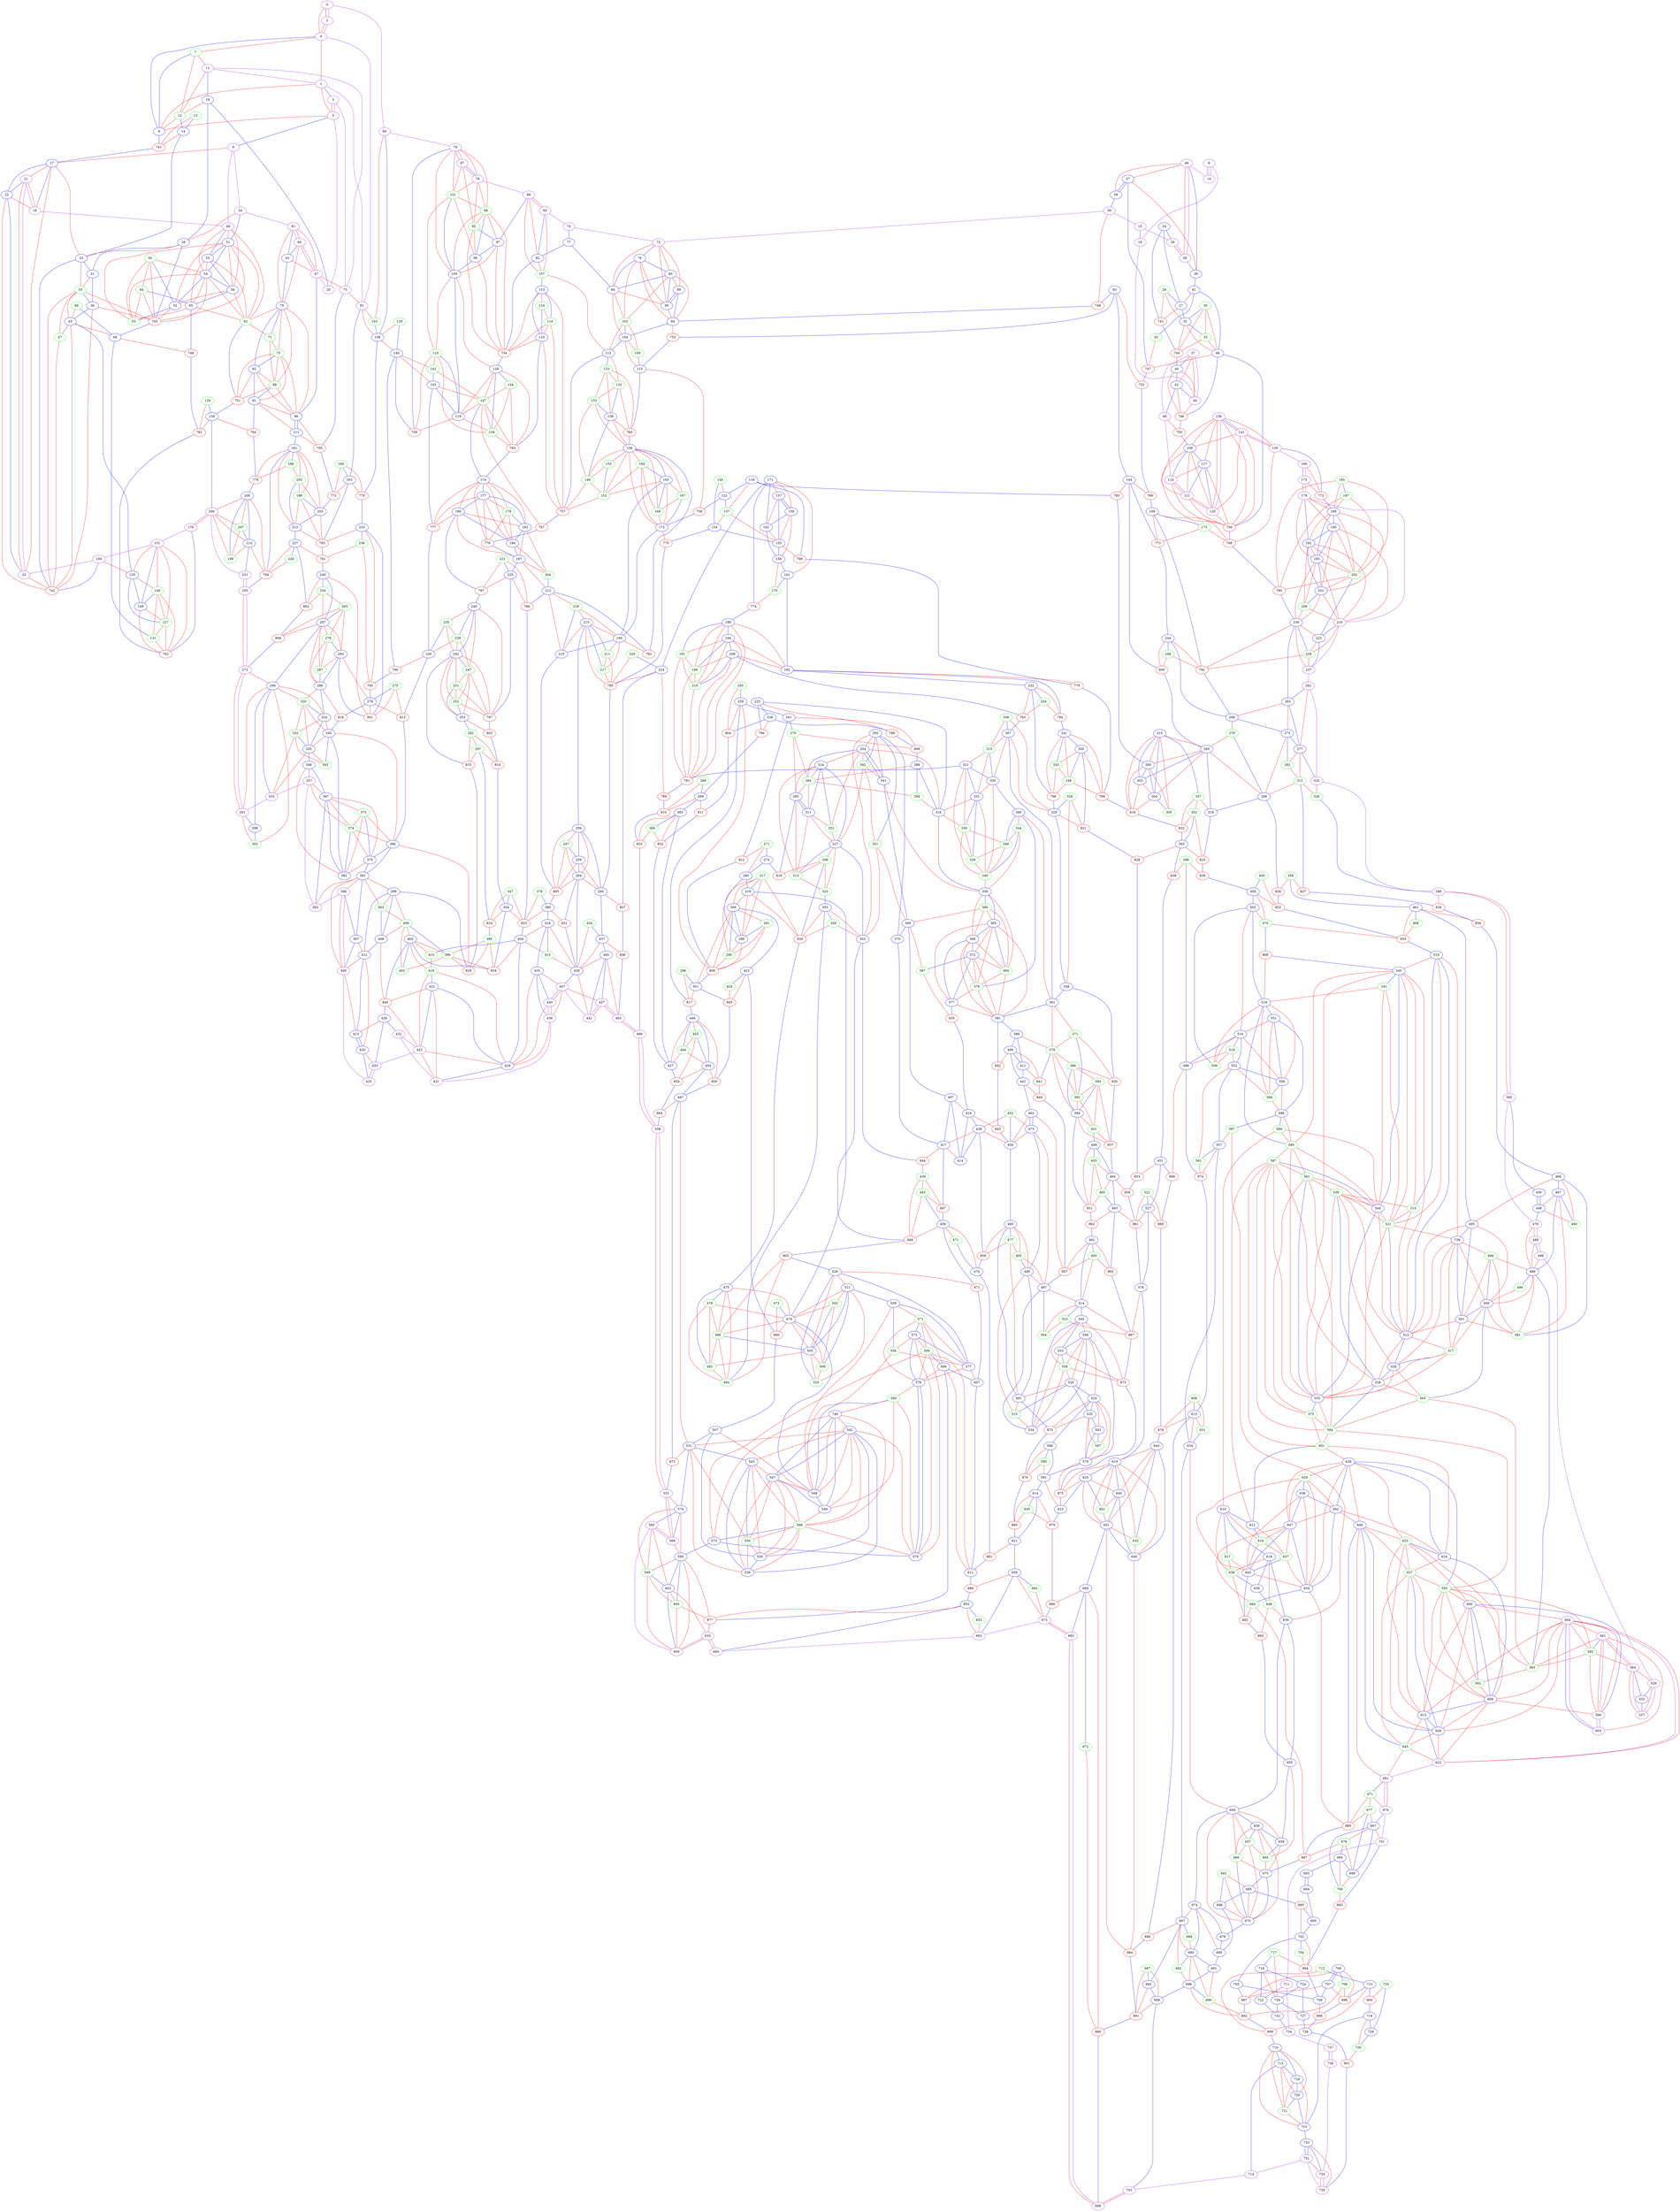 digraph{
X111Y375 [label="0", pos="111,375!", color="purple"]
X111Y385 [label="1", pos="111,385!", color="purple"]
X112Y376 [label="2", pos="112,376!", color="purple"]
X114Y395 [label="3", pos="114,395!", color="purple"]
X117Y375 [label="4", pos="117,375!", color="purple"]
X118Y392 [label="5", pos="118,392!", color="purple"]
X121Y381 [label="6", pos="121,381!", color="blue"]
X124Y382 [label="7", pos="124,382!", color="green"]
X127Y168 [label="8", pos="127,168!", color="purple"]
X127Y408 [label="9", pos="127,408!", color="purple"]
X128Y189 [label="10", pos="128,189!", color="purple"]
X132Y375 [label="11", pos="132,375!", color="purple"]
X132Y381 [label="12", pos="132,381!", color="green"]
X134Y397 [label="13", pos="134,397!", color="green"]
X136Y392 [label="14", pos="136,392!", color="blue"]
X138Y203 [label="15", pos="138,203!", color="purple"]
X138Y415 [label="16", pos="138,415!", color="purple"]
X140Y412 [label="17", pos="140,412!", color="blue"]
X141Y153 [label="18", pos="141,153!", color="purple"]
X141Y380 [label="19", pos="141,380!", color="blue"]
X142Y375 [label="20", pos="142,375!", color="purple"]
X144Y419 [label="21", pos="144,419!", color="purple"]
X145Y417 [label="22", pos="145,417!", color="blue"]
X146Y399 [label="23", pos="146,399!", color="blue"]
X148Y192 [label="24", pos="148,192!", color="blue"]
X148Y419 [label="25", pos="148,419!", color="purple"]
X149Y180 [label="26", pos="149,180!", color="green"]
X150Y180 [label="27", pos="150,180!", color="blue"]
X150Y204 [label="28", pos="150,204!", color="purple"]
X150Y388 [label="29", pos="150,388!", color="blue"]
X152Y168 [label="30", pos="152,168!", color="green"]
X152Y397 [label="31", pos="152,397!", color="blue"]
X153Y173 [label="32", pos="153,173!", color="blue"]
X154Y167 [label="33", pos="154,167!", color="green"]
X154Y377 [label="34", pos="154,377!", color="purple"]
X154Y403 [label="35", pos="154,403!", color="green"]
X155Y401 [label="36", pos="155,401!", color="blue"]
X157Y136 [label="37", pos="157,136!", color="purple"]
X157Y204 [label="38", pos="157,204!", color="purple"]
X159Y199 [label="39", pos="159,199!", color="blue"]
X160Y140 [label="40", pos="160,140!", color="blue"]
X160Y188 [label="41", pos="160,188!", color="blue"]
X161Y139 [label="42", pos="161,139!", color="blue"]
X161Y406 [label="43", pos="161,406!", color="blue"]
X162Y141 [label="44", pos="162,141!", color="purple"]
X162Y188 [label="45", pos="162,188!", color="green"]
X162Y204 [label="46", pos="162,204!", color="purple"]
X162Y410 [label="47", pos="162,410!", color="green"]
X163Y178 [label="48", pos="163,178!", color="blue"]
X164Y376 [label="49", pos="164,376!", color="purple"]
X164Y387 [label="50", pos="164,387!", color="green"]
X165Y383 [label="51", pos="165,383!", color="blue"]
X165Y385 [label="52", pos="165,385!", color="blue"]
X166Y382 [label="53", pos="166,382!", color="blue"]
X166Y384 [label="54", pos="166,384!", color="blue"]
X166Y388 [label="55", pos="166,388!", color="green"]
X167Y383 [label="56", pos="167,383!", color="blue"]
X168Y205 [label="57", pos="168,205!", color="blue"]
X168Y209 [label="58", pos="168,209!", color="blue"]
X170Y218 [label="59", pos="170,218!", color="purple"]
X170Y358 [label="60", pos="170,358!", color="purple"]
X170Y360 [label="61", pos="170,360!", color="purple"]
X170Y373 [label="62", pos="170,373!", color="green"]
X171Y360 [label="63", pos="171,360!", color="blue"]
X172Y391 [label="64", pos="172,391!", color="green"]
X173Y387 [label="65", pos="173,387!", color="blue"]
X174Y405 [label="66", pos="174,405!", color="green"]
X175Y351 [label="67", pos="175,351!", color="purple"]
X175Y402 [label="68", pos="175,402!", color="blue"]
X176Y119 [label="69", pos="176,119!", color="purple"]
X176Y366 [label="70", pos="176,366!", color="blue"]
X176Y370 [label="71", pos="176,370!", color="green"]
X181Y251 [label="72", pos="181,251!", color="purple"]
X181Y343 [label="73", pos="181,343!", color="purple"]
X182Y270 [label="74", pos="182,270!", color="purple"]
X182Y373 [label="75", pos="182,373!", color="green"]
X183Y252 [label="76", pos="183,252!", color="blue"]
X183Y271 [label="77", pos="183,271!", color="blue"]
X183Y306 [label="78", pos="183,306!", color="purple"]
X183Y309 [label="79", pos="183,309!", color="purple"]
X183Y322 [label="80", pos="183,322!", color="purple"]
X183Y332 [label="81", pos="183,332!", color="purple"]
X183Y371 [label="82", pos="183,371!", color="blue"]
X184Y251 [label="83", pos="184,251!", color="blue"]
X184Y253 [label="84", pos="184,253!", color="blue"]
X184Y284 [label="85", pos="184,284!", color="purple"]
X184Y288 [label="86", pos="184,288!", color="purple"]
X184Y306 [label="87", pos="184,306!", color="purple"]
X184Y375 [label="88", pos="184,375!", color="green"]
X185Y245 [label="89", pos="185,245!", color="blue"]
X185Y250 [label="90", pos="185,250!", color="blue"]
X185Y373 [label="91", pos="185,373!", color="blue"]
X186Y281 [label="92", pos="186,281!", color="blue"]
X187Y177 [label="93", pos="187,177!", color="blue"]
X187Y243 [label="94", pos="187,243!", color="blue"]
X187Y298 [label="95", pos="187,298!", color="green"]
X187Y363 [label="96", pos="187,363!", color="blue"]
X188Y297 [label="97", pos="188,297!", color="blue"]
X188Y301 [label="98", pos="188,301!", color="green"]
X189Y299 [label="99", pos="189,299!", color="blue"]
X189Y432 [label="100", pos="189,432!", color="purple"]
X190Y307 [label="101", pos="190,307!", color="green"]
X191Y257 [label="102", pos="191,257!", color="green"]
X191Y331 [label="103", pos="191,331!", color="green"]
X192Y255 [label="104", pos="192,255!", color="blue"]
X192Y304 [label="105", pos="192,304!", color="blue"]
X192Y329 [label="106", pos="192,329!", color="blue"]
X194Y278 [label="107", pos="194,278!", color="green"]
X196Y116 [label="108", pos="196,116!", color="blue"]
X196Y249 [label="109", pos="196,249!", color="green"]
X196Y288 [label="110", pos="196,288!", color="green"]
X196Y368 [label="111", pos="196,368!", color="blue"]
X197Y264 [label="112", pos="197,264!", color="blue"]
X197Y286 [label="113", pos="197,286!", color="blue"]
X198Y119 [label="114", pos="198,119!", color="purple"]
X198Y246 [label="115", pos="198,246!", color="blue"]
X198Y311 [label="116", pos="198,311!", color="green"]
X199Y113 [label="117", pos="199,113!", color="blue"]
X199Y207 [label="118", pos="199,207!", color="blue"]
X199Y309 [label="119", pos="199,309!", color="blue"]
X200Y112 [label="120", pos="200,112!", color="purple"]
X200Y115 [label="121", pos="200,115!", color="purple"]
X200Y208 [label="122", pos="200,208!", color="blue"]
X200Y264 [label="123", pos="200,264!", color="green"]
X200Y287 [label="124", pos="200,287!", color="green"]
X200Y288 [label="125", pos="200,288!", color="blue"]
X201Y400 [label="126", pos="201,400!", color="green"]
X201Y426 [label="127", pos="201,426!", color="green"]
X202Y302 [label="128", pos="202,302!", color="blue"]
X202Y329 [label="129", pos="202,329!", color="green"]
X202Y399 [label="130", pos="202,399!", color="blue"]
X202Y423 [label="131", pos="202,423!", color="green"]
X203Y265 [label="132", pos="203,265!", color="green"]
X203Y270 [label="133", pos="203,270!", color="green"]
X203Y302 [label="134", pos="203,302!", color="green"]
X203Y430 [label="135", pos="203,430!", color="blue"]
X204Y110 [label="136", pos="204,110!", color="purple"]
X204Y208 [label="137", pos="204,208!", color="green"]
X204Y269 [label="138", pos="204,269!", color="blue"]
X204Y304 [label="139", pos="204,304!", color="green"]
X204Y326 [label="140", pos="204,326!", color="blue"]
X205Y109 [label="141", pos="205,109!", color="purple"]
X206Y319 [label="142", pos="206,319!", color="green"]
X207Y317 [label="143", pos="207,317!", color="blue"]
X208Y145 [label="144", pos="208,145!", color="blue"]
X208Y218 [label="145", pos="208,218!", color="green"]
X208Y277 [label="146", pos="208,277!", color="green"]
X208Y305 [label="147", pos="208,305!", color="green"]
X208Y426 [label="148", pos="208,426!", color="green"]
X208Y431 [label="149", pos="208,431!", color="blue"]
X209Y106 [label="150", pos="209,106!", color="purple"]
X209Y432 [label="151", pos="209,432!", color="purple"]
X211Y279 [label="152", pos="211,279!", color="green"]
X211Y280 [label="153", pos="211,280!", color="green"]
X212Y218 [label="154", pos="212,218!", color="blue"]
X213Y203 [label="155", pos="213,203!", color="blue"]
X213Y273 [label="156", pos="213,273!", color="blue"]
X214Y202 [label="157", pos="214,202!", color="blue"]
X216Y193 [label="158", pos="216,193!", color="blue"]
X216Y201 [label="159", pos="216,201!", color="blue"]
X216Y365 [label="160", pos="216,365!", color="green"]
X217Y191 [label="161", pos="217,191!", color="blue"]
X217Y200 [label="162", pos="217,200!", color="blue"]
X217Y363 [label="163", pos="217,363!", color="blue"]
X218Y277 [label="164", pos="218,277!", color="green"]
X219Y275 [label="165", pos="219,275!", color="blue"]
X220Y93 [label="166", pos="220,93!", color="purple"]
X220Y267 [label="167", pos="220,267!", color="green"]
X220Y272 [label="168", pos="220,272!", color="green"]
X221Y119 [label="169", pos="221,119!", color="blue"]
X221Y190 [label="170", pos="221,190!", color="green"]
X221Y208 [label="171", pos="221,208!", color="blue"]
X221Y265 [label="172", pos="221,265!", color="blue"]
X222Y121 [label="173", pos="222,121!", color="green"]
X223Y318 [label="174", pos="223,318!", color="blue"]
X224Y90 [label="175", pos="224,90!", color="purple"]
X224Y432 [label="176", pos="224,432!", color="purple"]
X225Y319 [label="177", pos="225,319!", color="blue"]
X228Y314 [label="178", pos="228,314!", color="green"]
X229Y84 [label="179", pos="229,84!", color="purple"]
X230Y323 [label="180", pos="230,323!", color="blue"]
X230Y397 [label="181", pos="230,397!", color="blue"]
X231Y166 [label="182", pos="231,166!", color="blue"]
X231Y319 [label="183", pos="231,319!", color="blue"]
X232Y320 [label="184", pos="232,320!", color="blue"]
X233Y96 [label="185", pos="233,96!", color="green"]
X233Y402 [label="186", pos="233,402!", color="green"]
X234Y96 [label="187", pos="234,96!", color="green"]
X234Y180 [label="188", pos="234,180!", color="blue"]
X235Y90 [label="189", pos="235,90!", color="blue"]
X236Y89 [label="190", pos="236,89!", color="blue"]
X236Y183 [label="191", pos="236,183!", color="green"]
X237Y88 [label="192", pos="237,88!", color="blue"]
X237Y90 [label="193", pos="237,90!", color="blue"]
X237Y177 [label="194", pos="237,177!", color="blue"]
X237Y295 [label="195", pos="237,295!", color="blue"]
X238Y179 [label="196", pos="238,179!", color="green"]
X238Y319 [label="197", pos="238,319!", color="blue"]
X238Y391 [label="198", pos="238,391!", color="green"]
X238Y421 [label="199", pos="238,421!", color="green"]
X238Y431 [label="200", pos="238,431!", color="purple"]
X239Y89 [label="201", pos="239,89!", color="blue"]
X239Y94 [label="202", pos="239,94!", color="green"]
X239Y389 [label="203", pos="239,389!", color="blue"]
X240Y313 [label="204", pos="240,313!", color="green"]
X240Y395 [label="205", pos="240,395!", color="green"]
X240Y418 [label="206", pos="240,418!", color="blue"]
X240Y423 [label="207", pos="240,423!", color="green"]
X241Y175 [label="208", pos="241,175!", color="blue"]
X242Y88 [label="209", pos="242,88!", color="green"]
X242Y177 [label="210", pos="242,177!", color="green"]
X242Y291 [label="211", pos="242,291!", color="green"]
X242Y310 [label="212", pos="242,310!", color="blue"]
X242Y392 [label="213", pos="242,392!", color="blue"]
X242Y420 [label="214", pos="242,420!", color="blue"]
X243Y289 [label="215", pos="243,289!", color="blue"]
X244Y84 [label="216", pos="244,84!", color="purple"]
X244Y284 [label="217", pos="244,284!", color="green"]
X244Y303 [label="218", pos="244,303!", color="green"]
X245Y301 [label="219", pos="245,301!", color="blue"]
X246Y273 [label="220", pos="246,273!", color="green"]
X246Y329 [label="221", pos="246,329!", color="green"]
X248Y88 [label="222", pos="248,88!", color="blue"]
X248Y232 [label="223", pos="248,232!", color="blue"]
X248Y270 [label="224", pos="248,270!", color="blue"]
X248Y326 [label="225", pos="248,326!", color="blue"]
X249Y354 [label="226", pos="249,354!", color="blue"]
X249Y399 [label="227", pos="249,399!", color="blue"]
X250Y404 [label="228", pos="250,404!", color="green"]
X252Y92 [label="229", pos="252,92!", color="green"]
X252Y94 [label="230", pos="252,94!", color="blue"]
X254Y431 [label="231", pos="254,431!", color="purple"]
X255Y157 [label="232", pos="255,157!", color="blue"]
X255Y381 [label="233", pos="255,381!", color="blue"]
X256Y159 [label="234", pos="256,159!", color="green"]
X256Y356 [label="235", pos="256,356!", color="green"]
X256Y384 [label="236", pos="256,384!", color="green"]
X258Y87 [label="237", pos="258,87!", color="purple"]
X258Y239 [label="238", pos="258,239!", color="blue"]
X258Y351 [label="239", pos="258,351!", color="green"]
X260Y348 [label="240", pos="260,348!", color="blue"]
X261Y144 [label="241", pos="261,144!", color="blue"]
X261Y349 [label="242", pos="261,349!", color="blue"]
X262Y147 [label="243", pos="262,147!", color="green"]
X263Y108 [label="244", pos="263,108!", color="blue"]
X263Y143 [label="245", pos="263,143!", color="blue"]
X264Y145 [label="246", pos="264,145!", color="green"]
X264Y348 [label="247", pos="264,348!", color="green"]
X265Y109 [label="248", pos="265,109!", color="green"]
X269Y404 [label="249", pos="269,404!", color="blue"]
X269Y431 [label="250", pos="269,431!", color="purple"]
X270Y350 [label="251", pos="270,350!", color="green"]
X272Y350 [label="252", pos="272,350!", color="green"]
X272Y352 [label="253", pos="272,352!", color="blue"]
X272Y410 [label="254", pos="272,410!", color="green"]
X274Y247 [label="255", pos="274,247!", color="green"]
X274Y313 [label="256", pos="274,313!", color="blue"]
X274Y317 [label="257", pos="274,317!", color="green"]
X275Y245 [label="258", pos="275,245!", color="blue"]
X275Y315 [label="259", pos="275,315!", color="blue"]
X276Y306 [label="260", pos="276,306!", color="blue"]
X277Y194 [label="261", pos="277,194!", color="blue"]
X278Y84 [label="262", pos="278,84!", color="purple"]
X278Y87 [label="263", pos="278,87!", color="blue"]
X278Y317 [label="264", pos="278,317!", color="blue"]
X279Y412 [label="265", pos="279,412!", color="green"]
X280Y279 [label="266", pos="280,279!", color="green"]
X280Y412 [label="267", pos="280,412!", color="blue"]
X281Y99 [label="268", pos="281,99!", color="blue"]
X281Y277 [label="269", pos="281,277!", color="blue"]
X282Y190 [label="270", pos="282,190!", color="green"]
X282Y218 [label="271", pos="282,218!", color="green"]
X283Y431 [label="272", pos="283,431!", color="purple"]
X286Y93 [label="273", pos="286,93!", color="blue"]
X286Y218 [label="274", pos="286,218!", color="blue"]
X286Y395 [label="275", pos="286,395!", color="green"]
X286Y409 [label="276", pos="286,409!", color="green"]
X287Y86 [label="277", pos="287,86!", color="blue"]
X287Y393 [label="278", pos="287,393!", color="blue"]
X288Y102 [label="279", pos="288,102!", color="green"]
X288Y220 [label="280", pos="288,220!", color="blue"]
X288Y235 [label="281", pos="288,235!", color="green"]
X288Y364 [label="282", pos="288,364!", color="green"]
X288Y406 [label="283", pos="288,406!", color="blue"]
X289Y187 [label="284", pos="289,187!", color="green"]
X290Y194 [label="285", pos="290,194!", color="blue"]
X290Y232 [label="286", pos="290,232!", color="blue"]
X290Y411 [label="287", pos="290,411!", color="green"]
X291Y179 [label="288", pos="291,179!", color="blue"]
X291Y409 [label="289", pos="291,409!", color="blue"]
X291Y423 [label="290", pos="291,423!", color="blue"]
X291Y431 [label="291", pos="291,431!", color="purple"]
X292Y88 [label="292", pos="292,88!", color="green"]
X292Y112 [label="293", pos="292,112!", color="blue"]
X292Y181 [label="294", pos="292,181!", color="green"]
X292Y239 [label="295", pos="292,239!", color="green"]
X292Y251 [label="296", pos="292,251!", color="green"]
X292Y367 [label="297", pos="292,367!", color="green"]
X292Y428 [label="298", pos="292,428!", color="blue"]
X293Y103 [label="299", pos="293,103!", color="blue"]
X293Y117 [label="300", pos="293,117!", color="blue"]
X293Y249 [label="301", pos="293,249!", color="blue"]
X293Y428 [label="302", pos="293,428!", color="green"]
X294Y116 [label="303", pos="294,116!", color="blue"]
X294Y118 [label="304", pos="294,118!", color="blue"]
X294Y120 [label="305", pos="294,120!", color="green"]
X294Y151 [label="306", pos="294,151!", color="green"]
X294Y152 [label="307", pos="294,152!", color="blue"]
X294Y206 [label="308", pos="294,206!", color="green"]
X294Y236 [label="309", pos="294,236!", color="blue"]
X295Y117 [label="310", pos="295,117!", color="blue"]
X295Y192 [label="311", pos="295,192!", color="blue"]
X296Y93 [label="312", pos="296,93!", color="green"]
X296Y201 [label="313", pos="296,201!", color="green"]
X297Y194 [label="314", pos="297,194!", color="blue"]
X298Y158 [label="315", pos="298,158!", color="green"]
X298Y176 [label="316", pos="298,176!", color="blue"]
X298Y231 [label="317", pos="298,231!", color="green"]
X299Y106 [label="318", pos="299,106!", color="blue"]
X299Y229 [label="319", pos="299,229!", color="blue"]
X299Y416 [label="320", pos="299,416!", color="green"]
X300Y163 [label="321", pos="300,163!", color="blue"]
X300Y192 [label="322", pos="300,192!", color="green"]
X300Y206 [label="323", pos="300,206!", color="green"]
X300Y415 [label="324", pos="300,415!", color="blue"]
X301Y79 [label="325", pos="301,79!", color="purple"]
X301Y87 [label="326", pos="301,87!", color="green"]
X301Y199 [label="327", pos="301,199!", color="blue"]
X302Y140 [label="328", pos="302,140!", color="green"]
X302Y142 [label="329", pos="302,142!", color="blue"]
X302Y160 [label="330", pos="302,160!", color="blue"]
X302Y165 [label="331", pos="302,165!", color="blue"]
X302Y423 [label="332", pos="302,423!", color="green"]
X303Y431 [label="333", pos="303,431!", color="purple"]
X304Y186 [label="334", pos="304,186!", color="blue"]
X304Y420 [label="335", pos="304,420!", color="blue"]
X306Y170 [label="336", pos="306,170!", color="green"]
X308Y116 [label="337", pos="308,116!", color="green"]
X308Y142 [label="338", pos="308,142!", color="blue"]
X308Y165 [label="339", pos="308,165!", color="green"]
X310Y167 [label="340", pos="310,167!", color="green"]
X310Y185 [label="341", pos="310,185!", color="blue"]
X310Y195 [label="342", pos="310,195!", color="green"]
X310Y417 [label="343", pos="310,417!", color="green"]
X311Y167 [label="344", pos="311,167!", color="green"]
X311Y415 [label="345", pos="311,415!", color="blue"]
X312Y165 [label="346", pos="312,165!", color="green"]
X312Y376 [label="347", pos="312,376!", color="green"]
X313Y428 [label="348", pos="313,428!", color="blue"]
X314Y163 [label="349", pos="314,163!", color="blue"]
X314Y196 [label="350", pos="314,196!", color="blue"]
X314Y198 [label="351", pos="314,198!", color="green"]
X315Y115 [label="352", pos="315,115!", color="green"]
X315Y219 [label="353", pos="315,219!", color="blue"]
X315Y375 [label="354", pos="315,375!", color="blue"]
X316Y206 [label="355", pos="316,206!", color="blue"]
X316Y222 [label="356", pos="316,222!", color="green"]
X317Y433 [label="357", pos="317,433!", color="purple"]
X318Y98 [label="358", pos="318,98!", color="green"]
X319Y179 [label="359", pos="319,179!", color="blue"]
X320Y182 [label="360", pos="320,182!", color="green"]
X321Y153 [label="361", pos="321,153!", color="blue"]
X321Y424 [label="362", pos="321,424!", color="blue"]
X322Y120 [label="363", pos="322,120!", color="blue"]
X322Y174 [label="364", pos="322,174!", color="green"]
X322Y177 [label="365", pos="322,177!", color="blue"]
X322Y411 [label="366", pos="322,411!", color="blue"]
X322Y427 [label="367", pos="322,427!", color="blue"]
X323Y177 [label="368", pos="323,177!", color="blue"]
X323Y192 [label="369", pos="323,192!", color="blue"]
X323Y195 [label="370", pos="323,195!", color="blue"]
X324Y144 [label="371", pos="324,144!", color="green"]
X324Y178 [label="372", pos="324,178!", color="blue"]
X324Y419 [label="373", pos="324,419!", color="green"]
X324Y424 [label="374", pos="324,424!", color="green"]
X325Y417 [label="375", pos="325,417!", color="blue"]
X326Y169 [label="376", pos="326,169!", color="green"]
X326Y176 [label="377", pos="326,176!", color="blue"]
X328Y365 [label="378", pos="328,365!", color="green"]
X329Y151 [label="379", pos="329,151!", color="green"]
X329Y362 [label="380", pos="329,362!", color="blue"]
X330Y165 [label="381", pos="330,165!", color="blue"]
X330Y433 [label="382", pos="330,433!", color="purple"]
X331Y305 [label="383", pos="331,305!", color="blue"]
X332Y308 [label="384", pos="332,308!", color="green"]
X332Y393 [label="385", pos="332,393!", color="green"]
X333Y143 [label="386", pos="333,143!", color="green"]
X334Y186 [label="387", pos="334,186!", color="green"]
X335Y78 [label="388", pos="335,78!", color="purple"]
X336Y164 [label="389", pos="336,164!", color="blue"]
X336Y398 [label="390", pos="336,398!", color="green"]
X337Y428 [label="391", pos="337,428!", color="blue"]
X338Y152 [label="392", pos="338,152!", color="green"]
X339Y144 [label="393", pos="339,144!", color="green"]
X339Y145 [label="394", pos="339,145!", color="blue"]
X340Y76 [label="395", pos="340,76!", color="purple"]
X340Y435 [label="396", pos="340,435!", color="purple"]
X341Y433 [label="397", pos="341,433!", color="blue"]
X342Y114 [label="398", pos="342,114!", color="green"]
X343Y418 [label="399", pos="343,418!", color="blue"]
X343Y435 [label="400", pos="343,435!", color="purple"]
X344Y142 [label="401", pos="344,142!", color="green"]
X344Y401 [label="402", pos="344,401!", color="green"]
X344Y414 [label="403", pos="344,414!", color="green"]
X345Y384 [label="404", pos="345,384!", color="blue"]
X346Y398 [label="405", pos="346,398!", color="blue"]
X346Y408 [label="406", pos="346,408!", color="green"]
X347Y197 [label="407", pos="347,197!", color="blue"]
X347Y416 [label="408", pos="347,416!", color="blue"]
X348Y169 [label="409", pos="348,169!", color="blue"]
X348Y390 [label="410", pos="348,390!", color="green"]
X349Y166 [label="411", pos="349,166!", color="blue"]
X350Y426 [label="412", pos="350,426!", color="blue"]
X351Y427 [label="413", pos="351,427!", color="blue"]
X352Y196 [label="414", pos="352,196!", color="blue"]
X352Y379 [label="415", pos="352,379!", color="green"]
X353Y193 [label="416", pos="353,193!", color="blue"]
X353Y208 [label="417", pos="353,208!", color="blue"]
X353Y377 [label="418", pos="353,377!", color="blue"]
X354Y394 [label="419", pos="354,394!", color="green"]
X354Y434 [label="420", pos="354,434!", color="blue"]
X358Y399 [label="421", pos="358,399!", color="blue"]
X358Y402 [label="422", pos="358,402!", color="purple"]
X359Y282 [label="423", pos="359,282!", color="blue"]
X360Y284 [label="424", pos="360,284!", color="green"]
X360Y439 [label="425", pos="360,439!", color="purple"]
X361Y419 [label="426", pos="361,419!", color="blue"]
X362Y319 [label="427", pos="362,319!", color="blue"]
X362Y370 [label="428", pos="362,370!", color="blue"]
X362Y397 [label="429", pos="362,397!", color="blue"]
X363Y67 [label="430", pos="363,67!", color="blue"]
X363Y398 [label="431", pos="363,398!", color="purple"]
X363Y419 [label="432", pos="363,419!", color="purple"]
X363Y429 [label="433", pos="363,429!", color="purple"]
X364Y361 [label="434", pos="364,361!", color="green"]
X364Y385 [label="435", pos="364,385!", color="blue"]
X364Y388 [label="436", pos="364,388!", color="purple"]
X366Y359 [label="437", pos="366,359!", color="blue"]
X368Y204 [label="438", pos="368,204!", color="blue"]
X368Y229 [label="439", pos="368,229!", color="green"]
X369Y387 [label="440", pos="369,387!", color="purple"]
X371Y178 [label="441", pos="371,178!", color="blue"]
X372Y371 [label="442", pos="372,371!", color="purple"]
X374Y232 [label="443", pos="374,232!", color="green"]
X374Y317 [label="444", pos="374,317!", color="green"]
X374Y368 [label="445", pos="374,368!", color="blue"]
X375Y315 [label="446", pos="375,315!", color="blue"]
X375Y381 [label="447", pos="375,381!", color="purple"]
X377Y60 [label="448", pos="377,60!", color="blue"]
X377Y151 [label="449", pos="377,151!", color="blue"]
X378Y104 [label="450", pos="378,104!", color="green"]
X378Y124 [label="451", pos="378,124!", color="blue"]
X378Y205 [label="452", pos="378,205!", color="green"]
X378Y321 [label="453", pos="378,321!", color="green"]
X379Y319 [label="454", pos="379,319!", color="blue"]
X380Y154 [label="455", pos="380,154!", color="green"]
X380Y202 [label="456", pos="380,202!", color="blue"]
X380Y375 [label="457", pos="380,375!", color="purple"]
X381Y106 [label="458", pos="381,106!", color="blue"]
X382Y235 [label="459", pos="382,235!", color="blue"]
X384Y64 [label="460", pos="384,64!", color="green"]
X385Y83 [label="461", pos="385,83!", color="blue"]
X385Y190 [label="462", pos="385,190!", color="blue"]
X385Y369 [label="463", pos="385,369!", color="purple"]
X386Y148 [label="464", pos="386,148!", color="blue"]
X386Y155 [label="465", pos="386,155!", color="green"]
X387Y68 [label="466", pos="387,68!", color="blue"]
X388Y65 [label="467", pos="388,65!", color="blue"]
X388Y87 [label="468", pos="388,87!", color="green"]
X389Y211 [label="469", pos="389,211!", color="blue"]
X390Y100 [label="470", pos="390,100!", color="green"]
X390Y231 [label="471", pos="390,231!", color="green"]
X390Y293 [label="472", pos="390,293!", color="green"]
X391Y198 [label="473", pos="391,198!", color="blue"]
X391Y229 [label="474", pos="391,229!", color="blue"]
X391Y277 [label="475", pos="391,277!", color="blue"]
X392Y54 [label="476", pos="392,54!", color="purple"]
X392Y216 [label="477", pos="392,216!", color="green"]
X392Y279 [label="478", pos="392,279!", color="green"]
X392Y290 [label="479", pos="392,290!", color="blue"]
X393Y363 [label="480", pos="393,363!", color="purple"]
X394Y66 [label="481", pos="394,66!", color="green"]
X396Y278 [label="482", pos="396,278!", color="green"]
X397Y163 [label="483", pos="397,163!", color="blue"]
X398Y66 [label="484", pos="398,66!", color="green"]
X398Y209 [label="485", pos="398,209!", color="green"]
X398Y278 [label="486", pos="398,278!", color="green"]
X398Y335 [label="487", pos="398,335!", color="blue"]
X399Y49 [label="488", pos="399,49!", color="purple"]
X399Y59 [label="489", pos="399,59!", color="blue"]
X399Y207 [label="490", pos="399,207!", color="blue"]
X399Y218 [label="491", pos="399,218!", color="blue"]
X400Y178 [label="492", pos="400,178!", color="blue"]
X400Y182 [label="493", pos="400,182!", color="green"]
X400Y277 [label="494", pos="400,277!", color="green"]
X401Y73 [label="495", pos="401,73!", color="blue"]
X401Y117 [label="496", pos="401,117!", color="blue"]
X401Y195 [label="497", pos="401,195!", color="blue"]
X402Y50 [label="498", pos="402,50!", color="purple"]
X402Y60 [label="499", pos="402,60!", color="green"]
X402Y67 [label="500", pos="402,67!", color="blue"]
X402Y72 [label="501", pos="402,72!", color="blue"]
X402Y289 [label="502", pos="402,289!", color="green"]
X404Y105 [label="503", pos="404,105!", color="blue"]
X404Y194 [label="504", pos="404,194!", color="green"]
X404Y286 [label="505", pos="404,286!", color="blue"]
X404Y291 [label="506", pos="404,291!", color="green"]
X404Y317 [label="507", pos="404,317!", color="blue"]
X404Y362 [label="508", pos="404,362!", color="purple"]
X405Y106 [label="509", pos="405,106!", color="green"]
X406Y82 [label="510", pos="406,82!", color="blue"]
X406Y288 [label="511", pos="406,288!", color="blue"]
X408Y80 [label="512", pos="408,80!", color="blue"]
X408Y85 [label="513", pos="408,85!", color="green"]
X408Y190 [label="514", pos="408,190!", color="blue"]
X408Y214 [label="515", pos="408,214!", color="green"]
X409Y112 [label="516", pos="409,112!", color="blue"]
X410Y72 [label="517", pos="410,72!", color="green"]
X411Y101 [label="518", pos="411,101!", color="blue"]
X411Y113 [label="519", pos="411,113!", color="green"]
X411Y219 [label="520", pos="411,219!", color="blue"]
X412Y82 [label="521", pos="412,82!", color="green"]
X412Y157 [label="522", pos="412,157!", color="green"]
X412Y190 [label="523", pos="412,190!", color="green"]
X412Y225 [label="524", pos="412,225!", color="blue"]
X412Y285 [label="525", pos="412,285!", color="green"]
X413Y43 [label="526", pos="413,43!", color="purple"]
X413Y155 [label="527", pos="413,155!", color="blue"]
X414Y73 [label="528", pos="414,73!", color="blue"]
X414Y283 [label="529", pos="414,283!", color="blue"]
X414Y325 [label="530", pos="414,325!", color="blue"]
X414Y337 [label="531", pos="414,337!", color="blue"]
X414Y362 [label="532", pos="414,362!", color="purple"]
X415Y42 [label="533", pos="415,42!", color="blue"]
X415Y210 [label="534", pos="415,210!", color="blue"]
X415Y223 [label="535", pos="415,223!", color="blue"]
X415Y326 [label="536", pos="415,326!", color="blue"]
X416Y40 [label="537", pos="416,40!", color="purple"]
X416Y73 [label="538", pos="416,73!", color="blue"]
X416Y76 [label="539", pos="416,76!", color="green"]
X416Y86 [label="540", pos="416,86!", color="blue"]
X416Y90 [label="541", pos="416,90!", color="green"]
X416Y323 [label="542", pos="416,323!", color="blue"]
X416Y329 [label="543", pos="416,329!", color="blue"]
X417Y85 [label="544", pos="417,85!", color="blue"]
X417Y207 [label="545", pos="417,207!", color="blue"]
X417Y213 [label="546", pos="417,213!", color="blue"]
X417Y321 [label="547", pos="417,321!", color="blue"]
X418Y318 [label="548", pos="418,318!", color="blue"]
X418Y320 [label="549", pos="418,320!", color="blue"]
X418Y330 [label="550", pos="418,330!", color="green"]
X419Y103 [label="551", pos="419,103!", color="blue"]
X419Y114 [label="552", pos="419,114!", color="blue"]
X419Y209 [label="553", pos="419,209!", color="blue"]
X419Y307 [label="554", pos="419,307!", color="green"]
X420Y78 [label="555", pos="420,78!", color="blue"]
X420Y104 [label="556", pos="420,104!", color="blue"]
X420Y115 [label="557", pos="420,115!", color="blue"]
X420Y212 [label="558", pos="420,212!", color="green"]
X420Y305 [label="559", pos="420,305!", color="blue"]
X420Y318 [label="560", pos="420,318!", color="green"]
X421Y78 [label="561", pos="421,78!", color="green"]
X421Y122 [label="562", pos="421,122!", color="green"]
X421Y226 [label="563", pos="421,226!", color="blue"]
X422Y43 [label="564", pos="422,43!", color="purple"]
X422Y63 [label="565", pos="422,63!", color="green"]
X422Y105 [label="566", pos="422,105!", color="green"]
X422Y228 [label="567", pos="422,228!", color="green"]
X422Y324 [label="568", pos="422,324!", color="green"]
X422Y361 [label="569", pos="422,361!", color="purple"]
X423Y224 [label="570", pos="423,224!", color="blue"]
X423Y312 [label="571", pos="423,312!", color="green"]
X424Y312 [label="572", pos="424,312!", color="blue"]
X424Y324 [label="573", pos="424,324!", color="blue"]
X424Y359 [label="574", pos="424,359!", color="blue"]
X425Y73 [label="575", pos="425,73!", color="green"]
X425Y180 [label="576", pos="425,180!", color="blue"]
X425Y307 [label="577", pos="425,307!", color="blue"]
X425Y315 [label="578", pos="425,315!", color="blue"]
X425Y319 [label="579", pos="425,319!", color="blue"]
X425Y362 [label="580", pos="425,362!", color="purple"]
X426Y48 [label="581", pos="426,48!", color="purple"]
X426Y51 [label="582", pos="426,51!", color="green"]
X426Y57 [label="583", pos="426,57!", color="green"]
X426Y71 [label="584", pos="426,71!", color="green"]
X426Y83 [label="585", pos="426,83!", color="green"]
X426Y100 [label="586", pos="426,100!", color="blue"]
X427Y81 [label="587", pos="427,81!", color="green"]
X427Y239 [label="588", pos="427,239!", color="blue"]
X428Y92 [label="589", pos="428,92!", color="green"]
X428Y242 [label="590", pos="428,242!", color="green"]
X429Y237 [label="591", pos="429,237!", color="blue"]
X431Y56 [label="592", pos="431,56!", color="green"]
X431Y59 [label="593", pos="431,59!", color="green"]
X431Y316 [label="594", pos="431,316!", color="green"]
X431Y354 [label="595", pos="431,354!", color="blue"]
X432Y50 [label="596", pos="432,50!", color="purple"]
X432Y118 [label="597", pos="432,118!", color="green"]
X432Y316 [label="598", pos="432,316!", color="blue"]
X432Y361 [label="599", pos="432,361!", color="green"]
X433Y53 [label="600", pos="433,53!", color="blue"]
X433Y72 [label="601", pos="433,72!", color="green"]
X433Y359 [label="602", pos="433,359!", color="blue"]
X434Y47 [label="603", pos="434,47!", color="purple"]
X434Y49 [label="604", pos="434,49!", color="purple"]
X434Y354 [label="605", pos="434,354!", color="green"]
X435Y54 [label="606", pos="435,54!", color="blue"]
X435Y305 [label="607", pos="435,305!", color="blue"]
X436Y165 [label="608", pos="436,165!", color="green"]
X436Y362 [label="609", pos="436,362!", color="purple"]
X437Y90 [label="610", pos="437,90!", color="blue"]
X437Y306 [label="611", pos="437,306!", color="blue"]
X438Y82 [label="612", pos="438,82!", color="blue"]
X438Y163 [label="613", pos="438,163!", color="blue"]
X438Y257 [label="614", pos="438,257!", color="blue"]
X440Y53 [label="615", pos="440,53!", color="blue"]
X440Y82 [label="616", pos="440,82!", color="green"]
X440Y93 [label="617", pos="440,93!", color="green"]
X440Y106 [label="618", pos="440,106!", color="blue"]
X440Y214 [label="619", pos="440,214!", color="blue"]
X440Y258 [label="620", pos="440,258!", color="green"]
X440Y277 [label="621", pos="440,277!", color="blue"]
X441Y50 [label="622", pos="441,50!", color="purple"]
X441Y60 [label="623", pos="441,60!", color="green"]
X441Y63 [label="624", pos="441,63!", color="blue"]
X441Y215 [label="625", pos="441,215!", color="blue"]
X442Y55 [label="626", pos="442,55!", color="blue"]
X442Y58 [label="627", pos="442,58!", color="green"]
X442Y67 [label="628", pos="442,67!", color="blue"]
X442Y74 [label="629", pos="442,74!", color="green"]
X442Y117 [label="630", pos="442,117!", color="blue"]
X442Y157 [label="631", pos="442,157!", color="green"]
X442Y204 [label="632", pos="442,204!", color="green"]
X442Y240 [label="633", pos="442,240!", color="blue"]
X443Y155 [label="634", pos="443,155!", color="blue"]
X443Y362 [label="635", pos="443,362!", color="purple"]
X444Y74 [label="636", pos="444,74!", color="blue"]
X444Y81 [label="637", pos="444,81!", color="green"]
X444Y98 [label="638", pos="444,98!", color="green"]
X444Y105 [label="639", pos="444,105!", color="blue"]
X444Y211 [label="640", pos="444,211!", color="blue"]
X444Y216 [label="641", pos="444,216!", color="green"]
X445Y70 [label="642", pos="445,70!", color="blue"]
X445Y79 [label="643", pos="445,79!", color="blue"]
X445Y204 [label="644", pos="445,204!", color="blue"]
X446Y55 [label="645", pos="446,55!", color="green"]
X446Y56 [label="646", pos="446,56!", color="blue"]
X446Y77 [label="647", pos="446,77!", color="blue"]
X446Y108 [label="648", pos="446,108!", color="green"]
X446Y206 [label="649", pos="446,206!", color="blue"]
X447Y139 [label="650", pos="447,139!", color="blue"]
X447Y210 [label="651", pos="447,210!", color="blue"]
X447Y339 [label="652", pos="447,339!", color="blue"]
X448Y334 [label="653", pos="448,334!", color="green"]
X449Y73 [label="654", pos="449,73!", color="blue"]
X450Y123 [label="655", pos="450,123!", color="blue"]
X450Y136 [label="656", pos="450,136!", color="blue"]
X451Y136 [label="657", pos="451,136!", color="green"]
X451Y323 [label="658", pos="451,323!", color="blue"]
X452Y127 [label="659", pos="452,127!", color="blue"]
X452Y362 [label="660", pos="452,362!", color="purple"]
X453Y50 [label="661", pos="453,50!", color="purple"]
X453Y323 [label="662", pos="453,323!", color="green"]
X453Y338 [label="663", pos="453,338!", color="purple"]
X454Y85 [label="664", pos="454,85!", color="green"]
X454Y128 [label="665", pos="454,128!", color="green"]
X456Y140 [label="666", pos="456,140!", color="green"]
X457Y179 [label="667", pos="457,179!", color="blue"]
X458Y176 [label="668", pos="458,176!", color="green"]
X458Y267 [label="669", pos="458,267!", color="blue"]
X459Y140 [label="670", pos="459,140!", color="blue"]
X460Y62 [label="671", pos="460,62!", color="green"]
X460Y266 [label="672", pos="460,266!", color="green"]
X460Y319 [label="673", pos="460,319!", color="purple"]
X461Y166 [label="674", pos="461,166!", color="blue"]
X462Y131 [label="675", pos="462,131!", color="blue"]
X464Y50 [label="676", pos="464,50!", color="purple"]
X465Y64 [label="677", pos="465,64!", color="green"]
X465Y155 [label="678", pos="465,155!", color="blue"]
X467Y75 [label="679", pos="467,75!", color="green"]
X467Y178 [label="680", pos="467,178!", color="blue"]
X468Y146 [label="681", pos="468,146!", color="green"]
X468Y188 [label="682", pos="468,188!", color="green"]
X468Y318 [label="683", pos="468,318!", color="purple"]
X470Y81 [label="684", pos="470,81!", color="blue"]
X470Y142 [label="685", pos="470,142!", color="blue"]
X470Y143 [label="686", pos="470,143!", color="blue"]
X470Y247 [label="687", pos="470,247!", color="green"]
X470Y318 [label="688", pos="470,318!", color="purple"]
X471Y72 [label="689", pos="471,72!", color="blue"]
X471Y161 [label="690", pos="471,161!", color="blue"]
X471Y177 [label="691", pos="471,177!", color="blue"]
X471Y245 [label="692", pos="471,245!", color="blue"]
X472Y101 [label="693", pos="472,101!", color="blue"]
X473Y113 [label="694", pos="473,113!", color="blue"]
X473Y117 [label="695", pos="473,117!", color="blue"]
X473Y179 [label="696", pos="473,179!", color="blue"]
X474Y71 [label="697", pos="474,71!", color="blue"]
X474Y249 [label="698", pos="474,249!", color="blue"]
X475Y178 [label="699", pos="475,178!", color="green"]
X476Y77 [label="700", pos="476,77!", color="green"]
X480Y62 [label="701", pos="480,62!", color="purple"]
X480Y128 [label="702", pos="480,128!", color="blue"]
X481Y318 [label="703", pos="481,318!", color="purple"]
X482Y128 [label="704", pos="482,128!", color="green"]
X483Y139 [label="705", pos="483,139!", color="blue"]
X487Y159 [label="706", pos="487,159!", color="blue"]
X488Y154 [label="707", pos="488,154!", color="blue"]
X488Y174 [label="708", pos="488,174!", color="green"]
X489Y145 [label="709", pos="489,145!", color="blue"]
X491Y300 [label="710", pos="491,300!", color="blue"]
X492Y74 [label="711", pos="492,74!", color="purple"]
X492Y202 [label="712", pos="492,202!", color="green"]
X492Y307 [label="713", pos="492,307!", color="blue"]
X492Y318 [label="714", pos="492,318!", color="purple"]
X494Y202 [label="715", pos="494,202!", color="blue"]
X494Y303 [label="716", pos="494,303!", color="blue"]
X496Y115 [label="717", pos="496,115!", color="green"]
X498Y113 [label="718", pos="498,113!", color="blue"]
X498Y284 [label="719", pos="498,284!", color="blue"]
X498Y301 [label="720", pos="498,301!", color="blue"]
X498Y305 [label="721", pos="498,305!", color="green"]
X499Y106 [label="722", pos="499,106!", color="blue"]
X499Y300 [label="723", pos="499,300!", color="blue"]
X500Y125 [label="724", pos="500,125!", color="blue"]
X500Y238 [label="725", pos="500,238!", color="green"]
X501Y126 [label="726", pos="501,126!", color="blue"]
X501Y139 [label="727", pos="501,139!", color="blue"]
X501Y141 [label="728", pos="501,141!", color="blue"]
X501Y277 [label="729", pos="501,277!", color="blue"]
X502Y279 [label="730", pos="502,279!", color="green"]
X502Y318 [label="731", pos="502,318!", color="purple"]
X503Y103 [label="732", pos="503,103!", color="blue"]
X503Y317 [label="733", pos="503,317!", color="blue"]
X505Y88 [label="734", pos="505,88!", color="purple"]
X506Y316 [label="735", pos="506,316!", color="purple"]
X511Y318 [label="736", pos="511,318!", color="purple"]
X515Y174 [label="737", pos="515,174!", color="purple"]
X518Y218 [label="738", pos="518,218!", color="purple"]
X403Y72 [label="739", pos="403,72!", color="blue"]
X419Y320 [label="740", pos="419,320!", color="blue"]
X130Y399 [label="741", pos="130,399!", color="red"]
X152Y409 [label="742", pos="152,409!", color="red"]
X145Y181 [label="743", pos="145,181!", color="red"]
X147Y168 [label="744", pos="147,168!", color="red"]
X161Y395 [label="745", pos="161,395!", color="red"]
X168Y148 [label="746", pos="168,148!", color="red"]
X169Y192 [label="747", pos="169,192!", color="red"]
X178Y213 [label="748", pos="178,213!", color="red"]
X183Y395 [label="749", pos="183,395!", color="red"]
X183Y127 [label="750", pos="183,127!", color="red"]
X180Y379 [label="751", pos="180,379!", color="red"]
X179Y170 [label="752", pos="179,170!", color="red"]
X194Y235 [label="753", pos="194,235!", color="red"]
X192Y292 [label="754", pos="192,292!", color="red"]
X194Y355 [label="755", pos="194,355!", color="red"]
X203Y123 [label="756", pos="203,123!", color="red"]
X203Y280 [label="757", pos="203,280!", color="red"]
X206Y238 [label="758", pos="206,238!", color="red"]
X194Y315 [label="759", pos="194,315!", color="red"]
X206Y257 [label="760", pos="206,257!", color="red"]
X196Y405 [label="761", pos="196,405!", color="red"]
X209Y418 [label="762", pos="209,418!", color="red"]
X209Y299 [label="763", pos="209,299!", color="red"]
X209Y391 [label="764", pos="209,391!", color="red"]
X216Y153 [label="765", pos="216,153!", color="red"]
X201Y139 [label="766", pos="201,139!", color="red"]
X216Y297 [label="767", pos="216,297!", color="red"]
X216Y113 [label="768", pos="216,113!", color="red"]
X205Y197 [label="769", pos="205,197!", color="red"]
X223Y358 [label="770", pos="223,358!", color="red"]
X213Y369 [label="771", pos="213,369!", color="red"]
X224Y97 [label="772", pos="224,97!", color="red"]
X224Y127 [label="773", pos="224,127!", color="red"]
X227Y192 [label="774", pos="227,192!", color="red"]
X228Y258 [label="775", pos="228,258!", color="red"]
X231Y310 [label="776", pos="231,310!", color="red"]
X217Y324 [label="777", pos="217,324!", color="red"]
X225Y405 [label="778", pos="225,405!", color="red"]
X225Y158 [label="779", pos="225,158!", color="red"]
X235Y101 [label="780", pos="235,101!", color="red"]
X241Y188 [label="781", pos="241,188!", color="red"]
X232Y300 [label="782", pos="232,300!", color="red"]
X244Y383 [label="783", pos="244,383!", color="red"]
X246Y410 [label="784", pos="246,410!", color="red"]
X249Y284 [label="785", pos="249,284!", color="red"]
X254Y321 [label="786", pos="254,321!", color="red"]
X241Y334 [label="787", pos="241,334!", color="red"]
X254Y225 [label="788", pos="254,225!", color="red"]
X254Y264 [label="789", pos="254,264!", color="red"]
X241Y361 [label="790", pos="241,361!", color="red"]
X256Y392 [label="791", pos="256,392!", color="red"]
X259Y99 [label="792", pos="259,99!", color="red"]
X255Y165 [label="793", pos="255,165!", color="red"]
X248Y151 [label="794", pos="248,151!", color="red"]
X258Y373 [label="795", pos="258,373!", color="red"]
X251Y246 [label="796", pos="251,246!", color="red"]
X266Y341 [label="797", pos="266,341!", color="red"]
X266Y151 [label="798", pos="266,151!", color="red"]
X259Y136 [label="799", pos="259,136!", color="red"]
X265Y115 [label="800", pos="265,115!", color="red"]
X276Y396 [label="801", pos="276,396!", color="red"]
X263Y410 [label="802", pos="263,410!", color="red"]
X276Y347 [label="803", pos="276,347!", color="red"]
X268Y252 [label="804", pos="268,252!", color="red"]
X270Y321 [label="805", pos="270,321!", color="red"]
X282Y237 [label="806", pos="282,237!", color="red"]
X282Y299 [label="807", pos="282,299!", color="red"]
X270Y187 [label="808", pos="270,187!", color="red"]
X271Y419 [label="809", pos="271,419!", color="red"]
X278Y285 [label="810", pos="278,285!", color="red"]
X288Y270 [label="811", pos="288,270!", color="red"]
X275Y218 [label="812", pos="275,218!", color="red"]
X294Y387 [label="813", pos="294,387!", color="red"]
X292Y359 [label="814", pos="292,359!", color="red"]
X284Y371 [label="815", pos="284,371!", color="red"]
X298Y401 [label="816", pos="298,401!", color="red"]
X286Y256 [label="817", pos="286,256!", color="red"]
X293Y125 [label="818", pos="293,125!", color="red"]
X287Y206 [label="819", pos="287,206!", color="red"]
X305Y223 [label="820", pos="305,223!", color="red"]
X301Y132 [label="821", pos="301,132!", color="red"]
X308Y123 [label="822", pos="308,123!", color="red"]
X319Y368 [label="823", pos="319,368!", color="red"]
X308Y379 [label="824", pos="308,379!", color="red"]
X315Y109 [label="825", pos="315,109!", color="red"]
X316Y101 [label="826", pos="316,101!", color="red"]
X315Y93 [label="827", pos="315,93!", color="red"]
X325Y128 [label="828", pos="325,128!", color="red"]
X329Y403 [label="829", pos="329,403!", color="red"]
X324Y137 [label="830", pos="324,137!", color="red"]
X334Y355 [label="831", pos="334,355!", color="red"]
X332Y297 [label="832", pos="332,297!", color="red"]
X326Y312 [label="833", pos="326,312!", color="red"]
X335Y390 [label="834", pos="335,390!", color="red"]
X337Y182 [label="835", pos="337,182!", color="red"]
X339Y86 [label="836", pos="339,86!", color="red"]
X339Y137 [label="837", pos="339,137!", color="red"]
X343Y121 [label="838", pos="343,121!", color="red"]
X342Y110 [label="839", pos="342,110!", color="red"]
X354Y408 [label="840", pos="354,408!", color="red"]
X355Y161 [label="841", pos="355,161!", color="red"]
X344Y176 [label="842", pos="344,176!", color="red"]
X360Y186 [label="843", pos="360,186!", color="red"]
X345Y215 [label="844", pos="345,215!", color="red"]
X353Y288 [label="845", pos="353,288!", color="red"]
X372Y352 [label="846", pos="372,352!", color="red"]
X371Y224 [label="847", pos="371,224!", color="red"]
X366Y236 [label="848", pos="366,236!", color="red"]
X378Y171 [label="849", pos="378,171!", color="red"]
X383Y307 [label="850", pos="383,307!", color="red"]
X375Y158 [label="851", pos="375,158!", color="red"]
X374Y99 [label="852", pos="374,99!", color="red"]
X373Y132 [label="853", pos="373,132!", color="red"]
X372Y327 [label="854", pos="372,327!", color="red"]
X392Y91 [label="855", pos="392,91!", color="red"]
X377Y75 [label="856", pos="377,75!", color="red"]
X392Y184 [label="857", pos="392,184!", color="red"]
X391Y142 [label="858", pos="391,142!", color="red"]
X383Y219 [label="859", pos="383,219!", color="red"]
X388Y299 [label="860", pos="388,299!", color="red"]
X404Y157 [label="861", pos="404,157!", color="red"]
X391Y170 [label="862", pos="391,170!", color="red"]
X406Y272 [label="863", pos="406,272!", color="red"]
X390Y342 [label="864", pos="390,342!", color="red"]
X405Y172 [label="865", pos="405,172!", color="red"]
X398Y125 [label="866", pos="398,125!", color="red"]
X415Y185 [label="867", pos="415,185!", color="red"]
X407Y93 [label="868", pos="407,93!", color="red"]
X419Y150 [label="869", pos="419,150!", color="red"]
X407Y228 [label="870", pos="407,228!", color="red"]
X421Y276 [label="871", pos="421,276!", color="red"]
X406Y344 [label="872", pos="406,344!", color="red"]
X425Y204 [label="873", pos="425,204!", color="red"]
X412Y123 [label="874", pos="412,123!", color="red"]
X430Y217 [label="875", pos="430,217!", color="red"]
X420Y245 [label="876", pos="420,245!", color="red"]
X439Y346 [label="877", pos="439,346!", color="red"]
X431Y167 [label="878", pos="431,167!", color="red"]
X446Y257 [label="879", pos="446,257!", color="red"]
X430Y260 [label="880", pos="430,260!", color="red"]
X433Y280 [label="881", pos="433,280!", color="red"]
X451Y92 [label="882", pos="451,92!", color="red"]
X453Y108 [label="883", pos="453,108!", color="red"]
X454Y201 [label="884", pos="454,201!", color="red"]
X456Y68 [label="885", pos="456,68!", color="red"]
X443Y328 [label="886", pos="443,328!", color="red"]
X461Y85 [label="887", pos="461,85!", color="red"]
X450Y185 [label="888", pos="450,185!", color="red"]
X466Y261 [label="889", pos="466,261!", color="red"]
X450Y275 [label="890", pos="450,275!", color="red"]
X465Y249 [label="891", pos="465,249!", color="red"]
X481Y176 [label="892", pos="481,176!", color="red"]
X482Y76 [label="893", pos="482,76!", color="red"]
X488Y124 [label="894", pos="488,124!", color="red"]
X473Y130 [label="895", pos="473,130!", color="red"]
X495Y166 [label="896", pos="495,166!", color="red"]
X482Y159 [label="897", pos="482,159!", color="red"]
X497Y153 [label="898", pos="497,153!", color="red"]
X486Y202 [label="899", pos="486,202!", color="red"]
X494Y235 [label="900", pos="494,235!", color="red"]
X510Y281 [label="901", pos="510,281!", color="red"]
X111Y375 -> X112Y376 [color="blue", dir=none]
X111Y375 -> X117Y375 [color="red", dir=none]
X111Y375 -> X183Y322 [color="purple", dir=none]
X111Y385 -> X114Y395 [color="blue", dir=none]
X111Y385 -> X117Y375 [color="red", dir=none]
X111Y385 -> X118Y392 [color="red", dir=none]
X111Y385 -> X183Y332 [color="purple", dir=none]
X112Y376 -> X117Y375 [color="red", dir=none]
X112Y376 -> X111Y375 [color="purple", dir=none]
X114Y395 -> X118Y392 [color="red", dir=none]
X114Y395 -> X181Y343 [color="purple", dir=none]
X117Y375 -> X121Y381 [color="blue", dir=none]
X117Y375 -> X124Y382 [color="red", dir=none]
X117Y375 -> X112Y376 [color="purple", dir=none]
X118Y392 -> X127Y408 [color="blue", dir=none]
X118Y392 -> X121Y381 [color="red", dir=none]
X118Y392 -> X114Y395 [color="purple", dir=none]
X121Y381 -> X124Y382 [color="blue", dir=none]
X121Y381 -> X111Y385 [color="red", dir=none]
X121Y381 -> X130Y399 [color="blue", dir=none]
X124Y382 -> X132Y381 [color="red", dir=none]
X124Y382 -> X132Y375 [color="red", dir=none]
X127Y168 -> X128Y189 [color="blue", dir=none]
X127Y168 -> X141Y153 [color="purple", dir=none]
X127Y408 -> X140Y412 [color="red", dir=none]
X127Y408 -> X154Y377 [color="purple", dir=none]
X128Y189 -> X127Y168 [color="purple", dir=none]
X132Y375 -> X141Y380 [color="blue", dir=none]
X132Y375 -> X132Y381 [color="red", dir=none]
X132Y375 -> X111Y385 [color="purple", dir=none]
X132Y381 -> X136Y392 [color="blue", dir=none]
X132Y381 -> X121Y381 [color="red", dir=none]
X134Y397 -> X136Y392 [color="blue", dir=none]
X134Y397 -> X130Y399 [color="red", dir=none]
X136Y392 -> X146Y399 [color="blue", dir=none]
X136Y392 -> X130Y399 [color="red", dir=none]
X138Y203 -> X141Y153 [color="blue", dir=none]
X138Y203 -> X150Y204 [color="purple", dir=none]
X138Y415 -> X140Y412 [color="blue", dir=none]
X138Y415 -> X144Y419 [color="red", dir=none]
X138Y415 -> X164Y376 [color="purple", dir=none]
X140Y412 -> X145Y417 [color="blue", dir=none]
X140Y412 -> X148Y419 [color="red", dir=none]
X140Y412 -> X146Y399 [color="red", dir=none]
X140Y412 -> X144Y419 [color="red", dir=none]
X141Y153 -> X162Y141 [color="purple", dir=none]
X141Y380 -> X142Y375 [color="blue", dir=none]
X141Y380 -> X150Y388 [color="blue", dir=none]
X141Y380 -> X132Y381 [color="red", dir=none]
X142Y375 -> X118Y392 [color="purple", dir=none]
X144Y419 -> X145Y417 [color="blue", dir=none]
X144Y419 -> X148Y419 [color="red", dir=none]
X144Y419 -> X138Y415 [color="purple", dir=none]
X145Y417 -> X148Y419 [color="blue", dir=none]
X145Y417 -> X152Y409 [color="red", dir=none]
X145Y417 -> X138Y415 [color="red", dir=none]
X146Y399 -> X152Y397 [color="blue", dir=none]
X146Y399 -> X152Y409 [color="blue", dir=none]
X146Y399 -> X154Y403 [color="red", dir=none]
X148Y192 -> X150Y204 [color="blue", dir=none]
X148Y192 -> X150Y180 [color="blue", dir=none]
X148Y192 -> X145Y181 [color="blue", dir=none]
X148Y419 -> X152Y409 [color="red", dir=none]
X148Y419 -> X144Y419 [color="purple", dir=none]
X149Y180 -> X150Y180 [color="blue", dir=none]
X149Y180 -> X153Y173 [color="red", dir=none]
X149Y180 -> X145Y181 [color="red", dir=none]
X150Y180 -> X153Y173 [color="blue", dir=none]
X150Y180 -> X145Y181 [color="red", dir=none]
X150Y204 -> X157Y204 [color="red", dir=none]
X150Y204 -> X157Y204 [color="purple", dir=none]
X150Y388 -> X152Y397 [color="blue", dir=none]
X150Y388 -> X146Y399 [color="red", dir=none]
X150Y388 -> X161Y395 [color="blue", dir=none]
X152Y168 -> X153Y173 [color="blue", dir=none]
X152Y168 -> X163Y178 [color="red", dir=none]
X152Y168 -> X154Y167 [color="red", dir=none]
X152Y168 -> X147Y168 [color="red", dir=none]
X152Y397 -> X155Y401 [color="blue", dir=none]
X152Y397 -> X154Y403 [color="red", dir=none]
X153Y173 -> X154Y167 [color="blue", dir=none]
X153Y173 -> X163Y178 [color="red", dir=none]
X153Y173 -> X147Y168 [color="red", dir=none]
X154Y167 -> X163Y178 [color="red", dir=none]
X154Y167 -> X147Y168 [color="red", dir=none]
X154Y377 -> X165Y383 [color="blue", dir=none]
X154Y377 -> X150Y388 [color="red", dir=none]
X154Y377 -> X170Y360 [color="purple", dir=none]
X154Y403 -> X155Y401 [color="blue", dir=none]
X154Y403 -> X161Y395 [color="red", dir=none]
X154Y403 -> X161Y406 [color="red", dir=none]
X154Y403 -> X152Y409 [color="red", dir=none]
X155Y401 -> X161Y406 [color="blue", dir=none]
X155Y401 -> X161Y395 [color="red", dir=none]
X155Y401 -> X152Y409 [color="red", dir=none]
X157Y136 -> X160Y140 [color="blue", dir=none]
X157Y136 -> X161Y139 [color="red", dir=none]
X157Y136 -> X176Y119 [color="purple", dir=none]
X157Y204 -> X159Y199 [color="blue", dir=none]
X157Y204 -> X162Y204 [color="red", dir=none]
X157Y204 -> X162Y204 [color="purple", dir=none]
X159Y199 -> X160Y188 [color="blue", dir=none]
X159Y199 -> X162Y204 [color="blue", dir=none]
X159Y199 -> X168Y205 [color="red", dir=none]
X160Y140 -> X161Y139 [color="blue", dir=none]
X160Y140 -> X168Y148 [color="red", dir=none]
X160Y140 -> X162Y141 [color="red", dir=none]
X160Y188 -> X163Y178 [color="blue", dir=none]
X160Y188 -> X162Y188 [color="blue", dir=none]
X160Y188 -> X150Y180 [color="red", dir=none]
X161Y139 -> X176Y119 [color="blue", dir=none]
X161Y139 -> X162Y141 [color="blue", dir=none]
X161Y139 -> X168Y148 [color="red", dir=none]
X161Y406 -> X162Y410 [color="blue", dir=none]
X161Y406 -> X203Y430 [color="blue", dir=none]
X161Y406 -> X175Y402 [color="red", dir=none]
X161Y406 -> X152Y409 [color="red", dir=none]
X162Y141 -> X168Y148 [color="red", dir=none]
X162Y141 -> X157Y136 [color="red", dir=none]
X162Y141 -> X157Y136 [color="purple", dir=none]
X162Y188 -> X169Y192 [color="red", dir=none]
X162Y204 -> X168Y205 [color="red", dir=none]
X162Y204 -> X128Y189 [color="purple", dir=none]
X162Y410 -> X152Y409 [color="red", dir=none]
X162Y410 -> X154Y403 [color="red", dir=none]
X163Y178 -> X168Y148 [color="blue", dir=none]
X163Y178 -> X169Y192 [color="red", dir=none]
X163Y178 -> X203Y123 [color="blue", dir=none]
X164Y376 -> X166Y382 [color="blue", dir=none]
X164Y376 -> X170Y373 [color="red", dir=none]
X164Y376 -> X165Y383 [color="red", dir=none]
X164Y376 -> X127Y408 [color="purple", dir=none]
X164Y387 -> X165Y385 [color="blue", dir=none]
X164Y387 -> X172Y391 [color="red", dir=none]
X164Y387 -> X166Y388 [color="red", dir=none]
X164Y387 -> X166Y384 [color="red", dir=none]
X164Y387 -> X161Y395 [color="red", dir=none]
X165Y383 -> X166Y384 [color="blue", dir=none]
X165Y383 -> X166Y382 [color="blue", dir=none]
X165Y383 -> X170Y373 [color="red", dir=none]
X165Y383 -> X167Y383 [color="red", dir=none]
X165Y383 -> X161Y395 [color="red", dir=none]
X165Y385 -> X166Y384 [color="blue", dir=none]
X165Y385 -> X166Y388 [color="blue", dir=none]
X165Y385 -> X161Y395 [color="red", dir=none]
X165Y385 -> X165Y383 [color="red", dir=none]
X166Y382 -> X167Y383 [color="blue", dir=none]
X166Y382 -> X170Y373 [color="red", dir=none]
X166Y382 -> X173Y387 [color="red", dir=none]
X166Y382 -> X166Y384 [color="red", dir=none]
X166Y384 -> X167Y383 [color="blue", dir=none]
X166Y384 -> X170Y373 [color="red", dir=none]
X166Y384 -> X173Y387 [color="red", dir=none]
X166Y384 -> X166Y388 [color="red", dir=none]
X166Y384 -> X164Y376 [color="red", dir=none]
X166Y384 -> X161Y395 [color="red", dir=none]
X166Y388 -> X165Y383 [color="red", dir=none]
X167Y383 -> X173Y387 [color="blue", dir=none]
X167Y383 -> X170Y373 [color="red", dir=none]
X167Y383 -> X165Y385 [color="red", dir=none]
X167Y383 -> X164Y376 [color="red", dir=none]
X168Y205 -> X168Y209 [color="blue", dir=none]
X168Y205 -> X168Y209 [color="blue", dir=none]
X168Y205 -> X169Y192 [color="blue", dir=none]
X168Y209 -> X170Y218 [color="blue", dir=none]
X168Y209 -> X162Y204 [color="red", dir=none]
X170Y218 -> X178Y213 [color="red", dir=none]
X170Y218 -> X138Y203 [color="purple", dir=none]
X170Y218 -> X181Y251 [color="purple", dir=none]
X170Y358 -> X171Y360 [color="blue", dir=none]
X170Y358 -> X175Y351 [color="red", dir=none]
X170Y358 -> X176Y366 [color="red", dir=none]
X170Y358 -> X170Y360 [color="red", dir=none]
X170Y358 -> X175Y351 [color="purple", dir=none]
X170Y360 -> X171Y360 [color="blue", dir=none]
X170Y360 -> X175Y351 [color="red", dir=none]
X170Y360 -> X176Y366 [color="red", dir=none]
X170Y360 -> X170Y358 [color="purple", dir=none]
X170Y373 -> X176Y370 [color="red", dir=none]
X170Y373 -> X180Y379 [color="blue", dir=none]
X171Y360 -> X176Y366 [color="blue", dir=none]
X171Y360 -> X175Y351 [color="red", dir=none]
X172Y391 -> X173Y387 [color="blue", dir=none]
X172Y391 -> X161Y395 [color="red", dir=none]
X172Y391 -> X166Y388 [color="red", dir=none]
X173Y387 -> X170Y373 [color="red", dir=none]
X173Y387 -> X166Y388 [color="red", dir=none]
X173Y387 -> X183Y395 [color="blue", dir=none]
X174Y405 -> X175Y402 [color="blue", dir=none]
X174Y405 -> X161Y406 [color="red", dir=none]
X175Y351 -> X187Y363 [color="blue", dir=none]
X175Y351 -> X181Y343 [color="red", dir=none]
X175Y351 -> X142Y375 [color="purple", dir=none]
X175Y402 -> X202Y423 [color="blue", dir=none]
X175Y402 -> X183Y395 [color="red", dir=none]
X176Y119 -> X183Y127 [color="red", dir=none]
X176Y119 -> X198Y119 [color="purple", dir=none]
X176Y366 -> X176Y370 [color="blue", dir=none]
X176Y366 -> X183Y371 [color="blue", dir=none]
X176Y366 -> X184Y375 [color="red", dir=none]
X176Y366 -> X182Y373 [color="red", dir=none]
X176Y366 -> X187Y363 [color="red", dir=none]
X176Y366 -> X170Y373 [color="red", dir=none]
X176Y370 -> X184Y375 [color="red", dir=none]
X176Y370 -> X182Y373 [color="red", dir=none]
X181Y251 -> X183Y252 [color="blue", dir=none]
X181Y251 -> X184Y251 [color="red", dir=none]
X181Y343 -> X183Y332 [color="red", dir=none]
X181Y343 -> X194Y355 [color="blue", dir=none]
X181Y343 -> X132Y375 [color="purple", dir=none]
X182Y270 -> X183Y271 [color="blue", dir=none]
X182Y270 -> X181Y251 [color="purple", dir=none]
X182Y373 -> X183Y371 [color="blue", dir=none]
X182Y373 -> X187Y363 [color="red", dir=none]
X182Y373 -> X184Y375 [color="red", dir=none]
X182Y373 -> X180Y379 [color="red", dir=none]
X183Y252 -> X184Y253 [color="blue", dir=none]
X183Y252 -> X184Y251 [color="blue", dir=none]
X183Y252 -> X191Y257 [color="red", dir=none]
X183Y252 -> X187Y243 [color="red", dir=none]
X183Y252 -> X185Y250 [color="red", dir=none]
X183Y271 -> X184Y253 [color="blue", dir=none]
X183Y271 -> X186Y281 [color="blue", dir=none]
X183Y306 -> X184Y306 [color="blue", dir=none]
X183Y306 -> X190Y307 [color="red", dir=none]
X183Y306 -> X188Y301 [color="red", dir=none]
X183Y306 -> X187Y298 [color="red", dir=none]
X183Y306 -> X183Y309 [color="red", dir=none]
X183Y306 -> X184Y288 [color="purple", dir=none]
X183Y309 -> X192Y304 [color="red", dir=none]
X183Y309 -> X190Y307 [color="red", dir=none]
X183Y309 -> X188Y301 [color="red", dir=none]
X183Y309 -> X184Y306 [color="red", dir=none]
X183Y309 -> X194Y315 [color="blue", dir=none]
X183Y309 -> X184Y306 [color="purple", dir=none]
X183Y322 -> X192Y329 [color="blue", dir=none]
X183Y322 -> X191Y331 [color="red", dir=none]
X183Y322 -> X183Y309 [color="purple", dir=none]
X183Y332 -> X217Y363 [color="blue", dir=none]
X183Y332 -> X191Y331 [color="red", dir=none]
X183Y332 -> X192Y329 [color="red", dir=none]
X183Y332 -> X117Y375 [color="purple", dir=none]
X183Y371 -> X185Y373 [color="blue", dir=none]
X183Y371 -> X187Y363 [color="red", dir=none]
X183Y371 -> X184Y375 [color="red", dir=none]
X183Y371 -> X180Y379 [color="red", dir=none]
X184Y251 -> X185Y250 [color="blue", dir=none]
X184Y251 -> X184Y253 [color="blue", dir=none]
X184Y251 -> X185Y245 [color="red", dir=none]
X184Y253 -> X191Y257 [color="red", dir=none]
X184Y253 -> X185Y250 [color="red", dir=none]
X184Y253 -> X181Y251 [color="red", dir=none]
X184Y284 -> X186Y281 [color="blue", dir=none]
X184Y284 -> X194Y278 [color="red", dir=none]
X184Y284 -> X184Y288 [color="red", dir=none]
X184Y284 -> X182Y270 [color="purple", dir=none]
X184Y288 -> X188Y297 [color="blue", dir=none]
X184Y288 -> X194Y278 [color="red", dir=none]
X184Y288 -> X186Y281 [color="red", dir=none]
X184Y288 -> X184Y284 [color="purple", dir=none]
X184Y306 -> X190Y307 [color="red", dir=none]
X184Y306 -> X187Y298 [color="red", dir=none]
X184Y306 -> X183Y306 [color="purple", dir=none]
X184Y375 -> X185Y373 [color="blue", dir=none]
X184Y375 -> X187Y363 [color="red", dir=none]
X184Y375 -> X180Y379 [color="red", dir=none]
X185Y245 -> X185Y250 [color="blue", dir=none]
X185Y245 -> X187Y243 [color="blue", dir=none]
X185Y245 -> X185Y250 [color="blue", dir=none]
X185Y245 -> X181Y251 [color="red", dir=none]
X185Y250 -> X187Y243 [color="red", dir=none]
X185Y250 -> X181Y251 [color="red", dir=none]
X185Y373 -> X196Y368 [color="red", dir=none]
X185Y373 -> X187Y363 [color="red", dir=none]
X185Y373 -> X182Y373 [color="red", dir=none]
X185Y373 -> X209Y391 [color="blue", dir=none]
X186Y281 -> X194Y278 [color="red", dir=none]
X186Y281 -> X192Y292 [color="blue", dir=none]
X187Y177 -> X208Y145 [color="blue", dir=none]
X187Y177 -> X178Y213 [color="blue", dir=none]
X187Y177 -> X179Y170 [color="red", dir=none]
X187Y177 -> X194Y235 [color="blue", dir=none]
X187Y243 -> X192Y255 [color="blue", dir=none]
X187Y243 -> X194Y235 [color="red", dir=none]
X187Y243 -> X184Y251 [color="red", dir=none]
X187Y298 -> X188Y297 [color="blue", dir=none]
X187Y298 -> X192Y292 [color="red", dir=none]
X187Y298 -> X189Y299 [color="red", dir=none]
X187Y363 -> X196Y368 [color="blue", dir=none]
X187Y363 -> X196Y368 [color="blue", dir=none]
X187Y363 -> X194Y355 [color="red", dir=none]
X188Y297 -> X189Y299 [color="blue", dir=none]
X188Y297 -> X192Y292 [color="red", dir=none]
X188Y297 -> X192Y304 [color="red", dir=none]
X188Y297 -> X188Y301 [color="red", dir=none]
X188Y301 -> X189Y299 [color="blue", dir=none]
X188Y301 -> X192Y292 [color="red", dir=none]
X188Y301 -> X187Y298 [color="red", dir=none]
X189Y299 -> X192Y304 [color="blue", dir=none]
X189Y299 -> X192Y292 [color="red", dir=none]
X189Y299 -> X190Y307 [color="red", dir=none]
X189Y432 -> X203Y430 [color="red", dir=none]
X189Y432 -> X148Y419 [color="purple", dir=none]
X190Y307 -> X192Y304 [color="blue", dir=none]
X190Y307 -> X198Y311 [color="red", dir=none]
X190Y307 -> X188Y301 [color="red", dir=none]
X191Y257 -> X192Y255 [color="blue", dir=none]
X191Y257 -> X196Y249 [color="red", dir=none]
X191Y257 -> X197Y264 [color="red", dir=none]
X191Y257 -> X184Y251 [color="red", dir=none]
X191Y331 -> X192Y329 [color="blue", dir=none]
X192Y255 -> X197Y264 [color="blue", dir=none]
X192Y255 -> X198Y246 [color="red", dir=none]
X192Y255 -> X196Y249 [color="red", dir=none]
X192Y255 -> X184Y253 [color="red", dir=none]
X192Y304 -> X199Y309 [color="blue", dir=none]
X192Y304 -> X198Y311 [color="red", dir=none]
X192Y304 -> X202Y302 [color="red", dir=none]
X192Y304 -> X188Y301 [color="red", dir=none]
X192Y329 -> X204Y326 [color="red", dir=none]
X192Y329 -> X223Y358 [color="blue", dir=none]
X194Y278 -> X197Y286 [color="blue", dir=none]
X194Y278 -> X197Y264 [color="red", dir=none]
X196Y116 -> X199Y113 [color="blue", dir=none]
X196Y116 -> X198Y119 [color="blue", dir=none]
X196Y116 -> X204Y110 [color="red", dir=none]
X196Y116 -> X203Y123 [color="red", dir=none]
X196Y116 -> X200Y115 [color="red", dir=none]
X196Y116 -> X200Y112 [color="red", dir=none]
X196Y249 -> X198Y246 [color="blue", dir=none]
X196Y288 -> X197Y286 [color="blue", dir=none]
X196Y288 -> X203Y280 [color="red", dir=none]
X196Y288 -> X200Y288 [color="red", dir=none]
X196Y288 -> X192Y292 [color="red", dir=none]
X196Y368 -> X230Y397 [color="blue", dir=none]
X196Y368 -> X194Y355 [color="red", dir=none]
X197Y264 -> X200Y264 [color="blue", dir=none]
X197Y264 -> X203Y280 [color="blue", dir=none]
X197Y264 -> X203Y265 [color="red", dir=none]
X197Y286 -> X200Y288 [color="blue", dir=none]
X197Y286 -> X203Y280 [color="red", dir=none]
X197Y286 -> X200Y287 [color="red", dir=none]
X197Y286 -> X192Y292 [color="red", dir=none]
X198Y119 -> X203Y123 [color="red", dir=none]
X198Y119 -> X200Y115 [color="red", dir=none]
X198Y119 -> X200Y115 [color="purple", dir=none]
X198Y246 -> X206Y238 [color="red", dir=none]
X198Y246 -> X206Y257 [color="blue", dir=none]
X198Y311 -> X199Y309 [color="blue", dir=none]
X198Y311 -> X206Y319 [color="red", dir=none]
X198Y311 -> X204Y304 [color="red", dir=none]
X198Y311 -> X194Y315 [color="red", dir=none]
X199Y113 -> X200Y112 [color="blue", dir=none]
X199Y113 -> X200Y115 [color="blue", dir=none]
X199Y113 -> X203Y123 [color="red", dir=none]
X199Y113 -> X204Y110 [color="red", dir=none]
X199Y113 -> X198Y119 [color="red", dir=none]
X199Y207 -> X200Y208 [color="blue", dir=none]
X199Y207 -> X204Y208 [color="red", dir=none]
X199Y207 -> X216Y153 [color="blue", dir=none]
X199Y207 -> X205Y197 [color="blue", dir=none]
X199Y309 -> X207Y317 [color="blue", dir=none]
X199Y309 -> X204Y304 [color="red", dir=none]
X199Y309 -> X194Y315 [color="red", dir=none]
X200Y112 -> X203Y123 [color="red", dir=none]
X200Y112 -> X204Y110 [color="red", dir=none]
X200Y112 -> X200Y115 [color="red", dir=none]
X200Y112 -> X204Y110 [color="purple", dir=none]
X200Y115 -> X204Y110 [color="red", dir=none]
X200Y115 -> X203Y123 [color="red", dir=none]
X200Y115 -> X200Y112 [color="purple", dir=none]
X200Y208 -> X204Y208 [color="blue", dir=none]
X200Y208 -> X206Y238 [color="blue", dir=none]
X200Y264 -> X206Y257 [color="red", dir=none]
X200Y264 -> X203Y265 [color="red", dir=none]
X200Y287 -> X200Y288 [color="blue", dir=none]
X200Y287 -> X196Y288 [color="red", dir=none]
X200Y288 -> X203Y280 [color="red", dir=none]
X200Y288 -> X192Y292 [color="red", dir=none]
X200Y288 -> X209Y299 [color="blue", dir=none]
X201Y400 -> X202Y399 [color="blue", dir=none]
X201Y400 -> X196Y405 [color="red", dir=none]
X201Y426 -> X203Y430 [color="blue", dir=none]
X201Y426 -> X209Y418 [color="red", dir=none]
X201Y426 -> X208Y426 [color="red", dir=none]
X201Y426 -> X202Y423 [color="red", dir=none]
X202Y302 -> X203Y302 [color="blue", dir=none]
X202Y302 -> X204Y304 [color="blue", dir=none]
X202Y302 -> X208Y305 [color="red", dir=none]
X202Y302 -> X209Y299 [color="red", dir=none]
X202Y302 -> X199Y309 [color="red", dir=none]
X202Y329 -> X204Y326 [color="blue", dir=none]
X202Y329 -> X192Y329 [color="red", dir=none]
X202Y399 -> X238Y431 [color="blue", dir=none]
X202Y399 -> X209Y391 [color="red", dir=none]
X202Y399 -> X196Y405 [color="red", dir=none]
X202Y423 -> X209Y418 [color="red", dir=none]
X202Y423 -> X208Y426 [color="red", dir=none]
X203Y265 -> X204Y269 [color="blue", dir=none]
X203Y265 -> X206Y257 [color="red", dir=none]
X203Y265 -> X203Y270 [color="red", dir=none]
X203Y270 -> X204Y269 [color="blue", dir=none]
X203Y270 -> X213Y273 [color="red", dir=none]
X203Y270 -> X208Y277 [color="red", dir=none]
X203Y270 -> X200Y264 [color="red", dir=none]
X203Y302 -> X208Y305 [color="red", dir=none]
X203Y302 -> X209Y299 [color="red", dir=none]
X203Y302 -> X204Y304 [color="red", dir=none]
X203Y430 -> X208Y431 [color="blue", dir=none]
X203Y430 -> X209Y432 [color="red", dir=none]
X203Y430 -> X208Y426 [color="red", dir=none]
X204Y110 -> X205Y109 [color="blue", dir=none]
X204Y110 -> X203Y123 [color="red", dir=none]
X204Y110 -> X209Y106 [color="red", dir=none]
X204Y110 -> X205Y109 [color="purple", dir=none]
X204Y208 -> X212Y218 [color="red", dir=none]
X204Y208 -> X213Y203 [color="red", dir=none]
X204Y269 -> X208Y277 [color="blue", dir=none]
X204Y269 -> X213Y273 [color="red", dir=none]
X204Y269 -> X206Y257 [color="red", dir=none]
X204Y269 -> X200Y264 [color="red", dir=none]
X204Y304 -> X208Y305 [color="red", dir=none]
X204Y304 -> X209Y299 [color="red", dir=none]
X204Y326 -> X207Y317 [color="red", dir=none]
X204Y326 -> X206Y319 [color="red", dir=none]
X204Y326 -> X241Y361 [color="blue", dir=none]
X205Y109 -> X203Y123 [color="red", dir=none]
X205Y109 -> X209Y106 [color="red", dir=none]
X205Y109 -> X196Y116 [color="red", dir=none]
X205Y109 -> X200Y112 [color="red", dir=none]
X205Y109 -> X209Y106 [color="purple", dir=none]
X206Y319 -> X207Y317 [color="blue", dir=none]
X206Y319 -> X208Y305 [color="red", dir=none]
X207Y317 -> X208Y305 [color="red", dir=none]
X207Y317 -> X217Y324 [color="blue", dir=none]
X208Y145 -> X216Y153 [color="red", dir=none]
X208Y145 -> X201Y139 [color="red", dir=none]
X208Y145 -> X224Y127 [color="blue", dir=none]
X208Y145 -> X265Y115 [color="blue", dir=none]
X208Y218 -> X212Y218 [color="blue", dir=none]
X208Y218 -> X200Y208 [color="red", dir=none]
X208Y277 -> X213Y273 [color="red", dir=none]
X208Y277 -> X211Y279 [color="red", dir=none]
X208Y277 -> X203Y280 [color="red", dir=none]
X208Y305 -> X223Y318 [color="blue", dir=none]
X208Y305 -> X216Y297 [color="red", dir=none]
X208Y305 -> X209Y299 [color="red", dir=none]
X208Y305 -> X199Y309 [color="red", dir=none]
X208Y426 -> X208Y431 [color="blue", dir=none]
X208Y426 -> X209Y432 [color="red", dir=none]
X208Y426 -> X209Y418 [color="red", dir=none]
X208Y431 -> X209Y432 [color="blue", dir=none]
X208Y431 -> X209Y418 [color="red", dir=none]
X208Y431 -> X201Y426 [color="red", dir=none]
X209Y106 -> X216Y113 [color="red", dir=none]
X209Y106 -> X224Y97 [color="blue", dir=none]
X209Y106 -> X220Y93 [color="purple", dir=none]
X209Y432 -> X209Y418 [color="red", dir=none]
X209Y432 -> X201Y426 [color="red", dir=none]
X209Y432 -> X189Y432 [color="purple", dir=none]
X211Y279 -> X211Y280 [color="blue", dir=none]
X211Y279 -> X213Y273 [color="red", dir=none]
X211Y279 -> X203Y280 [color="red", dir=none]
X211Y280 -> X208Y277 [color="red", dir=none]
X212Y218 -> X213Y203 [color="blue", dir=none]
X212Y218 -> X228Y258 [color="blue", dir=none]
X213Y203 -> X214Y202 [color="blue", dir=none]
X213Y203 -> X216Y193 [color="blue", dir=none]
X213Y203 -> X216Y201 [color="red", dir=none]
X213Y203 -> X205Y197 [color="red", dir=none]
X213Y273 -> X219Y275 [color="blue", dir=none]
X213Y273 -> X220Y272 [color="red", dir=none]
X213Y273 -> X220Y267 [color="red", dir=none]
X213Y273 -> X218Y277 [color="red", dir=none]
X213Y273 -> X211Y280 [color="red", dir=none]
X213Y273 -> X232Y300 [color="blue", dir=none]
X214Y202 -> X216Y201 [color="blue", dir=none]
X214Y202 -> X216Y201 [color="blue", dir=none]
X214Y202 -> X217Y200 [color="red", dir=none]
X216Y193 -> X217Y191 [color="blue", dir=none]
X216Y193 -> X217Y200 [color="blue", dir=none]
X216Y193 -> X221Y190 [color="red", dir=none]
X216Y193 -> X216Y201 [color="red", dir=none]
X216Y201 -> X217Y200 [color="blue", dir=none]
X216Y201 -> X221Y208 [color="red", dir=none]
X216Y365 -> X217Y363 [color="blue", dir=none]
X216Y365 -> X223Y358 [color="red", dir=none]
X216Y365 -> X213Y369 [color="red", dir=none]
X217Y191 -> X231Y166 [color="blue", dir=none]
X217Y191 -> X221Y190 [color="blue", dir=none]
X217Y191 -> X221Y208 [color="red", dir=none]
X217Y200 -> X221Y208 [color="blue", dir=none]
X217Y200 -> X213Y203 [color="red", dir=none]
X217Y363 -> X223Y358 [color="red", dir=none]
X217Y363 -> X213Y369 [color="red", dir=none]
X217Y363 -> X244Y383 [color="blue", dir=none]
X218Y277 -> X219Y275 [color="blue", dir=none]
X218Y277 -> X221Y265 [color="red", dir=none]
X218Y277 -> X220Y272 [color="red", dir=none]
X218Y277 -> X211Y279 [color="red", dir=none]
X219Y275 -> X220Y272 [color="blue", dir=none]
X219Y275 -> X237Y295 [color="blue", dir=none]
X219Y275 -> X221Y265 [color="red", dir=none]
X219Y275 -> X220Y267 [color="red", dir=none]
X219Y275 -> X211Y279 [color="red", dir=none]
X220Y93 -> X224Y90 [color="blue", dir=none]
X220Y93 -> X224Y97 [color="red", dir=none]
X220Y93 -> X224Y90 [color="purple", dir=none]
X220Y267 -> X221Y265 [color="blue", dir=none]
X220Y267 -> X220Y272 [color="red", dir=none]
X220Y272 -> X221Y265 [color="red", dir=none]
X221Y119 -> X222Y121 [color="blue", dir=none]
X221Y119 -> X224Y127 [color="red", dir=none]
X221Y119 -> X216Y113 [color="red", dir=none]
X221Y119 -> X259Y99 [color="blue", dir=none]
X221Y190 -> X227Y192 [color="red", dir=none]
X221Y208 -> X248Y270 [color="blue", dir=none]
X221Y208 -> X227Y192 [color="blue", dir=none]
X221Y208 -> X214Y202 [color="red", dir=none]
X221Y265 -> X237Y295 [color="blue", dir=none]
X221Y265 -> X228Y258 [color="red", dir=none]
X221Y265 -> X213Y273 [color="red", dir=none]
X222Y121 -> X224Y127 [color="red", dir=none]
X222Y121 -> X216Y113 [color="red", dir=none]
X223Y318 -> X225Y319 [color="blue", dir=none]
X223Y318 -> X231Y310 [color="red", dir=none]
X223Y318 -> X228Y314 [color="red", dir=none]
X223Y318 -> X230Y323 [color="red", dir=none]
X223Y318 -> X217Y324 [color="red", dir=none]
X224Y90 -> X229Y84 [color="red", dir=none]
X224Y90 -> X224Y97 [color="red", dir=none]
X224Y90 -> X229Y84 [color="purple", dir=none]
X224Y432 -> X238Y431 [color="red", dir=none]
X224Y432 -> X209Y432 [color="purple", dir=none]
X225Y319 -> X230Y323 [color="blue", dir=none]
X225Y319 -> X231Y319 [color="blue", dir=none]
X225Y319 -> X231Y310 [color="red", dir=none]
X225Y319 -> X232Y320 [color="red", dir=none]
X225Y319 -> X228Y314 [color="red", dir=none]
X225Y319 -> X217Y324 [color="red", dir=none]
X228Y314 -> X231Y319 [color="blue", dir=none]
X228Y314 -> X232Y320 [color="red", dir=none]
X228Y314 -> X231Y310 [color="red", dir=none]
X229Y84 -> X237Y88 [color="blue", dir=none]
X229Y84 -> X235Y90 [color="red", dir=none]
X229Y84 -> X244Y84 [color="purple", dir=none]
X230Y323 -> X232Y320 [color="blue", dir=none]
X230Y323 -> X238Y319 [color="red", dir=none]
X230Y323 -> X231Y319 [color="red", dir=none]
X230Y323 -> X217Y324 [color="red", dir=none]
X230Y323 -> X241Y334 [color="blue", dir=none]
X230Y397 -> X233Y402 [color="blue", dir=none]
X230Y397 -> X238Y391 [color="red", dir=none]
X230Y397 -> X225Y405 [color="red", dir=none]
X230Y397 -> X246Y410 [color="blue", dir=none]
X231Y166 -> X255Y157 [color="blue", dir=none]
X231Y166 -> X225Y158 [color="red", dir=none]
X231Y166 -> X248Y151 [color="blue", dir=none]
X231Y319 -> X232Y320 [color="blue", dir=none]
X231Y319 -> X238Y319 [color="red", dir=none]
X231Y319 -> X223Y318 [color="red", dir=none]
X232Y320 -> X238Y319 [color="blue", dir=none]
X232Y320 -> X240Y313 [color="red", dir=none]
X232Y320 -> X223Y318 [color="red", dir=none]
X233Y96 -> X234Y96 [color="blue", dir=none]
X233Y96 -> X239Y94 [color="red", dir=none]
X233Y96 -> X235Y101 [color="red", dir=none]
X233Y96 -> X235Y90 [color="red", dir=none]
X233Y402 -> X240Y395 [color="red", dir=none]
X233Y402 -> X225Y405 [color="red", dir=none]
X234Y96 -> X239Y94 [color="red", dir=none]
X234Y96 -> X235Y101 [color="red", dir=none]
X234Y96 -> X235Y90 [color="red", dir=none]
X234Y180 -> X237Y177 [color="blue", dir=none]
X234Y180 -> X236Y183 [color="blue", dir=none]
X234Y180 -> X241Y188 [color="red", dir=none]
X234Y180 -> X238Y179 [color="red", dir=none]
X234Y180 -> X242Y177 [color="red", dir=none]
X234Y180 -> X231Y166 [color="red", dir=none]
X235Y90 -> X236Y89 [color="blue", dir=none]
X235Y90 -> X237Y90 [color="blue", dir=none]
X235Y90 -> X239Y94 [color="red", dir=none]
X235Y90 -> X237Y88 [color="red", dir=none]
X236Y89 -> X237Y90 [color="blue", dir=none]
X236Y89 -> X237Y88 [color="blue", dir=none]
X236Y89 -> X244Y84 [color="red", dir=none]
X236Y89 -> X239Y89 [color="red", dir=none]
X236Y89 -> X239Y94 [color="red", dir=none]
X236Y89 -> X229Y84 [color="red", dir=none]
X236Y183 -> X241Y188 [color="red", dir=none]
X236Y183 -> X238Y179 [color="red", dir=none]
X237Y88 -> X239Y89 [color="blue", dir=none]
X237Y88 -> X244Y84 [color="red", dir=none]
X237Y88 -> X242Y88 [color="red", dir=none]
X237Y88 -> X237Y90 [color="red", dir=none]
X237Y88 -> X239Y94 [color="red", dir=none]
X237Y90 -> X239Y89 [color="blue", dir=none]
X237Y90 -> X252Y94 [color="red", dir=none]
X237Y90 -> X244Y84 [color="red", dir=none]
X237Y90 -> X242Y88 [color="red", dir=none]
X237Y90 -> X239Y94 [color="red", dir=none]
X237Y90 -> X229Y84 [color="red", dir=none]
X237Y177 -> X241Y175 [color="blue", dir=none]
X237Y177 -> X238Y179 [color="blue", dir=none]
X237Y177 -> X241Y188 [color="red", dir=none]
X237Y177 -> X242Y177 [color="red", dir=none]
X237Y177 -> X236Y183 [color="red", dir=none]
X237Y177 -> X231Y166 [color="red", dir=none]
X237Y295 -> X245Y301 [color="blue", dir=none]
X237Y295 -> X244Y303 [color="red", dir=none]
X237Y295 -> X242Y291 [color="red", dir=none]
X237Y295 -> X232Y300 [color="red", dir=none]
X238Y179 -> X241Y188 [color="red", dir=none]
X238Y179 -> X242Y177 [color="red", dir=none]
X238Y319 -> X248Y326 [color="blue", dir=none]
X238Y319 -> X242Y310 [color="red", dir=none]
X238Y319 -> X240Y313 [color="red", dir=none]
X238Y391 -> X239Y389 [color="blue", dir=none]
X238Y391 -> X244Y383 [color="red", dir=none]
X238Y391 -> X242Y392 [color="red", dir=none]
X238Y421 -> X240Y418 [color="blue", dir=none]
X238Y421 -> X240Y423 [color="red", dir=none]
X238Y421 -> X238Y431 [color="red", dir=none]
X238Y431 -> X242Y420 [color="red", dir=none]
X238Y431 -> X240Y423 [color="red", dir=none]
X238Y431 -> X224Y432 [color="purple", dir=none]
X239Y89 -> X242Y88 [color="blue", dir=none]
X239Y89 -> X252Y94 [color="red", dir=none]
X239Y89 -> X244Y84 [color="red", dir=none]
X239Y89 -> X235Y90 [color="red", dir=none]
X239Y94 -> X248Y88 [color="blue", dir=none]
X239Y94 -> X239Y89 [color="red", dir=none]
X239Y94 -> X235Y101 [color="red", dir=none]
X239Y389 -> X242Y392 [color="blue", dir=none]
X239Y389 -> X240Y395 [color="red", dir=none]
X239Y389 -> X244Y383 [color="red", dir=none]
X239Y389 -> X230Y397 [color="red", dir=none]
X240Y313 -> X242Y310 [color="blue", dir=none]
X240Y313 -> X231Y319 [color="red", dir=none]
X240Y395 -> X242Y392 [color="blue", dir=none]
X240Y395 -> X238Y391 [color="red", dir=none]
X240Y395 -> X230Y397 [color="red", dir=none]
X240Y418 -> X242Y420 [color="blue", dir=none]
X240Y418 -> X246Y410 [color="red", dir=none]
X240Y418 -> X240Y423 [color="red", dir=none]
X240Y418 -> X238Y431 [color="red", dir=none]
X240Y423 -> X242Y420 [color="blue", dir=none]
X241Y175 -> X242Y177 [color="blue", dir=none]
X241Y175 -> X241Y188 [color="red", dir=none]
X241Y175 -> X231Y166 [color="red", dir=none]
X241Y175 -> X238Y179 [color="red", dir=none]
X241Y175 -> X255Y165 [color="blue", dir=none]
X242Y88 -> X252Y94 [color="red", dir=none]
X242Y88 -> X244Y84 [color="red", dir=none]
X242Y177 -> X241Y188 [color="red", dir=none]
X242Y177 -> X236Y183 [color="red", dir=none]
X242Y291 -> X243Y289 [color="blue", dir=none]
X242Y291 -> X249Y284 [color="red", dir=none]
X242Y291 -> X244Y284 [color="red", dir=none]
X242Y310 -> X245Y301 [color="red", dir=none]
X242Y310 -> X244Y303 [color="red", dir=none]
X242Y310 -> X254Y321 [color="blue", dir=none]
X242Y392 -> X249Y399 [color="blue", dir=none]
X242Y392 -> X244Y383 [color="red", dir=none]
X242Y392 -> X230Y397 [color="red", dir=none]
X242Y420 -> X254Y431 [color="blue", dir=none]
X242Y420 -> X246Y410 [color="red", dir=none]
X242Y420 -> X238Y421 [color="red", dir=none]
X243Y289 -> X244Y284 [color="blue", dir=none]
X243Y289 -> X274Y313 [color="blue", dir=none]
X243Y289 -> X249Y284 [color="red", dir=none]
X243Y289 -> X237Y295 [color="red", dir=none]
X244Y84 -> X248Y88 [color="blue", dir=none]
X244Y84 -> X252Y92 [color="red", dir=none]
X244Y84 -> X258Y87 [color="purple", dir=none]
X244Y284 -> X249Y284 [color="red", dir=none]
X244Y284 -> X237Y295 [color="red", dir=none]
X244Y303 -> X245Y301 [color="blue", dir=none]
X244Y303 -> X243Y289 [color="red", dir=none]
X245Y301 -> X243Y289 [color="red", dir=none]
X245Y301 -> X270Y321 [color="blue", dir=none]
X246Y273 -> X248Y270 [color="blue", dir=none]
X246Y273 -> X249Y284 [color="red", dir=none]
X246Y329 -> X248Y326 [color="blue", dir=none]
X246Y329 -> X254Y321 [color="red", dir=none]
X246Y329 -> X241Y334 [color="red", dir=none]
X248Y88 -> X258Y87 [color="blue", dir=none]
X248Y88 -> X252Y92 [color="red", dir=none]
X248Y232 -> X298Y176 [color="blue", dir=none]
X248Y232 -> X258Y239 [color="blue", dir=none]
X248Y232 -> X254Y225 [color="red", dir=none]
X248Y232 -> X251Y246 [color="blue", dir=none]
X248Y270 -> X254Y264 [color="red", dir=none]
X248Y270 -> X249Y284 [color="red", dir=none]
X248Y270 -> X282Y299 [color="blue", dir=none]
X248Y326 -> X254Y321 [color="red", dir=none]
X248Y326 -> X241Y334 [color="red", dir=none]
X248Y326 -> X266Y341 [color="blue", dir=none]
X249Y354 -> X256Y356 [color="blue", dir=none]
X249Y354 -> X241Y361 [color="red", dir=none]
X249Y354 -> X294Y387 [color="blue", dir=none]
X249Y399 -> X250Y404 [color="blue", dir=none]
X249Y399 -> X256Y392 [color="red", dir=none]
X249Y399 -> X246Y410 [color="red", dir=none]
X249Y399 -> X263Y410 [color="blue", dir=none]
X250Y404 -> X246Y410 [color="red", dir=none]
X252Y92 -> X252Y94 [color="blue", dir=none]
X252Y92 -> X259Y99 [color="red", dir=none]
X252Y92 -> X258Y87 [color="red", dir=none]
X252Y94 -> X278Y87 [color="blue", dir=none]
X252Y94 -> X259Y99 [color="red", dir=none]
X252Y94 -> X248Y88 [color="red", dir=none]
X254Y431 -> X269Y431 [color="red", dir=none]
X254Y431 -> X238Y431 [color="purple", dir=none]
X255Y157 -> X256Y159 [color="blue", dir=none]
X255Y157 -> X255Y165 [color="red", dir=none]
X255Y157 -> X248Y151 [color="red", dir=none]
X255Y157 -> X266Y151 [color="blue", dir=none]
X255Y381 -> X256Y384 [color="blue", dir=none]
X255Y381 -> X258Y373 [color="red", dir=none]
X255Y381 -> X244Y383 [color="red", dir=none]
X255Y381 -> X276Y396 [color="blue", dir=none]
X256Y159 -> X255Y165 [color="red", dir=none]
X256Y159 -> X248Y151 [color="red", dir=none]
X256Y356 -> X258Y351 [color="red", dir=none]
X256Y384 -> X258Y373 [color="red", dir=none]
X256Y384 -> X256Y392 [color="red", dir=none]
X258Y87 -> X252Y94 [color="red", dir=none]
X258Y87 -> X278Y84 [color="purple", dir=none]
X258Y239 -> X254Y225 [color="blue", dir=none]
X258Y239 -> X251Y246 [color="red", dir=none]
X258Y239 -> X268Y252 [color="blue", dir=none]
X258Y351 -> X260Y348 [color="blue", dir=none]
X258Y351 -> X261Y349 [color="red", dir=none]
X258Y351 -> X249Y354 [color="red", dir=none]
X260Y348 -> X261Y349 [color="blue", dir=none]
X260Y348 -> X266Y341 [color="red", dir=none]
X260Y348 -> X264Y348 [color="red", dir=none]
X260Y348 -> X256Y356 [color="red", dir=none]
X261Y144 -> X262Y147 [color="blue", dir=none]
X261Y144 -> X263Y143 [color="blue", dir=none]
X261Y144 -> X266Y151 [color="red", dir=none]
X261Y144 -> X264Y145 [color="red", dir=none]
X261Y144 -> X259Y136 [color="red", dir=none]
X261Y349 -> X264Y348 [color="blue", dir=none]
X261Y349 -> X270Y350 [color="red", dir=none]
X261Y349 -> X266Y341 [color="red", dir=none]
X261Y349 -> X256Y356 [color="red", dir=none]
X261Y349 -> X284Y371 [color="blue", dir=none]
X262Y147 -> X264Y145 [color="red", dir=none]
X262Y147 -> X266Y151 [color="red", dir=none]
X263Y108 -> X281Y99 [color="blue", dir=none]
X263Y108 -> X265Y109 [color="blue", dir=none]
X263Y108 -> X265Y115 [color="red", dir=none]
X263Y108 -> X259Y99 [color="red", dir=none]
X263Y143 -> X264Y145 [color="blue", dir=none]
X263Y143 -> X262Y147 [color="red", dir=none]
X263Y143 -> X259Y136 [color="red", dir=none]
X263Y143 -> X301Y132 [color="blue", dir=none]
X264Y145 -> X266Y151 [color="red", dir=none]
X264Y145 -> X259Y136 [color="red", dir=none]
X264Y348 -> X270Y350 [color="red", dir=none]
X264Y348 -> X266Y341 [color="red", dir=none]
X264Y348 -> X258Y351 [color="red", dir=none]
X265Y109 -> X265Y115 [color="red", dir=none]
X265Y109 -> X259Y99 [color="red", dir=none]
X269Y404 -> X272Y410 [color="blue", dir=none]
X269Y404 -> X280Y412 [color="blue", dir=none]
X269Y404 -> X276Y396 [color="red", dir=none]
X269Y404 -> X263Y410 [color="red", dir=none]
X269Y431 -> X283Y431 [color="red", dir=none]
X269Y431 -> X254Y431 [color="purple", dir=none]
X270Y350 -> X272Y352 [color="blue", dir=none]
X270Y350 -> X272Y350 [color="red", dir=none]
X270Y350 -> X266Y341 [color="red", dir=none]
X272Y350 -> X272Y352 [color="blue", dir=none]
X272Y350 -> X266Y341 [color="red", dir=none]
X272Y350 -> X261Y349 [color="red", dir=none]
X272Y350 -> X264Y348 [color="red", dir=none]
X272Y352 -> X288Y364 [color="blue", dir=none]
X272Y352 -> X276Y347 [color="red", dir=none]
X272Y352 -> X261Y349 [color="red", dir=none]
X272Y352 -> X264Y348 [color="red", dir=none]
X272Y410 -> X279Y412 [color="red", dir=none]
X272Y410 -> X263Y410 [color="red", dir=none]
X274Y247 -> X275Y245 [color="blue", dir=none]
X274Y247 -> X268Y252 [color="red", dir=none]
X274Y313 -> X276Y306 [color="blue", dir=none]
X274Y313 -> X275Y315 [color="blue", dir=none]
X274Y313 -> X278Y317 [color="red", dir=none]
X274Y313 -> X274Y317 [color="red", dir=none]
X274Y313 -> X270Y321 [color="red", dir=none]
X274Y317 -> X275Y315 [color="blue", dir=none]
X274Y317 -> X278Y317 [color="red", dir=none]
X274Y317 -> X270Y321 [color="red", dir=none]
X275Y245 -> X277Y194 [color="blue", dir=none]
X275Y245 -> X282Y237 [color="red", dir=none]
X275Y245 -> X268Y252 [color="red", dir=none]
X275Y245 -> X286Y256 [color="blue", dir=none]
X275Y315 -> X278Y317 [color="blue", dir=none]
X275Y315 -> X276Y306 [color="red", dir=none]
X275Y315 -> X270Y321 [color="red", dir=none]
X276Y306 -> X366Y359 [color="blue", dir=none]
X276Y306 -> X282Y299 [color="red", dir=none]
X277Y194 -> X282Y190 [color="blue", dir=none]
X277Y194 -> X270Y187 [color="red", dir=none]
X277Y194 -> X275Y218 [color="blue", dir=none]
X278Y84 -> X278Y87 [color="blue", dir=none]
X278Y84 -> X287Y86 [color="red", dir=none]
X278Y84 -> X301Y79 [color="purple", dir=none]
X278Y87 -> X287Y86 [color="blue", dir=none]
X278Y87 -> X286Y93 [color="red", dir=none]
X278Y87 -> X281Y99 [color="red", dir=none]
X278Y317 -> X362Y370 [color="blue", dir=none]
X278Y317 -> X276Y306 [color="red", dir=none]
X278Y317 -> X270Y321 [color="red", dir=none]
X278Y317 -> X334Y355 [color="blue", dir=none]
X279Y412 -> X280Y412 [color="blue", dir=none]
X279Y412 -> X286Y409 [color="red", dir=none]
X279Y412 -> X288Y406 [color="red", dir=none]
X279Y412 -> X271Y419 [color="red", dir=none]
X280Y279 -> X281Y277 [color="blue", dir=none]
X280Y279 -> X278Y285 [color="red", dir=none]
X280Y412 -> X291Y423 [color="blue", dir=none]
X280Y412 -> X286Y409 [color="red", dir=none]
X280Y412 -> X271Y419 [color="red", dir=none]
X280Y412 -> X272Y410 [color="red", dir=none]
X281Y99 -> X286Y93 [color="blue", dir=none]
X281Y99 -> X288Y102 [color="red", dir=none]
X281Y277 -> X331Y305 [color="blue", dir=none]
X281Y277 -> X288Y270 [color="red", dir=none]
X281Y277 -> X278Y285 [color="red", dir=none]
X282Y190 -> X289Y187 [color="red", dir=none]
X282Y190 -> X290Y194 [color="red", dir=none]
X282Y190 -> X270Y187 [color="red", dir=none]
X282Y218 -> X286Y218 [color="blue", dir=none]
X282Y218 -> X288Y220 [color="red", dir=none]
X282Y218 -> X275Y218 [color="red", dir=none]
X283Y431 -> X291Y431 [color="red", dir=none]
X283Y431 -> X291Y423 [color="red", dir=none]
X283Y431 -> X269Y431 [color="purple", dir=none]
X286Y93 -> X287Y86 [color="blue", dir=none]
X286Y93 -> X292Y88 [color="blue", dir=none]
X286Y93 -> X293Y103 [color="red", dir=none]
X286Y218 -> X288Y220 [color="blue", dir=none]
X286Y218 -> X287Y206 [color="blue", dir=none]
X286Y395 -> X287Y393 [color="blue", dir=none]
X286Y395 -> X294Y387 [color="red", dir=none]
X286Y395 -> X276Y396 [color="red", dir=none]
X286Y409 -> X288Y406 [color="blue", dir=none]
X286Y409 -> X290Y411 [color="red", dir=none]
X287Y86 -> X301Y79 [color="blue", dir=none]
X287Y86 -> X292Y88 [color="red", dir=none]
X287Y393 -> X294Y387 [color="red", dir=none]
X287Y393 -> X276Y396 [color="red", dir=none]
X287Y393 -> X298Y401 [color="blue", dir=none]
X288Y102 -> X293Y103 [color="blue", dir=none]
X288Y102 -> X292Y112 [color="red", dir=none]
X288Y220 -> X290Y232 [color="blue", dir=none]
X288Y220 -> X299Y229 [color="blue", dir=none]
X288Y235 -> X290Y232 [color="blue", dir=none]
X288Y235 -> X292Y239 [color="red", dir=none]
X288Y235 -> X282Y237 [color="red", dir=none]
X288Y364 -> X292Y367 [color="red", dir=none]
X288Y364 -> X292Y359 [color="red", dir=none]
X288Y364 -> X284Y371 [color="red", dir=none]
X288Y406 -> X291Y409 [color="blue", dir=none]
X288Y406 -> X287Y393 [color="red", dir=none]
X288Y406 -> X290Y411 [color="red", dir=none]
X288Y406 -> X280Y412 [color="red", dir=none]
X289Y187 -> X304Y186 [color="blue", dir=none]
X289Y187 -> X290Y194 [color="red", dir=none]
X289Y187 -> X292Y181 [color="red", dir=none]
X290Y194 -> X295Y192 [color="blue", dir=none]
X290Y194 -> X295Y192 [color="blue", dir=none]
X290Y194 -> X296Y201 [color="red", dir=none]
X290Y194 -> X297Y194 [color="red", dir=none]
X290Y232 -> X294Y236 [color="blue", dir=none]
X290Y232 -> X298Y231 [color="red", dir=none]
X290Y232 -> X299Y229 [color="red", dir=none]
X290Y232 -> X292Y239 [color="red", dir=none]
X290Y232 -> X282Y237 [color="red", dir=none]
X290Y411 -> X291Y409 [color="blue", dir=none]
X290Y411 -> X280Y412 [color="red", dir=none]
X291Y179 -> X298Y176 [color="blue", dir=none]
X291Y179 -> X292Y181 [color="blue", dir=none]
X291Y179 -> X289Y187 [color="red", dir=none]
X291Y409 -> X300Y415 [color="blue", dir=none]
X291Y409 -> X299Y416 [color="red", dir=none]
X291Y409 -> X298Y401 [color="red", dir=none]
X291Y409 -> X286Y409 [color="red", dir=none]
X291Y409 -> X280Y412 [color="red", dir=none]
X291Y423 -> X292Y428 [color="blue", dir=none]
X291Y423 -> X303Y431 [color="blue", dir=none]
X291Y423 -> X299Y416 [color="red", dir=none]
X291Y423 -> X293Y428 [color="red", dir=none]
X291Y423 -> X291Y431 [color="red", dir=none]
X291Y431 -> X292Y428 [color="blue", dir=none]
X291Y431 -> X293Y428 [color="red", dir=none]
X291Y431 -> X283Y431 [color="purple", dir=none]
X292Y88 -> X296Y93 [color="red", dir=none]
X292Y112 -> X294Y116 [color="blue", dir=none]
X292Y112 -> X299Y106 [color="blue", dir=none]
X292Y112 -> X293Y103 [color="red", dir=none]
X292Y112 -> X293Y117 [color="red", dir=none]
X292Y181 -> X298Y176 [color="red", dir=none]
X292Y239 -> X294Y236 [color="blue", dir=none]
X292Y239 -> X298Y231 [color="red", dir=none]
X292Y239 -> X282Y237 [color="red", dir=none]
X292Y251 -> X293Y249 [color="blue", dir=none]
X292Y251 -> X286Y256 [color="red", dir=none]
X292Y367 -> X292Y359 [color="red", dir=none]
X292Y367 -> X284Y371 [color="red", dir=none]
X292Y367 -> X308Y379 [color="blue", dir=none]
X292Y428 -> X293Y428 [color="blue", dir=none]
X293Y103 -> X299Y106 [color="blue", dir=none]
X293Y103 -> X316Y101 [color="blue", dir=none]
X293Y117 -> X294Y118 [color="blue", dir=none]
X293Y117 -> X294Y116 [color="blue", dir=none]
X293Y117 -> X295Y117 [color="red", dir=none]
X293Y117 -> X294Y120 [color="red", dir=none]
X293Y117 -> X293Y125 [color="red", dir=none]
X293Y249 -> X294Y236 [color="red", dir=none]
X293Y249 -> X286Y256 [color="red", dir=none]
X293Y249 -> X353Y288 [color="blue", dir=none]
X294Y116 -> X295Y117 [color="blue", dir=none]
X294Y116 -> X293Y125 [color="red", dir=none]
X294Y116 -> X294Y118 [color="red", dir=none]
X294Y118 -> X295Y117 [color="blue", dir=none]
X294Y118 -> X294Y120 [color="blue", dir=none]
X294Y118 -> X293Y125 [color="red", dir=none]
X294Y118 -> X292Y112 [color="red", dir=none]
X294Y120 -> X295Y117 [color="red", dir=none]
X294Y151 -> X294Y152 [color="blue", dir=none]
X294Y151 -> X298Y158 [color="red", dir=none]
X294Y151 -> X302Y142 [color="red", dir=none]
X294Y152 -> X321Y153 [color="blue", dir=none]
X294Y152 -> X298Y158 [color="red", dir=none]
X294Y152 -> X302Y142 [color="red", dir=none]
X294Y206 -> X300Y206 [color="red", dir=none]
X294Y206 -> X296Y201 [color="red", dir=none]
X294Y206 -> X287Y206 [color="red", dir=none]
X294Y206 -> X305Y223 [color="blue", dir=none]
X294Y236 -> X359Y282 [color="blue", dir=none]
X294Y236 -> X298Y231 [color="red", dir=none]
X294Y236 -> X288Y235 [color="red", dir=none]
X294Y236 -> X282Y237 [color="red", dir=none]
X295Y117 -> X308Y116 [color="blue", dir=none]
X295Y117 -> X293Y125 [color="red", dir=none]
X295Y117 -> X292Y112 [color="red", dir=none]
X295Y192 -> X297Y194 [color="blue", dir=none]
X295Y192 -> X300Y192 [color="red", dir=none]
X295Y192 -> X301Y199 [color="red", dir=none]
X295Y192 -> X289Y187 [color="red", dir=none]
X296Y93 -> X301Y87 [color="red", dir=none]
X296Y93 -> X293Y103 [color="red", dir=none]
X296Y93 -> X287Y86 [color="red", dir=none]
X296Y93 -> X315Y93 [color="blue", dir=none]
X296Y201 -> X301Y199 [color="blue", dir=none]
X296Y201 -> X300Y206 [color="red", dir=none]
X296Y201 -> X297Y194 [color="red", dir=none]
X296Y201 -> X295Y192 [color="red", dir=none]
X297Y194 -> X301Y199 [color="blue", dir=none]
X297Y194 -> X300Y192 [color="blue", dir=none]
X297Y194 -> X289Y187 [color="red", dir=none]
X298Y158 -> X302Y160 [color="blue", dir=none]
X298Y158 -> X300Y163 [color="red", dir=none]
X298Y176 -> X319Y179 [color="blue", dir=none]
X298Y176 -> X306Y170 [color="red", dir=none]
X298Y231 -> X299Y229 [color="blue", dir=none]
X298Y231 -> X305Y223 [color="red", dir=none]
X299Y106 -> X315Y109 [color="blue", dir=none]
X299Y229 -> X392Y290 [color="blue", dir=none]
X299Y229 -> X305Y223 [color="red", dir=none]
X299Y229 -> X294Y236 [color="red", dir=none]
X299Y416 -> X300Y415 [color="blue", dir=none]
X299Y416 -> X311Y415 [color="red", dir=none]
X299Y416 -> X304Y420 [color="red", dir=none]
X300Y163 -> X302Y160 [color="blue", dir=none]
X300Y163 -> X302Y165 [color="blue", dir=none]
X300Y163 -> X241Y188 [color="blue", dir=none]
X300Y163 -> X308Y165 [color="red", dir=none]
X300Y163 -> X306Y170 [color="red", dir=none]
X300Y192 -> X301Y199 [color="red", dir=none]
X300Y192 -> X304Y186 [color="red", dir=none]
X300Y206 -> X315Y219 [color="blue", dir=none]
X300Y206 -> X301Y199 [color="red", dir=none]
X300Y415 -> X304Y420 [color="blue", dir=none]
X300Y415 -> X311Y415 [color="red", dir=none]
X300Y415 -> X302Y423 [color="red", dir=none]
X300Y415 -> X291Y423 [color="red", dir=none]
X301Y79 -> X301Y87 [color="red", dir=none]
X301Y79 -> X335Y78 [color="purple", dir=none]
X301Y87 -> X335Y78 [color="blue", dir=none]
X301Y199 -> X316Y206 [color="blue", dir=none]
X301Y199 -> X294Y206 [color="red", dir=none]
X302Y140 -> X302Y142 [color="blue", dir=none]
X302Y140 -> X308Y142 [color="red", dir=none]
X302Y140 -> X301Y132 [color="red", dir=none]
X302Y142 -> X308Y142 [color="blue", dir=none]
X302Y142 -> X301Y132 [color="red", dir=none]
X302Y160 -> X314Y163 [color="blue", dir=none]
X302Y160 -> X310Y167 [color="red", dir=none]
X302Y160 -> X302Y165 [color="red", dir=none]
X302Y160 -> X294Y152 [color="red", dir=none]
X302Y165 -> X306Y170 [color="blue", dir=none]
X302Y165 -> X308Y165 [color="blue", dir=none]
X302Y165 -> X310Y167 [color="red", dir=none]
X302Y165 -> X298Y158 [color="red", dir=none]
X302Y165 -> X298Y176 [color="red", dir=none]
X302Y423 -> X304Y420 [color="blue", dir=none]
X302Y423 -> X310Y417 [color="red", dir=none]
X302Y423 -> X299Y416 [color="red", dir=none]
X302Y423 -> X303Y431 [color="red", dir=none]
X303Y431 -> X304Y420 [color="red", dir=none]
X303Y431 -> X291Y431 [color="purple", dir=none]
X304Y186 -> X310Y185 [color="blue", dir=none]
X304Y186 -> X310Y185 [color="blue", dir=none]
X304Y186 -> X310Y195 [color="red", dir=none]
X304Y186 -> X297Y194 [color="red", dir=none]
X304Y186 -> X298Y176 [color="red", dir=none]
X304Y420 -> X313Y428 [color="blue", dir=none]
X304Y420 -> X310Y417 [color="red", dir=none]
X306Y170 -> X312Y165 [color="red", dir=none]
X306Y170 -> X310Y167 [color="red", dir=none]
X306Y170 -> X308Y165 [color="red", dir=none]
X308Y116 -> X315Y115 [color="red", dir=none]
X308Y116 -> X299Y106 [color="red", dir=none]
X308Y116 -> X308Y123 [color="red", dir=none]
X308Y142 -> X321Y153 [color="blue", dir=none]
X308Y142 -> X324Y137 [color="blue", dir=none]
X308Y165 -> X310Y167 [color="red", dir=none]
X310Y167 -> X311Y167 [color="blue", dir=none]
X310Y167 -> X319Y179 [color="red", dir=none]
X310Y167 -> X312Y165 [color="red", dir=none]
X310Y185 -> X323Y192 [color="blue", dir=none]
X310Y185 -> X319Y179 [color="red", dir=none]
X310Y195 -> X314Y196 [color="blue", dir=none]
X310Y195 -> X314Y198 [color="red", dir=none]
X310Y195 -> X310Y185 [color="red", dir=none]
X310Y195 -> X301Y199 [color="red", dir=none]
X310Y417 -> X311Y415 [color="blue", dir=none]
X311Y167 -> X319Y179 [color="red", dir=none]
X311Y167 -> X312Y165 [color="red", dir=none]
X311Y415 -> X321Y424 [color="blue", dir=none]
X311Y415 -> X322Y411 [color="red", dir=none]
X311Y415 -> X304Y420 [color="red", dir=none]
X312Y165 -> X314Y163 [color="blue", dir=none]
X312Y165 -> X308Y165 [color="red", dir=none]
X312Y376 -> X315Y375 [color="blue", dir=none]
X312Y376 -> X319Y368 [color="red", dir=none]
X312Y376 -> X308Y379 [color="red", dir=none]
X313Y428 -> X317Y433 [color="blue", dir=none]
X313Y428 -> X322Y427 [color="blue", dir=none]
X313Y428 -> X321Y424 [color="red", dir=none]
X314Y163 -> X326Y169 [color="blue", dir=none]
X314Y163 -> X321Y153 [color="red", dir=none]
X314Y163 -> X311Y167 [color="red", dir=none]
X314Y196 -> X314Y198 [color="blue", dir=none]
X314Y196 -> X323Y195 [color="blue", dir=none]
X314Y196 -> X316Y206 [color="red", dir=none]
X314Y196 -> X310Y185 [color="red", dir=none]
X314Y196 -> X304Y186 [color="red", dir=none]
X314Y198 -> X323Y192 [color="red", dir=none]
X314Y198 -> X316Y206 [color="red", dir=none]
X315Y115 -> X322Y120 [color="blue", dir=none]
X315Y115 -> X308Y123 [color="red", dir=none]
X315Y115 -> X315Y109 [color="red", dir=none]
X315Y219 -> X316Y222 [color="blue", dir=none]
X315Y219 -> X400Y277 [color="blue", dir=none]
X315Y219 -> X316Y206 [color="red", dir=none]
X315Y219 -> X305Y223 [color="red", dir=none]
X315Y375 -> X319Y368 [color="red", dir=none]
X315Y375 -> X308Y379 [color="red", dir=none]
X315Y375 -> X335Y390 [color="blue", dir=none]
X316Y206 -> X345Y215 [color="blue", dir=none]
X316Y206 -> X366Y236 [color="blue", dir=none]
X316Y222 -> X316Y206 [color="red", dir=none]
X316Y222 -> X305Y223 [color="red", dir=none]
X317Y433 -> X322Y427 [color="red", dir=none]
X317Y433 -> X303Y431 [color="purple", dir=none]
X318Y98 -> X385Y83 [color="blue", dir=none]
X318Y98 -> X316Y101 [color="red", dir=none]
X318Y98 -> X315Y93 [color="red", dir=none]
X319Y179 -> X320Y182 [color="blue", dir=none]
X319Y179 -> X322Y177 [color="blue", dir=none]
X319Y179 -> X323Y177 [color="red", dir=none]
X319Y179 -> X322Y174 [color="red", dir=none]
X320Y182 -> X322Y177 [color="red", dir=none]
X320Y182 -> X323Y192 [color="red", dir=none]
X321Y153 -> X330Y165 [color="blue", dir=none]
X321Y153 -> X329Y151 [color="red", dir=none]
X321Y153 -> X324Y144 [color="red", dir=none]
X321Y424 -> X322Y427 [color="blue", dir=none]
X321Y424 -> X324Y424 [color="blue", dir=none]
X321Y424 -> X324Y419 [color="red", dir=none]
X322Y120 -> X325Y128 [color="red", dir=none]
X322Y120 -> X315Y109 [color="red", dir=none]
X322Y120 -> X343Y121 [color="blue", dir=none]
X322Y174 -> X322Y177 [color="blue", dir=none]
X322Y174 -> X330Y165 [color="red", dir=none]
X322Y174 -> X323Y177 [color="red", dir=none]
X322Y174 -> X320Y182 [color="red", dir=none]
X322Y174 -> X326Y169 [color="red", dir=none]
X322Y177 -> X323Y177 [color="blue", dir=none]
X322Y177 -> X330Y165 [color="red", dir=none]
X322Y177 -> X324Y178 [color="red", dir=none]
X322Y177 -> X326Y169 [color="red", dir=none]
X322Y411 -> X325Y417 [color="blue", dir=none]
X322Y411 -> X337Y428 [color="blue", dir=none]
X322Y411 -> X329Y403 [color="red", dir=none]
X322Y411 -> X324Y419 [color="red", dir=none]
X322Y427 -> X330Y433 [color="blue", dir=none]
X322Y427 -> X325Y417 [color="red", dir=none]
X322Y427 -> X324Y419 [color="red", dir=none]
X322Y427 -> X324Y424 [color="red", dir=none]
X323Y177 -> X324Y178 [color="blue", dir=none]
X323Y177 -> X326Y176 [color="blue", dir=none]
X323Y177 -> X330Y165 [color="red", dir=none]
X323Y177 -> X326Y169 [color="red", dir=none]
X323Y177 -> X320Y182 [color="red", dir=none]
X323Y192 -> X323Y195 [color="blue", dir=none]
X323Y192 -> X347Y197 [color="blue", dir=none]
X323Y192 -> X334Y186 [color="red", dir=none]
X323Y195 -> X353Y208 [color="blue", dir=none]
X324Y144 -> X338Y152 [color="blue", dir=none]
X324Y144 -> X329Y151 [color="red", dir=none]
X324Y144 -> X324Y137 [color="red", dir=none]
X324Y178 -> X334Y186 [color="blue", dir=none]
X324Y178 -> X326Y176 [color="blue", dir=none]
X324Y178 -> X330Y165 [color="red", dir=none]
X324Y178 -> X326Y169 [color="red", dir=none]
X324Y178 -> X322Y174 [color="red", dir=none]
X324Y419 -> X325Y417 [color="blue", dir=none]
X324Y419 -> X324Y424 [color="red", dir=none]
X324Y424 -> X322Y411 [color="red", dir=none]
X324Y424 -> X325Y417 [color="red", dir=none]
X324Y424 -> X317Y433 [color="red", dir=none]
X325Y417 -> X337Y428 [color="blue", dir=none]
X325Y417 -> X321Y424 [color="red", dir=none]
X326Y169 -> X330Y165 [color="red", dir=none]
X326Y169 -> X326Y176 [color="red", dir=none]
X326Y176 -> X330Y165 [color="red", dir=none]
X326Y176 -> X322Y177 [color="red", dir=none]
X326Y176 -> X337Y182 [color="blue", dir=none]
X328Y365 -> X329Y362 [color="blue", dir=none]
X328Y365 -> X319Y368 [color="red", dir=none]
X329Y151 -> X333Y143 [color="red", dir=none]
X329Y151 -> X355Y161 [color="blue", dir=none]
X329Y362 -> X353Y377 [color="blue", dir=none]
X329Y362 -> X334Y355 [color="red", dir=none]
X329Y362 -> X319Y368 [color="red", dir=none]
X330Y165 -> X336Y164 [color="blue", dir=none]
X330Y165 -> X344Y176 [color="blue", dir=none]
X330Y433 -> X337Y428 [color="red", dir=none]
X330Y433 -> X317Y433 [color="purple", dir=none]
X331Y305 -> X332Y308 [color="blue", dir=none]
X331Y305 -> X362Y319 [color="blue", dir=none]
X331Y305 -> X332Y297 [color="red", dir=none]
X331Y305 -> X326Y312 [color="red", dir=none]
X332Y308 -> X332Y297 [color="red", dir=none]
X332Y308 -> X326Y312 [color="red", dir=none]
X332Y393 -> X336Y398 [color="red", dir=none]
X332Y393 -> X335Y390 [color="red", dir=none]
X332Y393 -> X329Y403 [color="red", dir=none]
X333Y143 -> X339Y145 [color="blue", dir=none]
X333Y143 -> X339Y144 [color="red", dir=none]
X333Y143 -> X338Y152 [color="red", dir=none]
X333Y143 -> X324Y137 [color="red", dir=none]
X334Y186 -> X337Y182 [color="red", dir=none]
X335Y78 -> X340Y76 [color="red", dir=none]
X335Y78 -> X339Y86 [color="red", dir=none]
X335Y78 -> X340Y76 [color="purple", dir=none]
X336Y164 -> X348Y169 [color="blue", dir=none]
X336Y164 -> X349Y166 [color="blue", dir=none]
X336Y164 -> X329Y151 [color="red", dir=none]
X336Y398 -> X346Y408 [color="blue", dir=none]
X336Y398 -> X344Y401 [color="red", dir=none]
X336Y398 -> X335Y390 [color="red", dir=none]
X336Y398 -> X329Y403 [color="red", dir=none]
X337Y428 -> X341Y433 [color="blue", dir=none]
X337Y428 -> X343Y418 [color="red", dir=none]
X337Y428 -> X343Y435 [color="red", dir=none]
X337Y428 -> X340Y435 [color="red", dir=none]
X338Y152 -> X339Y145 [color="red", dir=none]
X338Y152 -> X329Y151 [color="red", dir=none]
X339Y144 -> X339Y145 [color="blue", dir=none]
X339Y144 -> X344Y142 [color="red", dir=none]
X339Y144 -> X338Y152 [color="red", dir=none]
X339Y144 -> X339Y137 [color="red", dir=none]
X339Y145 -> X344Y142 [color="red", dir=none]
X339Y145 -> X329Y151 [color="red", dir=none]
X339Y145 -> X339Y137 [color="red", dir=none]
X339Y145 -> X375Y158 [color="blue", dir=none]
X340Y76 -> X363Y67 [color="blue", dir=none]
X340Y76 -> X392Y54 [color="purple", dir=none]
X340Y435 -> X341Y433 [color="blue", dir=none]
X340Y435 -> X343Y435 [color="red", dir=none]
X340Y435 -> X330Y433 [color="purple", dir=none]
X341Y433 -> X343Y435 [color="blue", dir=none]
X341Y433 -> X350Y426 [color="red", dir=none]
X342Y114 -> X401Y117 [color="blue", dir=none]
X342Y114 -> X343Y121 [color="red", dir=none]
X342Y114 -> X342Y110 [color="red", dir=none]
X343Y418 -> X350Y426 [color="blue", dir=none]
X343Y418 -> X347Y416 [color="blue", dir=none]
X343Y418 -> X344Y414 [color="red", dir=none]
X343Y435 -> X351Y427 [color="red", dir=none]
X343Y435 -> X340Y435 [color="purple", dir=none]
X344Y142 -> X377Y151 [color="blue", dir=none]
X344Y142 -> X338Y152 [color="red", dir=none]
X344Y142 -> X339Y137 [color="red", dir=none]
X344Y401 -> X346Y398 [color="blue", dir=none]
X344Y401 -> X346Y408 [color="red", dir=none]
X344Y414 -> X347Y416 [color="blue", dir=none]
X344Y414 -> X346Y408 [color="red", dir=none]
X344Y414 -> X337Y428 [color="red", dir=none]
X345Y384 -> X348Y390 [color="blue", dir=none]
X345Y384 -> X362Y397 [color="blue", dir=none]
X345Y384 -> X352Y379 [color="red", dir=none]
X345Y384 -> X335Y390 [color="red", dir=none]
X346Y398 -> X354Y394 [color="red", dir=none]
X346Y398 -> X348Y390 [color="red", dir=none]
X346Y398 -> X336Y398 [color="red", dir=none]
X346Y398 -> X354Y408 [color="blue", dir=none]
X346Y408 -> X346Y398 [color="red", dir=none]
X346Y408 -> X347Y416 [color="red", dir=none]
X346Y408 -> X343Y418 [color="red", dir=none]
X347Y197 -> X353Y208 [color="blue", dir=none]
X347Y197 -> X352Y196 [color="blue", dir=none]
X347Y197 -> X353Y193 [color="red", dir=none]
X347Y416 -> X350Y426 [color="blue", dir=none]
X347Y416 -> X354Y408 [color="red", dir=none]
X348Y169 -> X349Y166 [color="blue", dir=none]
X348Y169 -> X371Y178 [color="blue", dir=none]
X348Y169 -> X355Y161 [color="red", dir=none]
X348Y169 -> X344Y176 [color="red", dir=none]
X348Y390 -> X354Y394 [color="red", dir=none]
X349Y166 -> X371Y178 [color="blue", dir=none]
X349Y166 -> X355Y161 [color="red", dir=none]
X350Y426 -> X351Y427 [color="blue", dir=none]
X350Y426 -> X354Y434 [color="red", dir=none]
X350Y426 -> X343Y435 [color="red", dir=none]
X351Y427 -> X354Y434 [color="blue", dir=none]
X351Y427 -> X354Y434 [color="blue", dir=none]
X352Y196 -> X353Y193 [color="blue", dir=none]
X352Y196 -> X368Y204 [color="blue", dir=none]
X352Y379 -> X353Y377 [color="blue", dir=none]
X352Y379 -> X362Y370 [color="red", dir=none]
X353Y193 -> X368Y204 [color="blue", dir=none]
X353Y193 -> X360Y186 [color="red", dir=none]
X353Y208 -> X352Y196 [color="red", dir=none]
X353Y208 -> X345Y215 [color="red", dir=none]
X353Y208 -> X371Y224 [color="blue", dir=none]
X353Y377 -> X364Y385 [color="blue", dir=none]
X353Y377 -> X362Y370 [color="red", dir=none]
X353Y377 -> X345Y384 [color="red", dir=none]
X354Y394 -> X358Y399 [color="blue", dir=none]
X354Y394 -> X358Y402 [color="red", dir=none]
X354Y394 -> X362Y397 [color="red", dir=none]
X354Y434 -> X360Y439 [color="blue", dir=none]
X354Y434 -> X363Y429 [color="red", dir=none]
X358Y399 -> X358Y402 [color="blue", dir=none]
X358Y399 -> X362Y397 [color="blue", dir=none]
X358Y399 -> X363Y398 [color="red", dir=none]
X358Y399 -> X354Y408 [color="red", dir=none]
X358Y402 -> X362Y397 [color="red", dir=none]
X358Y402 -> X354Y408 [color="red", dir=none]
X358Y402 -> X363Y429 [color="purple", dir=none]
X359Y282 -> X360Y284 [color="blue", dir=none]
X359Y282 -> X353Y288 [color="red", dir=none]
X359Y282 -> X388Y299 [color="blue", dir=none]
X360Y284 -> X353Y288 [color="red", dir=none]
X360Y439 -> X343Y435 [color="purple", dir=none]
X361Y419 -> X363Y429 [color="blue", dir=none]
X361Y419 -> X363Y419 [color="blue", dir=none]
X361Y419 -> X351Y427 [color="red", dir=none]
X362Y319 -> X372Y327 [color="blue", dir=none]
X362Y370 -> X375Y381 [color="blue", dir=none]
X362Y370 -> X366Y359 [color="red", dir=none]
X362Y397 -> X363Y398 [color="blue", dir=none]
X363Y67 -> X377Y60 [color="blue", dir=none]
X363Y67 -> X377Y60 [color="blue", dir=none]
X363Y398 -> X358Y402 [color="red", dir=none]
X363Y398 -> X363Y419 [color="purple", dir=none]
X363Y419 -> X358Y402 [color="purple", dir=none]
X363Y429 -> X360Y439 [color="red", dir=none]
X363Y429 -> X360Y439 [color="purple", dir=none]
X364Y361 -> X366Y359 [color="blue", dir=none]
X364Y361 -> X362Y370 [color="red", dir=none]
X364Y385 -> X364Y388 [color="blue", dir=none]
X364Y385 -> X369Y387 [color="blue", dir=none]
X364Y385 -> X375Y381 [color="red", dir=none]
X364Y385 -> X362Y397 [color="red", dir=none]
X364Y388 -> X375Y381 [color="red", dir=none]
X364Y388 -> X369Y387 [color="red", dir=none]
X364Y388 -> X362Y397 [color="red", dir=none]
X364Y388 -> X363Y398 [color="purple", dir=none]
X366Y359 -> X374Y368 [color="blue", dir=none]
X366Y359 -> X372Y352 [color="red", dir=none]
X368Y204 -> X380Y202 [color="red", dir=none]
X368Y204 -> X353Y208 [color="red", dir=none]
X368Y204 -> X383Y219 [color="blue", dir=none]
X368Y229 -> X374Y232 [color="red", dir=none]
X368Y229 -> X371Y224 [color="red", dir=none]
X368Y229 -> X366Y236 [color="red", dir=none]
X369Y387 -> X375Y381 [color="red", dir=none]
X369Y387 -> X362Y397 [color="red", dir=none]
X369Y387 -> X364Y388 [color="purple", dir=none]
X371Y178 -> X385Y190 [color="blue", dir=none]
X371Y178 -> X378Y171 [color="red", dir=none]
X372Y371 -> X374Y368 [color="blue", dir=none]
X372Y371 -> X380Y375 [color="red", dir=none]
X372Y371 -> X362Y370 [color="red", dir=none]
X372Y371 -> X375Y381 [color="purple", dir=none]
X374Y232 -> X382Y235 [color="blue", dir=none]
X374Y232 -> X371Y224 [color="red", dir=none]
X374Y232 -> X366Y236 [color="red", dir=none]
X374Y317 -> X375Y315 [color="blue", dir=none]
X374Y317 -> X379Y319 [color="red", dir=none]
X374Y317 -> X362Y319 [color="red", dir=none]
X374Y368 -> X380Y375 [color="blue", dir=none]
X374Y368 -> X385Y369 [color="red", dir=none]
X374Y368 -> X362Y370 [color="red", dir=none]
X375Y315 -> X379Y319 [color="blue", dir=none]
X375Y315 -> X383Y307 [color="red", dir=none]
X375Y315 -> X378Y321 [color="red", dir=none]
X375Y315 -> X362Y319 [color="red", dir=none]
X375Y381 -> X380Y375 [color="red", dir=none]
X375Y381 -> X369Y387 [color="purple", dir=none]
X377Y60 -> X392Y54 [color="blue", dir=none]
X377Y60 -> X384Y64 [color="red", dir=none]
X377Y151 -> X386Y148 [color="blue", dir=none]
X377Y151 -> X380Y154 [color="blue", dir=none]
X377Y151 -> X375Y158 [color="red", dir=none]
X378Y104 -> X381Y106 [color="blue", dir=none]
X378Y104 -> X374Y99 [color="red", dir=none]
X378Y124 -> X413Y155 [color="blue", dir=none]
X378Y124 -> X373Y132 [color="red", dir=none]
X378Y124 -> X398Y125 [color="blue", dir=none]
X378Y205 -> X380Y202 [color="blue", dir=none]
X378Y205 -> X391Y198 [color="red", dir=none]
X378Y205 -> X368Y204 [color="red", dir=none]
X378Y321 -> X379Y319 [color="blue", dir=none]
X378Y321 -> X374Y317 [color="red", dir=none]
X378Y321 -> X372Y327 [color="red", dir=none]
X379Y319 -> X398Y335 [color="blue", dir=none]
X379Y319 -> X383Y307 [color="red", dir=none]
X379Y319 -> X372Y327 [color="red", dir=none]
X380Y154 -> X386Y155 [color="red", dir=none]
X380Y154 -> X386Y148 [color="red", dir=none]
X380Y154 -> X375Y158 [color="red", dir=none]
X380Y202 -> X389Y211 [color="blue", dir=none]
X380Y202 -> X385Y190 [color="red", dir=none]
X380Y375 -> X385Y369 [color="red", dir=none]
X380Y375 -> X372Y371 [color="purple", dir=none]
X381Y106 -> X404Y105 [color="blue", dir=none]
X381Y106 -> X374Y99 [color="red", dir=none]
X382Y235 -> X390Y231 [color="red", dir=none]
X382Y235 -> X391Y229 [color="red", dir=none]
X382Y235 -> X366Y236 [color="red", dir=none]
X382Y235 -> X421Y276 [color="blue", dir=none]
X384Y64 -> X388Y65 [color="blue", dir=none]
X384Y64 -> X387Y68 [color="red", dir=none]
X385Y83 -> X401Y73 [color="blue", dir=none]
X385Y83 -> X388Y87 [color="blue", dir=none]
X385Y83 -> X392Y91 [color="red", dir=none]
X385Y83 -> X377Y75 [color="red", dir=none]
X385Y190 -> X391Y198 [color="blue", dir=none]
X385Y190 -> X391Y198 [color="blue", dir=none]
X385Y190 -> X392Y184 [color="red", dir=none]
X385Y369 -> X393Y363 [color="red", dir=none]
X385Y369 -> X380Y375 [color="purple", dir=none]
X386Y148 -> X397Y163 [color="blue", dir=none]
X386Y148 -> X391Y142 [color="red", dir=none]
X386Y148 -> X386Y155 [color="red", dir=none]
X386Y155 -> X397Y163 [color="blue", dir=none]
X386Y155 -> X375Y158 [color="red", dir=none]
X387Y68 -> X388Y65 [color="blue", dir=none]
X387Y68 -> X394Y66 [color="blue", dir=none]
X387Y68 -> X401Y73 [color="red", dir=none]
X388Y65 -> X399Y59 [color="blue", dir=none]
X388Y65 -> X394Y66 [color="red", dir=none]
X388Y65 -> X377Y60 [color="red", dir=none]
X388Y87 -> X392Y91 [color="red", dir=none]
X389Y211 -> X392Y216 [color="blue", dir=none]
X389Y211 -> X399Y218 [color="blue", dir=none]
X389Y211 -> X399Y207 [color="red", dir=none]
X389Y211 -> X383Y219 [color="red", dir=none]
X390Y100 -> X381Y106 [color="red", dir=none]
X390Y100 -> X392Y91 [color="red", dir=none]
X390Y100 -> X407Y93 [color="blue", dir=none]
X390Y231 -> X391Y229 [color="blue", dir=none]
X390Y293 -> X392Y290 [color="blue", dir=none]
X390Y293 -> X388Y299 [color="red", dir=none]
X391Y198 -> X399Y207 [color="blue", dir=none]
X391Y198 -> X401Y195 [color="red", dir=none]
X391Y198 -> X380Y202 [color="red", dir=none]
X391Y229 -> X433Y280 [color="blue", dir=none]
X391Y277 -> X396Y278 [color="blue", dir=none]
X391Y277 -> X392Y279 [color="blue", dir=none]
X391Y277 -> X398Y278 [color="red", dir=none]
X391Y277 -> X400Y277 [color="red", dir=none]
X391Y277 -> X392Y290 [color="red", dir=none]
X392Y54 -> X399Y49 [color="red", dir=none]
X392Y54 -> X399Y59 [color="red", dir=none]
X392Y54 -> X399Y49 [color="purple", dir=none]
X392Y216 -> X398Y209 [color="red", dir=none]
X392Y216 -> X399Y218 [color="red", dir=none]
X392Y216 -> X383Y219 [color="red", dir=none]
X392Y279 -> X398Y278 [color="red", dir=none]
X392Y279 -> X400Y277 [color="red", dir=none]
X392Y279 -> X396Y278 [color="red", dir=none]
X392Y279 -> X392Y290 [color="red", dir=none]
X392Y290 -> X418Y318 [color="blue", dir=none]
X392Y290 -> X398Y278 [color="red", dir=none]
X392Y290 -> X388Y299 [color="red", dir=none]
X393Y363 -> X404Y362 [color="red", dir=none]
X393Y363 -> X385Y369 [color="purple", dir=none]
X394Y66 -> X398Y66 [color="red", dir=none]
X394Y66 -> X399Y59 [color="red", dir=none]
X396Y278 -> X398Y278 [color="red", dir=none]
X396Y278 -> X400Y277 [color="red", dir=none]
X397Y163 -> X404Y157 [color="red", dir=none]
X397Y163 -> X391Y170 [color="red", dir=none]
X397Y163 -> X405Y172 [color="blue", dir=none]
X398Y66 -> X402Y67 [color="blue", dir=none]
X398Y66 -> X402Y72 [color="red", dir=none]
X398Y66 -> X399Y59 [color="red", dir=none]
X398Y209 -> X399Y207 [color="blue", dir=none]
X398Y209 -> X401Y195 [color="red", dir=none]
X398Y209 -> X389Y211 [color="red", dir=none]
X398Y278 -> X404Y286 [color="blue", dir=none]
X398Y278 -> X406Y272 [color="red", dir=none]
X398Y278 -> X400Y277 [color="red", dir=none]
X398Y335 -> X414Y337 [color="red", dir=none]
X398Y335 -> X390Y342 [color="red", dir=none]
X398Y335 -> X406Y344 [color="blue", dir=none]
X399Y49 -> X402Y50 [color="blue", dir=none]
X399Y49 -> X399Y59 [color="red", dir=none]
X399Y49 -> X402Y50 [color="purple", dir=none]
X399Y59 -> X426Y57 [color="blue", dir=none]
X399Y59 -> X402Y60 [color="blue", dir=none]
X399Y59 -> X402Y67 [color="red", dir=none]
X399Y207 -> X399Y218 [color="blue", dir=none]
X399Y207 -> X408Y214 [color="red", dir=none]
X399Y207 -> X401Y195 [color="red", dir=none]
X399Y218 -> X408Y214 [color="red", dir=none]
X399Y218 -> X407Y228 [color="blue", dir=none]
X400Y178 -> X400Y182 [color="blue", dir=none]
X400Y178 -> X408Y190 [color="blue", dir=none]
X400Y178 -> X405Y172 [color="red", dir=none]
X400Y178 -> X392Y184 [color="red", dir=none]
X400Y182 -> X405Y172 [color="red", dir=none]
X400Y182 -> X408Y190 [color="red", dir=none]
X400Y182 -> X392Y184 [color="red", dir=none]
X400Y277 -> X406Y272 [color="red", dir=none]
X401Y73 -> X402Y72 [color="blue", dir=none]
X401Y73 -> X403Y72 [color="blue", dir=none]
X401Y73 -> X408Y80 [color="red", dir=none]
X401Y73 -> X402Y67 [color="red", dir=none]
X401Y117 -> X409Y112 [color="blue", dir=none]
X401Y117 -> X398Y125 [color="red", dir=none]
X401Y117 -> X412Y123 [color="blue", dir=none]
X401Y195 -> X415Y210 [color="blue", dir=none]
X401Y195 -> X404Y194 [color="blue", dir=none]
X401Y195 -> X408Y190 [color="red", dir=none]
X402Y50 -> X399Y59 [color="red", dir=none]
X402Y50 -> X413Y43 [color="purple", dir=none]
X402Y60 -> X402Y67 [color="red", dir=none]
X402Y67 -> X402Y72 [color="blue", dir=none]
X402Y67 -> X422Y63 [color="blue", dir=none]
X402Y67 -> X410Y72 [color="red", dir=none]
X402Y67 -> X403Y72 [color="red", dir=none]
X402Y67 -> X394Y66 [color="red", dir=none]
X402Y72 -> X403Y72 [color="blue", dir=none]
X402Y72 -> X410Y72 [color="red", dir=none]
X402Y72 -> X408Y80 [color="red", dir=none]
X402Y72 -> X394Y66 [color="red", dir=none]
X402Y289 -> X404Y286 [color="blue", dir=none]
X402Y289 -> X404Y291 [color="red", dir=none]
X402Y289 -> X392Y290 [color="red", dir=none]
X404Y105 -> X405Y106 [color="blue", dir=none]
X404Y105 -> X411Y101 [color="blue", dir=none]
X404Y105 -> X409Y112 [color="red", dir=none]
X404Y105 -> X390Y100 [color="red", dir=none]
X404Y194 -> X408Y190 [color="red", dir=none]
X404Y286 -> X406Y288 [color="blue", dir=none]
X404Y286 -> X412Y285 [color="red", dir=none]
X404Y286 -> X414Y283 [color="red", dir=none]
X404Y286 -> X404Y291 [color="red", dir=none]
X404Y286 -> X392Y290 [color="red", dir=none]
X404Y286 -> X396Y278 [color="red", dir=none]
X404Y291 -> X406Y288 [color="blue", dir=none]
X404Y291 -> X412Y285 [color="red", dir=none]
X404Y291 -> X392Y290 [color="red", dir=none]
X404Y317 -> X414Y337 [color="blue", dir=none]
X404Y317 -> X414Y325 [color="blue", dir=none]
X404Y317 -> X418Y318 [color="red", dir=none]
X404Y362 -> X414Y362 [color="red", dir=none]
X404Y362 -> X393Y363 [color="purple", dir=none]
X405Y106 -> X411Y101 [color="red", dir=none]
X405Y106 -> X409Y112 [color="red", dir=none]
X406Y82 -> X408Y80 [color="blue", dir=none]
X406Y82 -> X408Y85 [color="blue", dir=none]
X406Y82 -> X416Y86 [color="red", dir=none]
X406Y82 -> X412Y82 [color="red", dir=none]
X406Y82 -> X403Y72 [color="red", dir=none]
X406Y288 -> X420Y305 [color="blue", dir=none]
X406Y288 -> X412Y285 [color="red", dir=none]
X406Y288 -> X402Y289 [color="red", dir=none]
X406Y288 -> X392Y290 [color="red", dir=none]
X408Y80 -> X414Y73 [color="blue", dir=none]
X408Y80 -> X412Y82 [color="blue", dir=none]
X408Y80 -> X416Y76 [color="red", dir=none]
X408Y80 -> X416Y86 [color="red", dir=none]
X408Y80 -> X410Y72 [color="red", dir=none]
X408Y80 -> X408Y85 [color="red", dir=none]
X408Y80 -> X403Y72 [color="red", dir=none]
X408Y85 -> X412Y82 [color="red", dir=none]
X408Y85 -> X416Y86 [color="red", dir=none]
X408Y190 -> X417Y207 [color="blue", dir=none]
X408Y190 -> X412Y190 [color="blue", dir=none]
X408Y190 -> X415Y185 [color="red", dir=none]
X408Y214 -> X411Y219 [color="blue", dir=none]
X408Y214 -> X415Y210 [color="red", dir=none]
X409Y112 -> X419Y114 [color="blue", dir=none]
X409Y112 -> X411Y113 [color="blue", dir=none]
X410Y72 -> X414Y73 [color="blue", dir=none]
X410Y72 -> X420Y78 [color="red", dir=none]
X410Y72 -> X416Y73 [color="red", dir=none]
X410Y72 -> X403Y72 [color="red", dir=none]
X411Y101 -> X426Y83 [color="blue", dir=none]
X411Y101 -> X419Y103 [color="blue", dir=none]
X411Y101 -> X420Y104 [color="red", dir=none]
X411Y101 -> X407Y93 [color="red", dir=none]
X411Y113 -> X419Y114 [color="red", dir=none]
X411Y113 -> X401Y117 [color="red", dir=none]
X411Y113 -> X405Y106 [color="red", dir=none]
X411Y219 -> X412Y225 [color="blue", dir=none]
X411Y219 -> X415Y223 [color="blue", dir=none]
X411Y219 -> X417Y213 [color="red", dir=none]
X411Y219 -> X399Y218 [color="red", dir=none]
X412Y82 -> X416Y76 [color="red", dir=none]
X412Y82 -> X416Y86 [color="red", dir=none]
X412Y82 -> X403Y72 [color="red", dir=none]
X412Y157 -> X413Y155 [color="blue", dir=none]
X412Y157 -> X419Y150 [color="red", dir=none]
X412Y157 -> X404Y157 [color="red", dir=none]
X412Y190 -> X415Y185 [color="red", dir=none]
X412Y190 -> X404Y194 [color="red", dir=none]
X412Y225 -> X415Y223 [color="blue", dir=none]
X412Y225 -> X427Y239 [color="blue", dir=none]
X412Y225 -> X417Y213 [color="red", dir=none]
X412Y225 -> X407Y228 [color="red", dir=none]
X412Y285 -> X414Y283 [color="blue", dir=none]
X413Y43 -> X415Y42 [color="blue", dir=none]
X413Y43 -> X416Y40 [color="red", dir=none]
X413Y43 -> X416Y40 [color="purple", dir=none]
X413Y155 -> X425Y180 [color="blue", dir=none]
X413Y155 -> X419Y150 [color="red", dir=none]
X413Y155 -> X404Y157 [color="red", dir=none]
X414Y73 -> X416Y73 [color="blue", dir=none]
X414Y73 -> X420Y78 [color="red", dir=none]
X414Y73 -> X416Y76 [color="red", dir=none]
X414Y73 -> X403Y72 [color="red", dir=none]
X414Y73 -> X422Y63 [color="red", dir=none]
X414Y283 -> X425Y307 [color="blue", dir=none]
X414Y283 -> X421Y276 [color="red", dir=none]
X414Y283 -> X406Y288 [color="red", dir=none]
X414Y325 -> X415Y326 [color="blue", dir=none]
X414Y325 -> X416Y323 [color="blue", dir=none]
X414Y325 -> X422Y324 [color="red", dir=none]
X414Y325 -> X417Y321 [color="red", dir=none]
X414Y325 -> X416Y329 [color="red", dir=none]
X414Y337 -> X416Y329 [color="blue", dir=none]
X414Y337 -> X424Y359 [color="blue", dir=none]
X414Y337 -> X418Y330 [color="red", dir=none]
X414Y337 -> X406Y344 [color="red", dir=none]
X414Y362 -> X422Y361 [color="red", dir=none]
X414Y362 -> X424Y359 [color="red", dir=none]
X414Y362 -> X404Y362 [color="purple", dir=none]
X415Y42 -> X416Y40 [color="blue", dir=none]
X415Y42 -> X422Y43 [color="blue", dir=none]
X415Y210 -> X417Y213 [color="blue", dir=none]
X415Y210 -> X417Y207 [color="blue", dir=none]
X415Y210 -> X419Y209 [color="red", dir=none]
X415Y223 -> X421Y226 [color="blue", dir=none]
X415Y223 -> X422Y228 [color="red", dir=none]
X415Y223 -> X423Y224 [color="red", dir=none]
X415Y223 -> X407Y228 [color="red", dir=none]
X415Y326 -> X416Y329 [color="blue", dir=none]
X415Y326 -> X416Y323 [color="blue", dir=none]
X415Y326 -> X422Y324 [color="red", dir=none]
X415Y326 -> X418Y330 [color="red", dir=none]
X415Y326 -> X417Y321 [color="red", dir=none]
X415Y326 -> X414Y337 [color="red", dir=none]
X416Y40 -> X422Y43 [color="red", dir=none]
X416Y40 -> X422Y43 [color="purple", dir=none]
X416Y73 -> X416Y76 [color="blue", dir=none]
X416Y73 -> X426Y71 [color="blue", dir=none]
X416Y73 -> X427Y81 [color="red", dir=none]
X416Y73 -> X420Y78 [color="red", dir=none]
X416Y73 -> X408Y80 [color="red", dir=none]
X416Y73 -> X422Y63 [color="red", dir=none]
X416Y76 -> X417Y85 [color="red", dir=none]
X416Y76 -> X420Y78 [color="red", dir=none]
X416Y76 -> X408Y85 [color="red", dir=none]
X416Y86 -> X417Y85 [color="blue", dir=none]
X416Y86 -> X416Y90 [color="blue", dir=none]
X416Y86 -> X426Y83 [color="red", dir=none]
X416Y86 -> X420Y78 [color="red", dir=none]
X416Y90 -> X417Y85 [color="red", dir=none]
X416Y90 -> X411Y101 [color="red", dir=none]
X416Y90 -> X412Y82 [color="red", dir=none]
X416Y323 -> X417Y321 [color="blue", dir=none]
X416Y323 -> X425Y319 [color="red", dir=none]
X416Y323 -> X422Y324 [color="red", dir=none]
X416Y323 -> X416Y329 [color="red", dir=none]
X416Y323 -> X418Y320 [color="red", dir=none]
X416Y323 -> X414Y337 [color="red", dir=none]
X416Y329 -> X418Y330 [color="blue", dir=none]
X416Y329 -> X422Y324 [color="red", dir=none]
X416Y329 -> X417Y321 [color="red", dir=none]
X417Y85 -> X420Y78 [color="blue", dir=none]
X417Y85 -> X427Y81 [color="blue", dir=none]
X417Y85 -> X421Y78 [color="red", dir=none]
X417Y85 -> X426Y83 [color="red", dir=none]
X417Y85 -> X412Y82 [color="red", dir=none]
X417Y85 -> X408Y80 [color="red", dir=none]
X417Y207 -> X419Y209 [color="blue", dir=none]
X417Y207 -> X425Y204 [color="red", dir=none]
X417Y207 -> X420Y212 [color="red", dir=none]
X417Y207 -> X417Y213 [color="red", dir=none]
X417Y213 -> X423Y224 [color="blue", dir=none]
X417Y213 -> X419Y209 [color="blue", dir=none]
X417Y213 -> X420Y212 [color="red", dir=none]
X417Y321 -> X418Y320 [color="blue", dir=none]
X417Y321 -> X419Y320 [color="blue", dir=none]
X417Y321 -> X422Y324 [color="red", dir=none]
X417Y321 -> X418Y318 [color="red", dir=none]
X418Y318 -> X418Y320 [color="blue", dir=none]
X418Y318 -> X420Y318 [color="blue", dir=none]
X418Y318 -> X419Y320 [color="red", dir=none]
X418Y318 -> X416Y323 [color="red", dir=none]
X418Y320 -> X419Y320 [color="blue", dir=none]
X418Y320 -> X420Y318 [color="red", dir=none]
X418Y320 -> X422Y324 [color="red", dir=none]
X418Y330 -> X417Y321 [color="red", dir=none]
X418Y330 -> X414Y325 [color="red", dir=none]
X419Y103 -> X420Y104 [color="blue", dir=none]
X419Y103 -> X426Y100 [color="blue", dir=none]
X419Y103 -> X422Y105 [color="red", dir=none]
X419Y103 -> X409Y112 [color="red", dir=none]
X419Y114 -> X420Y115 [color="blue", dir=none]
X419Y114 -> X420Y104 [color="blue", dir=none]
X419Y114 -> X421Y122 [color="red", dir=none]
X419Y209 -> X420Y212 [color="blue", dir=none]
X419Y209 -> X425Y204 [color="red", dir=none]
X419Y307 -> X420Y305 [color="blue", dir=none]
X419Y307 -> X425Y307 [color="red", dir=none]
X419Y307 -> X418Y318 [color="red", dir=none]
X420Y78 -> X421Y78 [color="blue", dir=none]
X420Y78 -> X425Y73 [color="blue", dir=none]
X420Y78 -> X426Y83 [color="red", dir=none]
X420Y78 -> X427Y81 [color="red", dir=none]
X420Y78 -> X426Y71 [color="red", dir=none]
X420Y78 -> X412Y82 [color="red", dir=none]
X420Y104 -> X422Y105 [color="blue", dir=none]
X420Y104 -> X426Y100 [color="red", dir=none]
X420Y104 -> X409Y112 [color="red", dir=none]
X420Y115 -> X421Y122 [color="blue", dir=none]
X420Y115 -> X443Y155 [color="blue", dir=none]
X420Y115 -> X412Y123 [color="red", dir=none]
X420Y212 -> X425Y204 [color="red", dir=none]
X420Y212 -> X411Y219 [color="red", dir=none]
X420Y212 -> X415Y210 [color="red", dir=none]
X420Y305 -> X425Y307 [color="blue", dir=none]
X420Y305 -> X423Y312 [color="red", dir=none]
X420Y305 -> X418Y318 [color="red", dir=none]
X420Y318 -> X419Y320 [color="red", dir=none]
X421Y78 -> X425Y73 [color="red", dir=none]
X421Y78 -> X426Y83 [color="red", dir=none]
X421Y78 -> X416Y76 [color="red", dir=none]
X421Y122 -> X412Y123 [color="red", dir=none]
X421Y226 -> X422Y228 [color="blue", dir=none]
X421Y226 -> X423Y224 [color="blue", dir=none]
X421Y226 -> X412Y225 [color="red", dir=none]
X422Y43 -> X426Y48 [color="red", dir=none]
X422Y43 -> X413Y43 [color="red", dir=none]
X422Y43 -> X426Y48 [color="purple", dir=none]
X422Y63 -> X426Y71 [color="red", dir=none]
X422Y63 -> X426Y57 [color="red", dir=none]
X422Y105 -> X426Y100 [color="red", dir=none]
X422Y105 -> X419Y114 [color="red", dir=none]
X422Y105 -> X411Y101 [color="red", dir=none]
X422Y228 -> X423Y224 [color="red", dir=none]
X422Y228 -> X412Y225 [color="red", dir=none]
X422Y324 -> X424Y324 [color="blue", dir=none]
X422Y324 -> X425Y319 [color="red", dir=none]
X422Y324 -> X418Y330 [color="red", dir=none]
X422Y324 -> X419Y320 [color="red", dir=none]
X422Y361 -> X424Y359 [color="blue", dir=none]
X422Y361 -> X431Y354 [color="red", dir=none]
X422Y361 -> X425Y362 [color="red", dir=none]
X422Y361 -> X414Y362 [color="purple", dir=none]
X423Y224 -> X429Y237 [color="blue", dir=none]
X423Y224 -> X430Y217 [color="red", dir=none]
X423Y224 -> X412Y225 [color="red", dir=none]
X423Y312 -> X424Y312 [color="blue", dir=none]
X423Y312 -> X431Y316 [color="red", dir=none]
X423Y312 -> X432Y316 [color="red", dir=none]
X423Y312 -> X425Y315 [color="red", dir=none]
X423Y312 -> X425Y307 [color="red", dir=none]
X424Y312 -> X425Y307 [color="blue", dir=none]
X424Y312 -> X425Y315 [color="blue", dir=none]
X424Y312 -> X431Y316 [color="red", dir=none]
X424Y312 -> X425Y319 [color="red", dir=none]
X424Y312 -> X419Y307 [color="red", dir=none]
X424Y324 -> X425Y319 [color="blue", dir=none]
X424Y324 -> X431Y354 [color="blue", dir=none]
X424Y324 -> X431Y316 [color="red", dir=none]
X424Y324 -> X419Y320 [color="red", dir=none]
X424Y359 -> X425Y362 [color="blue", dir=none]
X424Y359 -> X432Y361 [color="red", dir=none]
X424Y359 -> X431Y354 [color="red", dir=none]
X425Y73 -> X433Y72 [color="red", dir=none]
X425Y73 -> X427Y81 [color="red", dir=none]
X425Y73 -> X426Y71 [color="red", dir=none]
X425Y180 -> X440Y214 [color="blue", dir=none]
X425Y180 -> X415Y185 [color="red", dir=none]
X425Y307 -> X435Y305 [color="red", dir=none]
X425Y307 -> X425Y315 [color="red", dir=none]
X425Y315 -> X425Y319 [color="blue", dir=none]
X425Y315 -> X425Y319 [color="blue", dir=none]
X425Y315 -> X431Y316 [color="red", dir=none]
X425Y315 -> X420Y318 [color="red", dir=none]
X425Y319 -> X431Y316 [color="red", dir=none]
X425Y319 -> X420Y318 [color="red", dir=none]
X425Y362 -> X432Y361 [color="red", dir=none]
X425Y362 -> X422Y361 [color="purple", dir=none]
X426Y48 -> X426Y51 [color="blue", dir=none]
X426Y48 -> X434Y47 [color="red", dir=none]
X426Y48 -> X432Y50 [color="red", dir=none]
X426Y48 -> X426Y57 [color="red", dir=none]
X426Y48 -> X432Y50 [color="purple", dir=none]
X426Y51 -> X434Y49 [color="red", dir=none]
X426Y51 -> X431Y59 [color="red", dir=none]
X426Y51 -> X432Y50 [color="red", dir=none]
X426Y51 -> X426Y57 [color="red", dir=none]
X426Y51 -> X422Y43 [color="red", dir=none]
X426Y57 -> X434Y49 [color="red", dir=none]
X426Y57 -> X431Y59 [color="red", dir=none]
X426Y57 -> X431Y56 [color="red", dir=none]
X426Y71 -> X433Y72 [color="red", dir=none]
X426Y71 -> X431Y59 [color="red", dir=none]
X426Y71 -> X427Y81 [color="red", dir=none]
X426Y71 -> X421Y78 [color="red", dir=none]
X426Y83 -> X427Y81 [color="red", dir=none]
X426Y100 -> X428Y92 [color="blue", dir=none]
X426Y100 -> X432Y118 [color="blue", dir=none]
X426Y100 -> X426Y83 [color="red", dir=none]
X427Y81 -> X438Y82 [color="red", dir=none]
X427Y81 -> X421Y78 [color="red", dir=none]
X427Y239 -> X428Y242 [color="blue", dir=none]
X427Y239 -> X429Y237 [color="blue", dir=none]
X427Y239 -> X420Y245 [color="red", dir=none]
X428Y92 -> X437Y90 [color="red", dir=none]
X428Y92 -> X426Y83 [color="red", dir=none]
X428Y92 -> X417Y85 [color="red", dir=none]
X428Y242 -> X429Y237 [color="red", dir=none]
X428Y242 -> X420Y245 [color="red", dir=none]
X429Y237 -> X438Y257 [color="blue", dir=none]
X429Y237 -> X442Y240 [color="red", dir=none]
X431Y56 -> X433Y53 [color="blue", dir=none]
X431Y56 -> X435Y54 [color="red", dir=none]
X431Y56 -> X431Y59 [color="red", dir=none]
X431Y59 -> X442Y67 [color="blue", dir=none]
X431Y59 -> X433Y53 [color="red", dir=none]
X431Y316 -> X432Y316 [color="blue", dir=none]
X431Y316 -> X437Y306 [color="red", dir=none]
X431Y354 -> X433Y359 [color="blue", dir=none]
X431Y354 -> X434Y354 [color="blue", dir=none]
X431Y354 -> X439Y346 [color="red", dir=none]
X431Y354 -> X436Y362 [color="red", dir=none]
X431Y354 -> X432Y361 [color="red", dir=none]
X432Y50 -> X433Y53 [color="blue", dir=none]
X432Y50 -> X434Y49 [color="red", dir=none]
X432Y50 -> X434Y47 [color="purple", dir=none]
X432Y118 -> X442Y117 [color="red", dir=none]
X432Y118 -> X420Y115 [color="red", dir=none]
X432Y316 -> X435Y305 [color="blue", dir=none]
X432Y316 -> X439Y346 [color="blue", dir=none]
X432Y316 -> X437Y306 [color="red", dir=none]
X432Y316 -> X425Y315 [color="red", dir=none]
X432Y361 -> X433Y359 [color="blue", dir=none]
X432Y361 -> X436Y362 [color="red", dir=none]
X432Y361 -> X434Y354 [color="red", dir=none]
X433Y53 -> X435Y54 [color="blue", dir=none]
X433Y53 -> X441Y60 [color="red", dir=none]
X433Y53 -> X440Y53 [color="red", dir=none]
X433Y53 -> X434Y49 [color="red", dir=none]
X433Y72 -> X438Y82 [color="blue", dir=none]
X433Y72 -> X441Y63 [color="red", dir=none]
X433Y72 -> X442Y67 [color="red", dir=none]
X433Y72 -> X427Y81 [color="red", dir=none]
X433Y359 -> X436Y362 [color="blue", dir=none]
X433Y359 -> X443Y362 [color="red", dir=none]
X433Y359 -> X434Y354 [color="red", dir=none]
X433Y359 -> X425Y362 [color="red", dir=none]
X434Y47 -> X434Y49 [color="blue", dir=none]
X434Y47 -> X432Y50 [color="red", dir=none]
X434Y47 -> X434Y49 [color="purple", dir=none]
X434Y49 -> X435Y54 [color="red", dir=none]
X434Y49 -> X426Y48 [color="red", dir=none]
X434Y49 -> X441Y50 [color="purple", dir=none]
X434Y354 -> X439Y346 [color="red", dir=none]
X434Y354 -> X436Y362 [color="red", dir=none]
X435Y54 -> X441Y63 [color="blue", dir=none]
X435Y54 -> X440Y53 [color="blue", dir=none]
X435Y54 -> X441Y60 [color="red", dir=none]
X435Y54 -> X442Y55 [color="red", dir=none]
X435Y54 -> X441Y50 [color="red", dir=none]
X435Y54 -> X431Y59 [color="red", dir=none]
X435Y54 -> X432Y50 [color="red", dir=none]
X435Y305 -> X437Y306 [color="blue", dir=none]
X436Y165 -> X438Y163 [color="blue", dir=none]
X436Y165 -> X442Y157 [color="red", dir=none]
X436Y165 -> X431Y167 [color="red", dir=none]
X436Y362 -> X443Y362 [color="red", dir=none]
X436Y362 -> X425Y362 [color="purple", dir=none]
X437Y90 -> X438Y82 [color="blue", dir=none]
X437Y90 -> X440Y106 [color="blue", dir=none]
X437Y90 -> X440Y93 [color="blue", dir=none]
X437Y90 -> X444Y98 [color="red", dir=none]
X437Y90 -> X440Y82 [color="red", dir=none]
X437Y306 -> X443Y328 [color="blue", dir=none]
X438Y82 -> X440Y82 [color="blue", dir=none]
X438Y82 -> X444Y81 [color="red", dir=none]
X438Y163 -> X442Y157 [color="red", dir=none]
X438Y163 -> X431Y167 [color="red", dir=none]
X438Y163 -> X450Y185 [color="blue", dir=none]
X438Y257 -> X440Y277 [color="blue", dir=none]
X438Y257 -> X440Y258 [color="blue", dir=none]
X438Y257 -> X446Y257 [color="red", dir=none]
X438Y257 -> X430Y260 [color="red", dir=none]
X440Y53 -> X441Y50 [color="blue", dir=none]
X440Y53 -> X442Y55 [color="blue", dir=none]
X440Y53 -> X446Y55 [color="red", dir=none]
X440Y53 -> X442Y58 [color="red", dir=none]
X440Y53 -> X441Y60 [color="red", dir=none]
X440Y53 -> X431Y59 [color="red", dir=none]
X440Y53 -> X434Y49 [color="red", dir=none]
X440Y82 -> X444Y81 [color="red", dir=none]
X440Y93 -> X445Y79 [color="red", dir=none]
X440Y93 -> X444Y98 [color="red", dir=none]
X440Y106 -> X442Y117 [color="blue", dir=none]
X440Y106 -> X444Y105 [color="blue", dir=none]
X440Y106 -> X446Y108 [color="red", dir=none]
X440Y106 -> X444Y98 [color="red", dir=none]
X440Y214 -> X441Y215 [color="blue", dir=none]
X440Y214 -> X444Y211 [color="blue", dir=none]
X440Y214 -> X447Y210 [color="red", dir=none]
X440Y214 -> X444Y216 [color="red", dir=none]
X440Y214 -> X430Y217 [color="red", dir=none]
X440Y258 -> X446Y257 [color="red", dir=none]
X440Y258 -> X430Y260 [color="red", dir=none]
X440Y277 -> X451Y323 [color="blue", dir=none]
X440Y277 -> X433Y280 [color="red", dir=none]
X441Y50 -> X442Y55 [color="red", dir=none]
X441Y50 -> X434Y49 [color="red", dir=none]
X441Y50 -> X453Y50 [color="purple", dir=none]
X441Y60 -> X441Y63 [color="blue", dir=none]
X441Y60 -> X442Y58 [color="red", dir=none]
X441Y60 -> X442Y67 [color="red", dir=none]
X441Y63 -> X442Y67 [color="blue", dir=none]
X441Y63 -> X445Y70 [color="red", dir=none]
X441Y63 -> X442Y58 [color="red", dir=none]
X441Y215 -> X442Y240 [color="blue", dir=none]
X441Y215 -> X444Y216 [color="blue", dir=none]
X441Y215 -> X444Y211 [color="red", dir=none]
X441Y215 -> X430Y217 [color="red", dir=none]
X442Y55 -> X442Y58 [color="blue", dir=none]
X442Y55 -> X446Y56 [color="blue", dir=none]
X442Y55 -> X446Y55 [color="red", dir=none]
X442Y55 -> X441Y60 [color="red", dir=none]
X442Y55 -> X433Y53 [color="red", dir=none]
X442Y55 -> X434Y49 [color="red", dir=none]
X442Y58 -> X446Y56 [color="red", dir=none]
X442Y58 -> X431Y59 [color="red", dir=none]
X442Y58 -> X435Y54 [color="red", dir=none]
X442Y67 -> X445Y70 [color="blue", dir=none]
X442Y67 -> X446Y56 [color="red", dir=none]
X442Y67 -> X449Y73 [color="red", dir=none]
X442Y67 -> X442Y74 [color="red", dir=none]
X442Y74 -> X444Y74 [color="blue", dir=none]
X442Y74 -> X445Y70 [color="red", dir=none]
X442Y117 -> X447Y139 [color="blue", dir=none]
X442Y117 -> X450Y123 [color="blue", dir=none]
X442Y157 -> X443Y155 [color="blue", dir=none]
X442Y204 -> X445Y204 [color="blue", dir=none]
X442Y204 -> X446Y206 [color="red", dir=none]
X442Y204 -> X440Y214 [color="red", dir=none]
X442Y240 -> X446Y257 [color="blue", dir=none]
X443Y155 -> X457Y179 [color="blue", dir=none]
X443Y155 -> X447Y139 [color="red", dir=none]
X443Y155 -> X438Y163 [color="red", dir=none]
X443Y362 -> X452Y362 [color="red", dir=none]
X443Y362 -> X436Y362 [color="purple", dir=none]
X444Y74 -> X445Y70 [color="blue", dir=none]
X444Y74 -> X446Y77 [color="blue", dir=none]
X444Y74 -> X445Y79 [color="red", dir=none]
X444Y74 -> X449Y73 [color="red", dir=none]
X444Y81 -> X445Y79 [color="blue", dir=none]
X444Y81 -> X446Y77 [color="red", dir=none]
X444Y98 -> X444Y105 [color="blue", dir=none]
X444Y98 -> X451Y92 [color="red", dir=none]
X444Y105 -> X446Y108 [color="blue", dir=none]
X444Y211 -> X446Y206 [color="blue", dir=none]
X444Y211 -> X447Y210 [color="blue", dir=none]
X444Y211 -> X444Y216 [color="red", dir=none]
X444Y211 -> X445Y204 [color="red", dir=none]
X444Y216 -> X447Y210 [color="red", dir=none]
X445Y70 -> X449Y73 [color="blue", dir=none]
X445Y70 -> X446Y56 [color="red", dir=none]
X445Y70 -> X446Y77 [color="red", dir=none]
X445Y79 -> X446Y77 [color="blue", dir=none]
X445Y79 -> X451Y92 [color="blue", dir=none]
X445Y79 -> X449Y73 [color="red", dir=none]
X445Y79 -> X442Y74 [color="red", dir=none]
X445Y79 -> X440Y82 [color="red", dir=none]
X445Y204 -> X446Y206 [color="blue", dir=none]
X445Y204 -> X447Y210 [color="red", dir=none]
X445Y204 -> X440Y214 [color="red", dir=none]
X446Y55 -> X446Y56 [color="blue", dir=none]
X446Y55 -> X453Y50 [color="red", dir=none]
X446Y55 -> X441Y50 [color="red", dir=none]
X446Y55 -> X442Y58 [color="red", dir=none]
X446Y56 -> X453Y50 [color="red", dir=none]
X446Y56 -> X441Y60 [color="red", dir=none]
X446Y56 -> X456Y68 [color="blue", dir=none]
X446Y77 -> X449Y73 [color="blue", dir=none]
X446Y77 -> X454Y85 [color="red", dir=none]
X446Y77 -> X442Y74 [color="red", dir=none]
X446Y77 -> X440Y82 [color="red", dir=none]
X446Y77 -> X442Y67 [color="red", dir=none]
X446Y108 -> X453Y108 [color="red", dir=none]
X446Y108 -> X442Y117 [color="red", dir=none]
X446Y206 -> X447Y210 [color="blue", dir=none]
X446Y206 -> X454Y201 [color="red", dir=none]
X446Y206 -> X440Y214 [color="red", dir=none]
X447Y139 -> X450Y136 [color="blue", dir=none]
X447Y139 -> X461Y166 [color="blue", dir=none]
X447Y139 -> X451Y136 [color="red", dir=none]
X447Y210 -> X458Y267 [color="blue", dir=none]
X447Y210 -> X454Y201 [color="red", dir=none]
X447Y210 -> X442Y204 [color="red", dir=none]
X447Y210 -> X441Y215 [color="red", dir=none]
X447Y339 -> X452Y362 [color="blue", dir=none]
X447Y339 -> X448Y334 [color="blue", dir=none]
X447Y339 -> X453Y338 [color="red", dir=none]
X447Y339 -> X439Y346 [color="red", dir=none]
X448Y334 -> X453Y338 [color="red", dir=none]
X449Y73 -> X454Y85 [color="blue", dir=none]
X449Y73 -> X456Y68 [color="red", dir=none]
X449Y73 -> X444Y81 [color="red", dir=none]
X449Y73 -> X442Y74 [color="red", dir=none]
X450Y123 -> X452Y127 [color="blue", dir=none]
X450Y123 -> X454Y128 [color="red", dir=none]
X450Y136 -> X451Y136 [color="blue", dir=none]
X450Y136 -> X452Y127 [color="blue", dir=none]
X450Y136 -> X459Y140 [color="red", dir=none]
X450Y136 -> X456Y140 [color="red", dir=none]
X450Y136 -> X454Y128 [color="red", dir=none]
X451Y136 -> X456Y140 [color="red", dir=none]
X451Y136 -> X454Y128 [color="red", dir=none]
X451Y323 -> X453Y338 [color="blue", dir=none]
X451Y323 -> X453Y323 [color="blue", dir=none]
X451Y323 -> X460Y319 [color="red", dir=none]
X451Y323 -> X443Y328 [color="red", dir=none]
X452Y127 -> X454Y128 [color="blue", dir=none]
X452Y127 -> X462Y131 [color="red", dir=none]
X452Y127 -> X447Y139 [color="red", dir=none]
X452Y362 -> X443Y362 [color="purple", dir=none]
X453Y50 -> X460Y62 [color="blue", dir=none]
X453Y50 -> X464Y50 [color="purple", dir=none]
X453Y323 -> X460Y319 [color="red", dir=none]
X453Y338 -> X452Y362 [color="purple", dir=none]
X454Y85 -> X461Y85 [color="red", dir=none]
X454Y85 -> X451Y92 [color="red", dir=none]
X454Y128 -> X462Y131 [color="red", dir=none]
X456Y140 -> X459Y140 [color="blue", dir=none]
X456Y140 -> X462Y131 [color="red", dir=none]
X456Y140 -> X447Y139 [color="red", dir=none]
X457Y179 -> X471Y245 [color="blue", dir=none]
X457Y179 -> X458Y176 [color="blue", dir=none]
X457Y179 -> X467Y178 [color="red", dir=none]
X457Y179 -> X450Y185 [color="red", dir=none]
X458Y176 -> X467Y178 [color="red", dir=none]
X458Y267 -> X468Y318 [color="blue", dir=none]
X458Y267 -> X460Y266 [color="blue", dir=none]
X458Y267 -> X466Y261 [color="red", dir=none]
X458Y267 -> X450Y275 [color="red", dir=none]
X459Y140 -> X462Y131 [color="blue", dir=none]
X459Y140 -> X465Y155 [color="blue", dir=none]
X459Y140 -> X470Y142 [color="red", dir=none]
X459Y140 -> X447Y139 [color="red", dir=none]
X459Y140 -> X451Y136 [color="red", dir=none]
X460Y62 -> X464Y50 [color="red", dir=none]
X460Y62 -> X465Y64 [color="red", dir=none]
X460Y62 -> X456Y68 [color="red", dir=none]
X460Y266 -> X466Y261 [color="red", dir=none]
X460Y319 -> X468Y318 [color="red", dir=none]
X460Y319 -> X453Y338 [color="purple", dir=none]
X461Y166 -> X465Y155 [color="blue", dir=none]
X461Y166 -> X467Y178 [color="blue", dir=none]
X461Y166 -> X471Y161 [color="red", dir=none]
X461Y166 -> X457Y179 [color="red", dir=none]
X462Y131 -> X470Y142 [color="blue", dir=none]
X464Y50 -> X474Y71 [color="blue", dir=none]
X464Y50 -> X453Y50 [color="red", dir=none]
X464Y50 -> X480Y62 [color="purple", dir=none]
X465Y64 -> X471Y72 [color="blue", dir=none]
X465Y64 -> X474Y71 [color="red", dir=none]
X465Y64 -> X456Y68 [color="red", dir=none]
X465Y155 -> X471Y161 [color="blue", dir=none]
X467Y75 -> X470Y81 [color="blue", dir=none]
X467Y75 -> X471Y72 [color="red", dir=none]
X467Y75 -> X461Y85 [color="red", dir=none]
X467Y178 -> X468Y188 [color="blue", dir=none]
X467Y178 -> X471Y177 [color="blue", dir=none]
X467Y178 -> X473Y179 [color="red", dir=none]
X468Y146 -> X470Y143 [color="blue", dir=none]
X468Y146 -> X470Y142 [color="red", dir=none]
X468Y146 -> X459Y140 [color="red", dir=none]
X468Y188 -> X473Y179 [color="red", dir=none]
X468Y188 -> X457Y179 [color="red", dir=none]
X468Y318 -> X470Y318 [color="red", dir=none]
X468Y318 -> X460Y319 [color="purple", dir=none]
X470Y81 -> X472Y101 [color="blue", dir=none]
X470Y81 -> X471Y72 [color="blue", dir=none]
X470Y81 -> X476Y77 [color="red", dir=none]
X470Y142 -> X470Y143 [color="blue", dir=none]
X470Y142 -> X473Y130 [color="blue", dir=none]
X470Y143 -> X471Y161 [color="blue", dir=none]
X470Y143 -> X459Y140 [color="red", dir=none]
X470Y247 -> X471Y245 [color="blue", dir=none]
X470Y247 -> X474Y249 [color="red", dir=none]
X470Y247 -> X465Y249 [color="red", dir=none]
X470Y318 -> X468Y318 [color="purple", dir=none]
X471Y72 -> X474Y71 [color="blue", dir=none]
X471Y72 -> X476Y77 [color="red", dir=none]
X471Y161 -> X471Y177 [color="blue", dir=none]
X471Y177 -> X473Y179 [color="blue", dir=none]
X471Y177 -> X475Y178 [color="red", dir=none]
X471Y245 -> X474Y249 [color="blue", dir=none]
X471Y245 -> X465Y249 [color="red", dir=none]
X472Y101 -> X473Y113 [color="blue", dir=none]
X472Y101 -> X473Y113 [color="blue", dir=none]
X473Y113 -> X473Y117 [color="blue", dir=none]
X473Y117 -> X480Y128 [color="blue", dir=none]
X473Y179 -> X474Y249 [color="blue", dir=none]
X473Y179 -> X475Y178 [color="blue", dir=none]
X473Y179 -> X481Y176 [color="red", dir=none]
X474Y71 -> X476Y77 [color="blue", dir=none]
X474Y71 -> X480Y62 [color="red", dir=none]
X474Y71 -> X467Y75 [color="red", dir=none]
X474Y249 -> X481Y318 [color="blue", dir=none]
X474Y249 -> X465Y249 [color="red", dir=none]
X475Y178 -> X481Y176 [color="red", dir=none]
X475Y178 -> X467Y178 [color="red", dir=none]
X476Y77 -> X482Y76 [color="red", dir=none]
X480Y62 -> X482Y76 [color="blue", dir=none]
X480Y62 -> X492Y74 [color="purple", dir=none]
X480Y128 -> X483Y139 [color="blue", dir=none]
X480Y128 -> X482Y128 [color="blue", dir=none]
X480Y128 -> X488Y124 [color="red", dir=none]
X480Y128 -> X473Y130 [color="red", dir=none]
X481Y318 -> X470Y318 [color="red", dir=none]
X481Y318 -> X470Y318 [color="purple", dir=none]
X482Y128 -> X488Y124 [color="red", dir=none]
X483Y139 -> X489Y145 [color="blue", dir=none]
X483Y139 -> X482Y159 [color="blue", dir=none]
X487Y159 -> X488Y154 [color="blue", dir=none]
X487Y159 -> X488Y174 [color="blue", dir=none]
X487Y159 -> X488Y154 [color="blue", dir=none]
X487Y159 -> X495Y166 [color="red", dir=none]
X487Y159 -> X482Y159 [color="red", dir=none]
X488Y154 -> X489Y145 [color="blue", dir=none]
X488Y154 -> X495Y166 [color="red", dir=none]
X488Y154 -> X482Y159 [color="red", dir=none]
X488Y174 -> X495Y166 [color="red", dir=none]
X488Y174 -> X481Y176 [color="red", dir=none]
X489Y145 -> X497Y153 [color="red", dir=none]
X491Y300 -> X492Y307 [color="blue", dir=none]
X491Y300 -> X494Y303 [color="blue", dir=none]
X491Y300 -> X498Y301 [color="red", dir=none]
X492Y74 -> X499Y106 [color="blue", dir=none]
X492Y74 -> X505Y88 [color="purple", dir=none]
X492Y202 -> X494Y202 [color="blue", dir=none]
X492Y202 -> X486Y202 [color="red", dir=none]
X492Y307 -> X492Y318 [color="blue", dir=none]
X492Y307 -> X494Y303 [color="blue", dir=none]
X492Y307 -> X498Y305 [color="red", dir=none]
X492Y318 -> X481Y318 [color="purple", dir=none]
X494Y202 -> X495Y166 [color="blue", dir=none]
X494Y202 -> X486Y202 [color="red", dir=none]
X494Y202 -> X494Y235 [color="blue", dir=none]
X494Y303 -> X498Y301 [color="blue", dir=none]
X494Y303 -> X499Y300 [color="red", dir=none]
X494Y303 -> X498Y305 [color="red", dir=none]
X496Y115 -> X498Y113 [color="blue", dir=none]
X496Y115 -> X501Y126 [color="red", dir=none]
X496Y115 -> X488Y124 [color="red", dir=none]
X498Y113 -> X499Y106 [color="blue", dir=none]
X498Y113 -> X500Y125 [color="blue", dir=none]
X498Y113 -> X501Y126 [color="red", dir=none]
X498Y284 -> X499Y300 [color="blue", dir=none]
X498Y284 -> X501Y277 [color="blue", dir=none]
X498Y284 -> X502Y279 [color="red", dir=none]
X498Y301 -> X499Y300 [color="blue", dir=none]
X498Y301 -> X498Y305 [color="blue", dir=none]
X498Y301 -> X492Y307 [color="red", dir=none]
X498Y305 -> X499Y300 [color="red", dir=none]
X498Y305 -> X491Y300 [color="red", dir=none]
X499Y106 -> X503Y103 [color="blue", dir=none]
X499Y300 -> X503Y317 [color="blue", dir=none]
X499Y300 -> X491Y300 [color="red", dir=none]
X500Y125 -> X501Y126 [color="blue", dir=none]
X500Y125 -> X501Y139 [color="blue", dir=none]
X500Y238 -> X501Y277 [color="blue", dir=none]
X500Y238 -> X494Y235 [color="red", dir=none]
X501Y126 -> X503Y103 [color="blue", dir=none]
X501Y126 -> X501Y139 [color="blue", dir=none]
X501Y139 -> X501Y141 [color="blue", dir=none]
X501Y141 -> X510Y281 [color="blue", dir=none]
X501Y277 -> X502Y279 [color="blue", dir=none]
X502Y279 -> X510Y281 [color="red", dir=none]
X502Y318 -> X503Y317 [color="blue", dir=none]
X502Y318 -> X506Y316 [color="red", dir=none]
X502Y318 -> X492Y318 [color="purple", dir=none]
X503Y103 -> X505Y88 [color="blue", dir=none]
X503Y317 -> X502Y318 [color="blue", dir=none]
X503Y317 -> X506Y316 [color="blue", dir=none]
X503Y317 -> X511Y318 [color="red", dir=none]
X505Y88 -> X515Y174 [color="purple", dir=none]
X506Y316 -> X511Y318 [color="red", dir=none]
X506Y316 -> X511Y318 [color="purple", dir=none]
X511Y318 -> X502Y318 [color="purple", dir=none]
X515Y174 -> X518Y218 [color="blue", dir=none]
X515Y174 -> X518Y218 [color="purple", dir=none]
X518Y218 -> X506Y316 [color="purple", dir=none]
X403Y72 -> X398Y66 [color="red", dir=none]
X419Y320 -> X416Y323 [color="red", dir=none]
X130Y399 -> X140Y412 [color="blue", dir=none]
X152Y409 -> X189Y432 [color="blue", dir=none]
X145Y181 -> X147Y168 [color="blue", dir=none]
X147Y168 -> X160Y140 [color="blue", dir=none]
X161Y395 -> X175Y402 [color="blue", dir=none]
X168Y148 -> X183Y127 [color="blue", dir=none]
X169Y192 -> X179Y170 [color="blue", dir=none]
X178Y213 -> X187Y243 [color="blue", dir=none]
X183Y395 -> X196Y405 [color="blue", dir=none]
X183Y127 -> X196Y116 [color="blue", dir=none]
X180Y379 -> X202Y399 [color="blue", dir=none]
X179Y170 -> X201Y139 [color="blue", dir=none]
X194Y235 -> X198Y246 [color="blue", dir=none]
X192Y292 -> X202Y302 [color="blue", dir=none]
X194Y355 -> X213Y369 [color="blue", dir=none]
X203Y123 -> X216Y113 [color="blue", dir=none]
X203Y280 -> X216Y297 [color="blue", dir=none]
X206Y238 -> X221Y265 [color="blue", dir=none]
X194Y315 -> X204Y326 [color="blue", dir=none]
X206Y257 -> X213Y273 [color="blue", dir=none]
X196Y405 -> X209Y418 [color="blue", dir=none]
X209Y418 -> X224Y432 [color="blue", dir=none]
X209Y299 -> X223Y318 [color="blue", dir=none]
X209Y391 -> X225Y405 [color="blue", dir=none]
X216Y153 -> X293Y117 [color="blue", dir=none]
X201Y139 -> X221Y119 [color="blue", dir=none]
X216Y297 -> X231Y310 [color="blue", dir=none]
X216Y113 -> X235Y101 [color="blue", dir=none]
X205Y197 -> X225Y158 [color="blue", dir=none]
X223Y358 -> X255Y381 [color="blue", dir=none]
X213Y369 -> X239Y389 [color="blue", dir=none]
X224Y97 -> X235Y90 [color="blue", dir=none]
X224Y127 -> X263Y108 [color="blue", dir=none]
X227Y192 -> X234Y180 [color="blue", dir=none]
X228Y258 -> X249Y284 [color="blue", dir=none]
X231Y310 -> X238Y319 [color="blue", dir=none]
X217Y324 -> X249Y354 [color="blue", dir=none]
X225Y405 -> X240Y418 [color="blue", dir=none]
X225Y158 -> X259Y136 [color="blue", dir=none]
X235Y101 -> X252Y94 [color="blue", dir=none]
X241Y188 -> X254Y264 [color="blue", dir=none]
X232Y300 -> X242Y310 [color="blue", dir=none]
X244Y383 -> X256Y392 [color="blue", dir=none]
X246Y410 -> X269Y431 [color="blue", dir=none]
X249Y284 -> X276Y306 [color="blue", dir=none]
X254Y321 -> X319Y368 [color="blue", dir=none]
X241Y334 -> X260Y348 [color="blue", dir=none]
X254Y225 -> X270Y187 [color="blue", dir=none]
X254Y264 -> X278Y285 [color="blue", dir=none]
X241Y361 -> X258Y373 [color="blue", dir=none]
X256Y392 -> X269Y404 [color="blue", dir=none]
X259Y99 -> X281Y99 [color="blue", dir=none]
X255Y165 -> X294Y152 [color="blue", dir=none]
X248Y151 -> X261Y144 [color="blue", dir=none]
X258Y373 -> X287Y393 [color="blue", dir=none]
X251Y246 -> X281Y277 [color="blue", dir=none]
X266Y341 -> X276Y347 [color="blue", dir=none]
X266Y151 -> X302Y142 [color="blue", dir=none]
X259Y136 -> X293Y125 [color="blue", dir=none]
X265Y115 -> X292Y112 [color="blue", dir=none]
X276Y396 -> X288Y406 [color="blue", dir=none]
X263Y410 -> X271Y419 [color="blue", dir=none]
X276Y347 -> X292Y359 [color="blue", dir=none]
X268Y252 -> X288Y270 [color="blue", dir=none]
X270Y321 -> X329Y362 [color="blue", dir=none]
X282Y237 -> X293Y249 [color="blue", dir=none]
X282Y299 -> X372Y352 [color="blue", dir=none]
X270Y187 -> X291Y179 [color="blue", dir=none]
X271Y419 -> X283Y431 [color="blue", dir=none]
X278Y285 -> X326Y312 [color="blue", dir=none]
X288Y270 -> X332Y297 [color="blue", dir=none]
X275Y218 -> X282Y237 [color="blue", dir=none]
X294Y387 -> X322Y411 [color="blue", dir=none]
X292Y359 -> X315Y375 [color="blue", dir=none]
X284Y371 -> X329Y403 [color="blue", dir=none]
X298Y401 -> X311Y415 [color="blue", dir=none]
X286Y256 -> X375Y315 [color="blue", dir=none]
X293Y125 -> X308Y123 [color="blue", dir=none]
X287Y206 -> X290Y194 [color="blue", dir=none]
X305Y223 -> X391Y277 [color="blue", dir=none]
X301Y132 -> X325Y128 [color="blue", dir=none]
X308Y123 -> X322Y120 [color="blue", dir=none]
X319Y368 -> X345Y384 [color="blue", dir=none]
X308Y379 -> X332Y393 [color="blue", dir=none]
X315Y109 -> X342Y110 [color="blue", dir=none]
X316Y101 -> X374Y99 [color="blue", dir=none]
X315Y93 -> X339Y86 [color="blue", dir=none]
X325Y128 -> X373Y132 [color="blue", dir=none]
X329Y403 -> X343Y418 [color="blue", dir=none]
X324Y137 -> X339Y137 [color="blue", dir=none]
X334Y355 -> X362Y370 [color="blue", dir=none]
X332Y297 -> X362Y319 [color="blue", dir=none]
X326Y312 -> X393Y363 [color="blue", dir=none]
X335Y390 -> X346Y398 [color="blue", dir=none]
X337Y182 -> X353Y193 [color="blue", dir=none]
X339Y86 -> X377Y75 [color="blue", dir=none]
X339Y137 -> X386Y148 [color="blue", dir=none]
X343Y121 -> X378Y124 [color="blue", dir=none]
X342Y110 -> X381Y106 [color="blue", dir=none]
X354Y408 -> X361Y419 [color="blue", dir=none]
X355Y161 -> X378Y171 [color="blue", dir=none]
X344Y176 -> X360Y186 [color="blue", dir=none]
X360Y186 -> X380Y202 [color="blue", dir=none]
X345Y215 -> X368Y229 [color="blue", dir=none]
X353Y288 -> X383Y307 [color="blue", dir=none]
X372Y352 -> X385Y369 [color="blue", dir=none]
X371Y224 -> X382Y235 [color="blue", dir=none]
X366Y236 -> X406Y272 [color="blue", dir=none]
X378Y171 -> X392Y184 [color="blue", dir=none]
X383Y307 -> X398Y335 [color="blue", dir=none]
X375Y158 -> X391Y170 [color="blue", dir=none]
X374Y99 -> X392Y91 [color="blue", dir=none]
X373Y132 -> X391Y142 [color="blue", dir=none]
X372Y327 -> X390Y342 [color="blue", dir=none]
X392Y91 -> X406Y82 [color="blue", dir=none]
X377Y75 -> X387Y68 [color="blue", dir=none]
X392Y184 -> X401Y195 [color="blue", dir=none]
X391Y142 -> X404Y157 [color="blue", dir=none]
X383Y219 -> X391Y229 [color="blue", dir=none]
X388Y299 -> X404Y317 [color="blue", dir=none]
X404Y157 -> X425Y180 [color="blue", dir=none]
X391Y170 -> X400Y178 [color="blue", dir=none]
X406Y272 -> X414Y283 [color="blue", dir=none]
X390Y342 -> X404Y362 [color="blue", dir=none]
X405Y172 -> X415Y185 [color="blue", dir=none]
X398Y125 -> X419Y150 [color="blue", dir=none]
X415Y185 -> X425Y204 [color="blue", dir=none]
X407Y93 -> X416Y86 [color="blue", dir=none]
X419Y150 -> X431Y167 [color="blue", dir=none]
X407Y228 -> X420Y245 [color="blue", dir=none]
X421Y276 -> X435Y305 [color="blue", dir=none]
X406Y344 -> X414Y362 [color="blue", dir=none]
X425Y204 -> X430Y217 [color="blue", dir=none]
X412Y123 -> X438Y163 [color="blue", dir=none]
X430Y217 -> X442Y240 [color="blue", dir=none]
X420Y245 -> X430Y260 [color="blue", dir=none]
X439Y346 -> X443Y362 [color="blue", dir=none]
X431Y167 -> X445Y204 [color="blue", dir=none]
X446Y257 -> X450Y275 [color="blue", dir=none]
X430Y260 -> X440Y277 [color="blue", dir=none]
X433Y280 -> X437Y306 [color="blue", dir=none]
X451Y92 -> X453Y108 [color="blue", dir=none]
X453Y108 -> X450Y123 [color="blue", dir=none]
X454Y201 -> X465Y249 [color="blue", dir=none]
X456Y68 -> X461Y85 [color="blue", dir=none]
X443Y328 -> X447Y339 [color="blue", dir=none]
X461Y85 -> X462Y131 [color="blue", dir=none]
X450Y185 -> X454Y201 [color="blue", dir=none]
X466Y261 -> X470Y318 [color="blue", dir=none]
X450Y275 -> X460Y319 [color="blue", dir=none]
X465Y249 -> X466Y261 [color="blue", dir=none]
X481Y176 -> X486Y202 [color="blue", dir=none]
X482Y76 -> X488Y124 [color="blue", dir=none]
X488Y124 -> X489Y145 [color="blue", dir=none]
X473Y130 -> X473Y117 [color="blue", dir=none]
X495Y166 -> X497Y153 [color="blue", dir=none]
X482Y159 -> X481Y176 [color="blue", dir=none]
X497Y153 -> X501Y141 [color="blue", dir=none]
X486Y202 -> X491Y300 [color="blue", dir=none]
X494Y235 -> X498Y284 [color="blue", dir=none]
X510Y281 -> X511Y318 [color="blue", dir=none]
}
